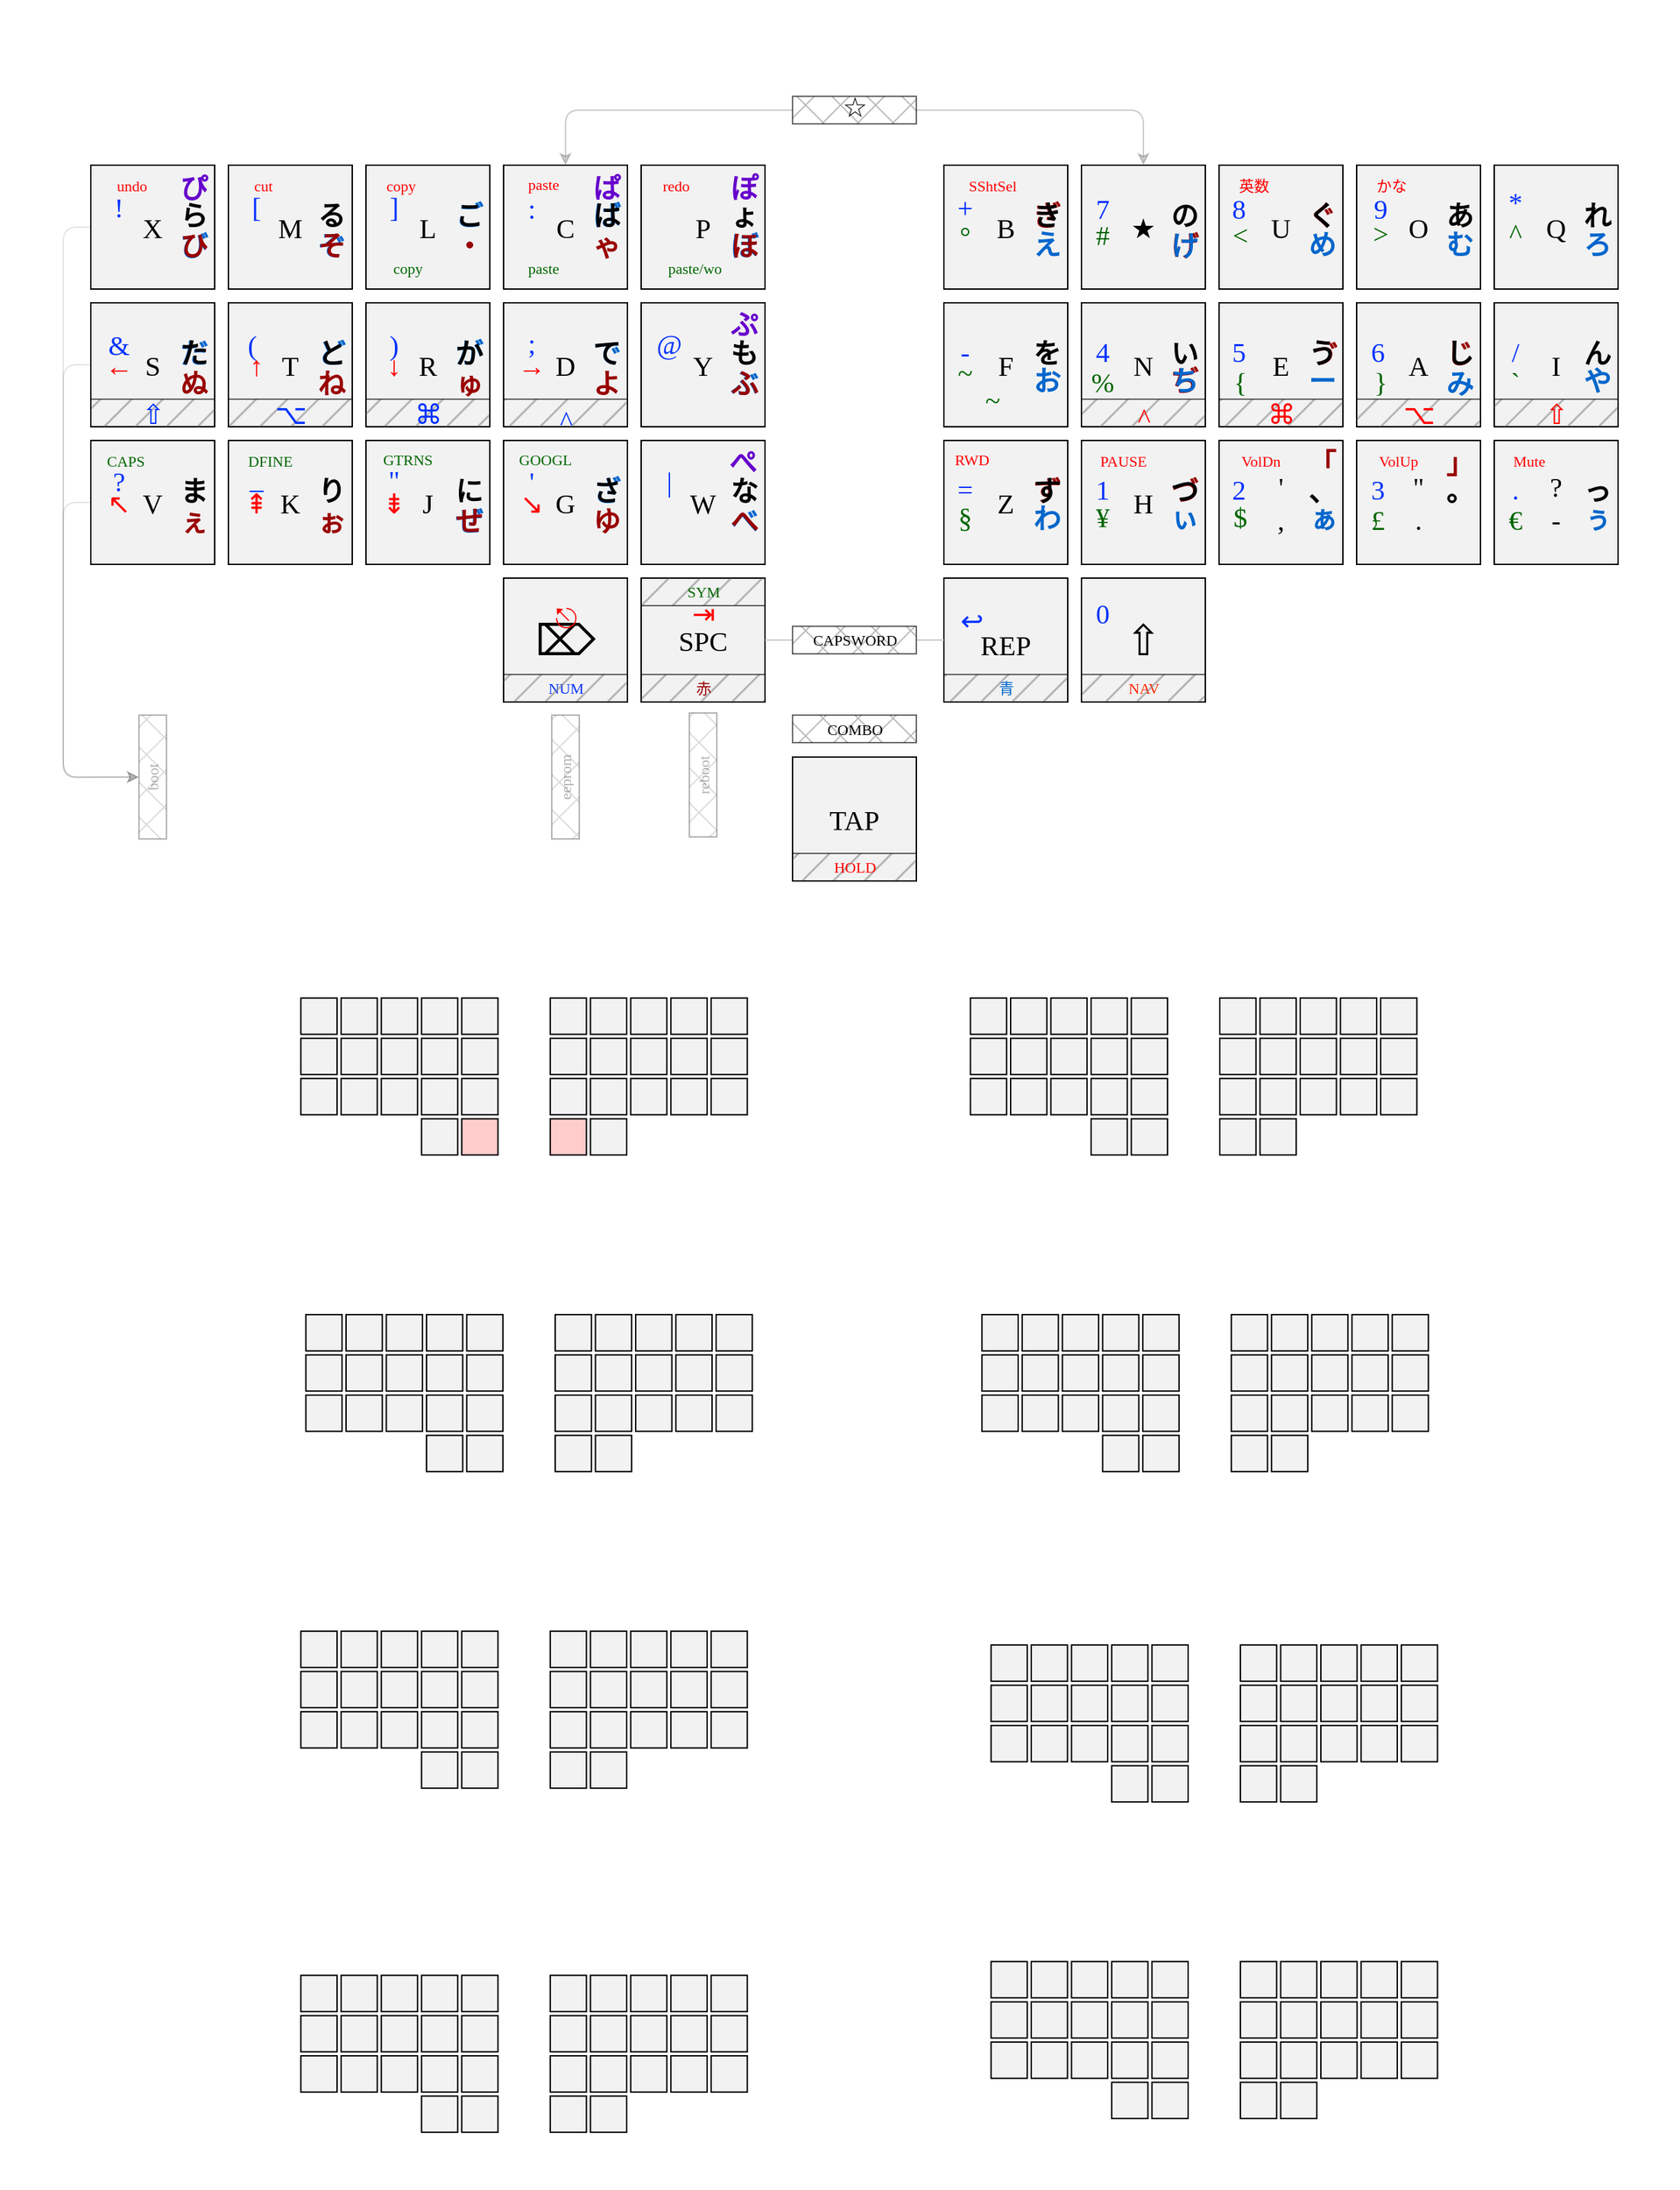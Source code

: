 <mxfile version="24.7.10">
  <diagram id="D3b2O7mXZaBLHZMrj7lS" name="Page-1">
    <mxGraphModel dx="2385" dy="1406" grid="1" gridSize="10" guides="1" tooltips="1" connect="1" arrows="1" fold="1" page="1" pageScale="1" pageWidth="827" pageHeight="2569" math="0" shadow="0">
      <root>
        <mxCell id="0" />
        <mxCell id="1" parent="0" />
        <mxCell id="OB1SwUoOK8lVcQ6QnIss-114" value="" style="rounded=0;whiteSpace=wrap;html=1;strokeColor=none;" parent="1" vertex="1">
          <mxGeometry x="-196" width="1220" height="650" as="geometry" />
        </mxCell>
        <mxCell id="BBY4bCGRp7vgqfXarrWV-56" value="TAP" style="rounded=0;whiteSpace=wrap;html=1;fontFamily=Source Code Pro;fontSource=https%3A%2F%2Ffonts.googleapis.com%2Fcss%3Ffamily%3DSource%2BCode%2BPro;fillColor=#F2F2F2;fontSize=20;" parent="1" vertex="1">
          <mxGeometry x="380" y="550" width="90" height="90" as="geometry" />
        </mxCell>
        <mxCell id="jyPOKYWJDwKyRrshBXNK-14" value="G" style="rounded=0;whiteSpace=wrap;html=1;fontFamily=Source Code Pro;fontSource=https%3A%2F%2Ffonts.googleapis.com%2Fcss%3Ffamily%3DSource%2BCode%2BPro;fillColor=#F2F2F2;fontSize=20;" parent="1" vertex="1">
          <mxGeometry x="170" y="320" width="90" height="90" as="geometry" />
        </mxCell>
        <mxCell id="jyPOKYWJDwKyRrshBXNK-29" value="H" style="rounded=0;whiteSpace=wrap;html=1;fontFamily=Source Code Pro;fontSource=https%3A%2F%2Ffonts.googleapis.com%2Fcss%3Ffamily%3DSource%2BCode%2BPro;fillColor=#F2F2F2;fontSize=20;" parent="1" vertex="1">
          <mxGeometry x="590" y="320" width="90" height="90" as="geometry" />
        </mxCell>
        <mxCell id="jyPOKYWJDwKyRrshBXNK-26" value="A" style="rounded=0;whiteSpace=wrap;html=1;fontFamily=Source Code Pro;fontSource=https%3A%2F%2Ffonts.googleapis.com%2Fcss%3Ffamily%3DSource%2BCode%2BPro;fillColor=#F2F2F2;fontSize=20;" parent="1" vertex="1">
          <mxGeometry x="790" y="220" width="90" height="90" as="geometry" />
        </mxCell>
        <mxCell id="rx5Ag137ocZ3iWV7Ir7C-75" value="&lt;p style=&quot;margin: 0px; font-style: normal; font-variant-caps: normal; font-stretch: normal; font-size: 20px; line-height: normal; font-family: &amp;quot;Hiragino Sans&amp;quot;; font-size-adjust: none; font-kerning: auto; font-variant-alternates: normal; font-variant-ligatures: normal; font-variant-numeric: normal; font-variant-east-asian: normal; font-variant-position: normal; font-feature-settings: normal; font-optical-sizing: auto; font-variation-settings: normal;&quot;&gt;&lt;b style=&quot;font-size: 20px;&quot;&gt;じ&lt;/b&gt;&lt;/p&gt;" style="text;html=1;strokeColor=none;fillColor=none;align=center;verticalAlign=middle;whiteSpace=wrap;rounded=0;fontColor=#990000;fontSize=20;" parent="1" vertex="1">
          <mxGeometry x="850" y="240" width="30" height="30" as="geometry" />
        </mxCell>
        <mxCell id="rx5Ag137ocZ3iWV7Ir7C-11" value="&lt;p style=&quot;margin: 0px; font-style: normal; font-variant-caps: normal; font-stretch: normal; font-size: 20px; line-height: normal; font-family: &amp;quot;Hiragino Sans&amp;quot;; font-size-adjust: none; font-kerning: auto; font-variant-alternates: normal; font-variant-ligatures: normal; font-variant-numeric: normal; font-variant-east-asian: normal; font-variant-position: normal; font-feature-settings: normal; font-optical-sizing: auto; font-variation-settings: normal;&quot;&gt;&lt;b style=&quot;font-size: 20px;&quot;&gt;し&lt;/b&gt;&lt;/p&gt;" style="text;html=1;strokeColor=none;fillColor=none;align=center;verticalAlign=middle;whiteSpace=wrap;rounded=0;fontSize=20;" parent="1" vertex="1">
          <mxGeometry x="850" y="240" width="30" height="30" as="geometry" />
        </mxCell>
        <mxCell id="jyPOKYWJDwKyRrshBXNK-27" value="I" style="rounded=0;whiteSpace=wrap;html=1;fontFamily=Source Code Pro;fontSource=https%3A%2F%2Ffonts.googleapis.com%2Fcss%3Ffamily%3DSource%2BCode%2BPro;fillColor=#F2F2F2;fontSize=20;" parent="1" vertex="1">
          <mxGeometry x="890" y="220" width="90" height="90" as="geometry" />
        </mxCell>
        <mxCell id="BBY4bCGRp7vgqfXarrWV-3" value="" style="rounded=0;whiteSpace=wrap;html=1;fontFamily=Source Code Pro;fontSource=https%3A%2F%2Ffonts.googleapis.com%2Fcss%3Ffamily%3DSource%2BCode%2BPro;fillColor=#8C8C8C;fontSize=20;fillStyle=hatch;gradientColor=none;glass=0;shadow=0;opacity=60;" parent="1" vertex="1">
          <mxGeometry x="890" y="290" width="90" height="20" as="geometry" />
        </mxCell>
        <mxCell id="BBY4bCGRp7vgqfXarrWV-16" value="" style="rounded=0;whiteSpace=wrap;html=1;fontFamily=Source Code Pro;fontSource=https%3A%2F%2Ffonts.googleapis.com%2Fcss%3Ffamily%3DSource%2BCode%2BPro;fillColor=#8C8C8C;fontSize=20;fillStyle=hatch;gradientColor=none;glass=0;shadow=0;opacity=60;" parent="1" vertex="1">
          <mxGeometry x="790" y="290" width="90" height="20" as="geometry" />
        </mxCell>
        <mxCell id="jyPOKYWJDwKyRrshBXNK-25" value="E" style="rounded=0;whiteSpace=wrap;html=1;fontFamily=Source Code Pro;fontSource=https%3A%2F%2Ffonts.googleapis.com%2Fcss%3Ffamily%3DSource%2BCode%2BPro;fillColor=#F2F2F2;fontSize=20;" parent="1" vertex="1">
          <mxGeometry x="690" y="220" width="90" height="90" as="geometry" />
        </mxCell>
        <mxCell id="BBY4bCGRp7vgqfXarrWV-15" value="" style="rounded=0;whiteSpace=wrap;html=1;fontFamily=Source Code Pro;fontSource=https%3A%2F%2Ffonts.googleapis.com%2Fcss%3Ffamily%3DSource%2BCode%2BPro;fillColor=#8C8C8C;fontSize=20;fillStyle=hatch;gradientColor=none;glass=0;shadow=0;opacity=60;" parent="1" vertex="1">
          <mxGeometry x="690" y="290" width="90" height="20" as="geometry" />
        </mxCell>
        <mxCell id="jyPOKYWJDwKyRrshBXNK-24" value="N&lt;font color=&quot;#00cf68&quot; style=&quot;font-size: 20px;&quot;&gt;&lt;br style=&quot;font-size: 20px;&quot;&gt;&lt;/font&gt;" style="rounded=0;whiteSpace=wrap;html=1;fontFamily=Source Code Pro;fontSource=https%3A%2F%2Ffonts.googleapis.com%2Fcss%3Ffamily%3DSource%2BCode%2BPro;fillColor=#F2F2F2;fontSize=20;" parent="1" vertex="1">
          <mxGeometry x="590" y="220" width="90" height="90" as="geometry" />
        </mxCell>
        <mxCell id="BBY4bCGRp7vgqfXarrWV-14" value="" style="rounded=0;whiteSpace=wrap;html=1;fontFamily=Source Code Pro;fontSource=https%3A%2F%2Ffonts.googleapis.com%2Fcss%3Ffamily%3DSource%2BCode%2BPro;fillColor=#8C8C8C;fontSize=20;fillStyle=hatch;gradientColor=none;glass=0;shadow=0;opacity=60;" parent="1" vertex="1">
          <mxGeometry x="590" y="290" width="90" height="20" as="geometry" />
        </mxCell>
        <mxCell id="BBY4bCGRp7vgqfXarrWV-103" style="edgeStyle=orthogonalEdgeStyle;orthogonalLoop=1;jettySize=auto;html=1;opacity=10;" parent="1" source="jyPOKYWJDwKyRrshBXNK-6" target="BBY4bCGRp7vgqfXarrWV-81" edge="1">
          <mxGeometry relative="1" as="geometry">
            <Array as="points">
              <mxPoint x="-150" y="265" />
              <mxPoint x="-150" y="564.5" />
            </Array>
          </mxGeometry>
        </mxCell>
        <mxCell id="jyPOKYWJDwKyRrshBXNK-6" value="S" style="rounded=0;whiteSpace=wrap;html=1;fontFamily=Source Code Pro;fontSource=https%3A%2F%2Ffonts.googleapis.com%2Fcss%3Ffamily%3DSource%2BCode%2BPro;fillColor=#F2F2F2;fontSize=20;" parent="1" vertex="1">
          <mxGeometry x="-130" y="220" width="90" height="90" as="geometry" />
        </mxCell>
        <mxCell id="BBY4bCGRp7vgqfXarrWV-10" value="" style="rounded=0;whiteSpace=wrap;html=1;fontFamily=Source Code Pro;fontSource=https%3A%2F%2Ffonts.googleapis.com%2Fcss%3Ffamily%3DSource%2BCode%2BPro;fillColor=#8C8C8C;fontSize=20;fillStyle=hatch;gradientColor=none;glass=0;shadow=0;opacity=60;" parent="1" vertex="1">
          <mxGeometry x="-130" y="290" width="90" height="20" as="geometry" />
        </mxCell>
        <mxCell id="jyPOKYWJDwKyRrshBXNK-7" value="T" style="rounded=0;whiteSpace=wrap;html=1;fontFamily=Source Code Pro;fontSource=https%3A%2F%2Ffonts.googleapis.com%2Fcss%3Ffamily%3DSource%2BCode%2BPro;fillColor=#F2F2F2;fontSize=20;" parent="1" vertex="1">
          <mxGeometry x="-30" y="220" width="90" height="90" as="geometry" />
        </mxCell>
        <mxCell id="BBY4bCGRp7vgqfXarrWV-11" value="" style="rounded=0;whiteSpace=wrap;html=1;fontFamily=Source Code Pro;fontSource=https%3A%2F%2Ffonts.googleapis.com%2Fcss%3Ffamily%3DSource%2BCode%2BPro;fillColor=#8C8C8C;fontSize=20;fillStyle=hatch;gradientColor=none;glass=0;shadow=0;opacity=60;" parent="1" vertex="1">
          <mxGeometry x="-30" y="290" width="90" height="20" as="geometry" />
        </mxCell>
        <mxCell id="jyPOKYWJDwKyRrshBXNK-8" value="R" style="rounded=0;whiteSpace=wrap;html=1;fontFamily=Source Code Pro;fontSource=https%3A%2F%2Ffonts.googleapis.com%2Fcss%3Ffamily%3DSource%2BCode%2BPro;fillColor=#F2F2F2;fontSize=20;" parent="1" vertex="1">
          <mxGeometry x="70" y="220" width="90" height="90" as="geometry" />
        </mxCell>
        <mxCell id="BBY4bCGRp7vgqfXarrWV-12" value="" style="rounded=0;whiteSpace=wrap;html=1;fontFamily=Source Code Pro;fontSource=https%3A%2F%2Ffonts.googleapis.com%2Fcss%3Ffamily%3DSource%2BCode%2BPro;fillColor=#8C8C8C;fontSize=20;fillStyle=hatch;gradientColor=none;glass=0;shadow=0;opacity=60;" parent="1" vertex="1">
          <mxGeometry x="70" y="290" width="90" height="20" as="geometry" />
        </mxCell>
        <mxCell id="jyPOKYWJDwKyRrshBXNK-9" value="D" style="rounded=0;whiteSpace=wrap;html=1;fontFamily=Source Code Pro;fontSource=https%3A%2F%2Ffonts.googleapis.com%2Fcss%3Ffamily%3DSource%2BCode%2BPro;fillColor=#F2F2F2;fontSize=20;" parent="1" vertex="1">
          <mxGeometry x="170" y="220" width="90" height="90" as="geometry" />
        </mxCell>
        <mxCell id="BBY4bCGRp7vgqfXarrWV-13" value="" style="rounded=0;whiteSpace=wrap;html=1;fontFamily=Source Code Pro;fontSource=https%3A%2F%2Ffonts.googleapis.com%2Fcss%3Ffamily%3DSource%2BCode%2BPro;fillColor=#8C8C8C;fontSize=20;fillStyle=hatch;gradientColor=none;glass=0;shadow=0;opacity=60;" parent="1" vertex="1">
          <mxGeometry x="170" y="290" width="90" height="20" as="geometry" />
        </mxCell>
        <mxCell id="BBY4bCGRp7vgqfXarrWV-105" style="edgeStyle=orthogonalEdgeStyle;orthogonalLoop=1;jettySize=auto;html=1;opacity=10;" parent="1" source="jyPOKYWJDwKyRrshBXNK-1" target="BBY4bCGRp7vgqfXarrWV-81" edge="1">
          <mxGeometry relative="1" as="geometry">
            <Array as="points">
              <mxPoint x="-150" y="165" />
              <mxPoint x="-150" y="565" />
            </Array>
          </mxGeometry>
        </mxCell>
        <mxCell id="jyPOKYWJDwKyRrshBXNK-1" value="X" style="rounded=0;whiteSpace=wrap;html=1;fontFamily=Source Code Pro;fontSource=https%3A%2F%2Ffonts.googleapis.com%2Fcss%3Ffamily%3DSource%2BCode%2BPro;fillColor=#F2F2F2;fontSize=20;" parent="1" vertex="1">
          <mxGeometry x="-130" y="120" width="90" height="90" as="geometry" />
        </mxCell>
        <mxCell id="jyPOKYWJDwKyRrshBXNK-2" value="M" style="rounded=0;whiteSpace=wrap;html=1;fontFamily=Source Code Pro;fontSource=https%3A%2F%2Ffonts.googleapis.com%2Fcss%3Ffamily%3DSource%2BCode%2BPro;fillColor=#F2F2F2;fontSize=20;" parent="1" vertex="1">
          <mxGeometry x="-30" y="120" width="90" height="90" as="geometry" />
        </mxCell>
        <mxCell id="jyPOKYWJDwKyRrshBXNK-3" value="L" style="rounded=0;whiteSpace=wrap;html=1;fontFamily=Source Code Pro;fontSource=https%3A%2F%2Ffonts.googleapis.com%2Fcss%3Ffamily%3DSource%2BCode%2BPro;fillColor=#F2F2F2;fontSize=20;" parent="1" vertex="1">
          <mxGeometry x="70" y="120" width="90" height="90" as="geometry" />
        </mxCell>
        <mxCell id="jyPOKYWJDwKyRrshBXNK-4" value="C" style="rounded=0;whiteSpace=wrap;html=1;fontFamily=Source Code Pro;fontSource=https%3A%2F%2Ffonts.googleapis.com%2Fcss%3Ffamily%3DSource%2BCode%2BPro;fillColor=#F2F2F2;fontSize=20;" parent="1" vertex="1">
          <mxGeometry x="170" y="120" width="90" height="90" as="geometry" />
        </mxCell>
        <mxCell id="jyPOKYWJDwKyRrshBXNK-5" value="&lt;span style=&quot;caret-color: rgb(255, 0, 0);&quot;&gt;P&lt;/span&gt;" style="rounded=0;whiteSpace=wrap;html=1;fontFamily=Source Code Pro;fontSource=https%3A%2F%2Ffonts.googleapis.com%2Fcss%3Ffamily%3DSource%2BCode%2BPro;fillColor=#F2F2F2;fontSize=20;" parent="1" vertex="1">
          <mxGeometry x="270" y="120" width="90" height="90" as="geometry" />
        </mxCell>
        <mxCell id="jyPOKYWJDwKyRrshBXNK-10" value="Y" style="rounded=0;whiteSpace=wrap;html=1;fontFamily=Source Code Pro;fontSource=https%3A%2F%2Ffonts.googleapis.com%2Fcss%3Ffamily%3DSource%2BCode%2BPro;fillColor=#F2F2F2;fontSize=20;" parent="1" vertex="1">
          <mxGeometry x="270" y="220" width="90" height="90" as="geometry" />
        </mxCell>
        <mxCell id="BBY4bCGRp7vgqfXarrWV-104" style="edgeStyle=orthogonalEdgeStyle;orthogonalLoop=1;jettySize=auto;html=1;opacity=10;" parent="1" source="jyPOKYWJDwKyRrshBXNK-11" target="BBY4bCGRp7vgqfXarrWV-81" edge="1">
          <mxGeometry relative="1" as="geometry">
            <Array as="points">
              <mxPoint x="-150" y="365" />
              <mxPoint x="-150" y="564.5" />
            </Array>
          </mxGeometry>
        </mxCell>
        <mxCell id="jyPOKYWJDwKyRrshBXNK-11" value="V" style="rounded=0;whiteSpace=wrap;html=1;fontFamily=Source Code Pro;fontSource=https%3A%2F%2Ffonts.googleapis.com%2Fcss%3Ffamily%3DSource%2BCode%2BPro;fillColor=#F2F2F2;fontSize=20;" parent="1" vertex="1">
          <mxGeometry x="-130" y="320" width="90" height="90" as="geometry" />
        </mxCell>
        <mxCell id="jyPOKYWJDwKyRrshBXNK-12" value="K" style="rounded=0;whiteSpace=wrap;html=1;fontFamily=Source Code Pro;fontSource=https%3A%2F%2Ffonts.googleapis.com%2Fcss%3Ffamily%3DSource%2BCode%2BPro;fillColor=#F2F2F2;fontSize=20;" parent="1" vertex="1">
          <mxGeometry x="-30" y="320" width="90" height="90" as="geometry" />
        </mxCell>
        <mxCell id="jyPOKYWJDwKyRrshBXNK-13" value="J" style="rounded=0;whiteSpace=wrap;html=1;fontFamily=Source Code Pro;fontSource=https%3A%2F%2Ffonts.googleapis.com%2Fcss%3Ffamily%3DSource%2BCode%2BPro;fillColor=#F2F2F2;fontSize=20;" parent="1" vertex="1">
          <mxGeometry x="70" y="320" width="90" height="90" as="geometry" />
        </mxCell>
        <mxCell id="jyPOKYWJDwKyRrshBXNK-15" value="W" style="rounded=0;whiteSpace=wrap;html=1;fontFamily=Source Code Pro;fontSource=https%3A%2F%2Ffonts.googleapis.com%2Fcss%3Ffamily%3DSource%2BCode%2BPro;fillColor=#F2F2F2;fontSize=20;" parent="1" vertex="1">
          <mxGeometry x="270" y="320" width="90" height="90" as="geometry" />
        </mxCell>
        <mxCell id="jyPOKYWJDwKyRrshBXNK-17" value="SPC" style="rounded=0;whiteSpace=wrap;html=1;fontFamily=Source Code Pro;fontSource=https%3A%2F%2Ffonts.googleapis.com%2Fcss%3Ffamily%3DSource%2BCode%2BPro;fillColor=#F2F2F2;fontSize=20;" parent="1" vertex="1">
          <mxGeometry x="270" y="420" width="90" height="90" as="geometry" />
        </mxCell>
        <mxCell id="jyPOKYWJDwKyRrshBXNK-18" value="B" style="rounded=0;whiteSpace=wrap;html=1;fontFamily=Source Code Pro;fontSource=https%3A%2F%2Ffonts.googleapis.com%2Fcss%3Ffamily%3DSource%2BCode%2BPro;fillColor=#F2F2F2;fontSize=20;" parent="1" vertex="1">
          <mxGeometry x="490" y="120" width="90" height="90" as="geometry" />
        </mxCell>
        <mxCell id="jyPOKYWJDwKyRrshBXNK-19" value="★" style="rounded=0;whiteSpace=wrap;html=1;fontFamily=Source Code Pro;fontSource=https%3A%2F%2Ffonts.googleapis.com%2Fcss%3Ffamily%3DSource%2BCode%2BPro;fillColor=#F2F2F2;fontSize=20;" parent="1" vertex="1">
          <mxGeometry x="590" y="120" width="90" height="90" as="geometry" />
        </mxCell>
        <mxCell id="jyPOKYWJDwKyRrshBXNK-20" value="U" style="rounded=0;whiteSpace=wrap;html=1;fontFamily=Source Code Pro;fontSource=https%3A%2F%2Ffonts.googleapis.com%2Fcss%3Ffamily%3DSource%2BCode%2BPro;fillColor=#F2F2F2;fontSize=20;" parent="1" vertex="1">
          <mxGeometry x="690" y="120" width="90" height="90" as="geometry" />
        </mxCell>
        <mxCell id="jyPOKYWJDwKyRrshBXNK-21" value="O" style="rounded=0;whiteSpace=wrap;html=1;fontFamily=Source Code Pro;fontSource=https%3A%2F%2Ffonts.googleapis.com%2Fcss%3Ffamily%3DSource%2BCode%2BPro;fillColor=#F2F2F2;fontSize=20;" parent="1" vertex="1">
          <mxGeometry x="790" y="120" width="90" height="90" as="geometry" />
        </mxCell>
        <mxCell id="jyPOKYWJDwKyRrshBXNK-22" value="Q" style="rounded=0;whiteSpace=wrap;html=1;fontFamily=Source Code Pro;fontSource=https%3A%2F%2Ffonts.googleapis.com%2Fcss%3Ffamily%3DSource%2BCode%2BPro;fillColor=#F2F2F2;fontSize=20;" parent="1" vertex="1">
          <mxGeometry x="890" y="120" width="90" height="90" as="geometry" />
        </mxCell>
        <mxCell id="jyPOKYWJDwKyRrshBXNK-23" value="F" style="rounded=0;whiteSpace=wrap;html=1;fontFamily=Source Code Pro;fontSource=https%3A%2F%2Ffonts.googleapis.com%2Fcss%3Ffamily%3DSource%2BCode%2BPro;fillColor=#F2F2F2;fontSize=20;" parent="1" vertex="1">
          <mxGeometry x="490" y="220" width="90" height="90" as="geometry" />
        </mxCell>
        <mxCell id="jyPOKYWJDwKyRrshBXNK-28" value="Z" style="rounded=0;whiteSpace=wrap;html=1;fontFamily=Source Code Pro;fontSource=https%3A%2F%2Ffonts.googleapis.com%2Fcss%3Ffamily%3DSource%2BCode%2BPro;fillColor=#F2F2F2;fontSize=20;" parent="1" vertex="1">
          <mxGeometry x="490" y="320" width="90" height="90" as="geometry" />
        </mxCell>
        <mxCell id="jyPOKYWJDwKyRrshBXNK-30" value="&#39;&lt;div&gt;,&lt;/div&gt;" style="rounded=0;whiteSpace=wrap;html=1;fontFamily=Source Code Pro;fontSource=https%3A%2F%2Ffonts.googleapis.com%2Fcss%3Ffamily%3DSource%2BCode%2BPro;fillColor=#F2F2F2;fontSize=20;" parent="1" vertex="1">
          <mxGeometry x="690" y="320" width="90" height="90" as="geometry" />
        </mxCell>
        <mxCell id="jyPOKYWJDwKyRrshBXNK-31" value="&quot;&lt;div&gt;.&lt;/div&gt;" style="rounded=0;whiteSpace=wrap;html=1;fontFamily=Source Code Pro;fontSource=https%3A%2F%2Ffonts.googleapis.com%2Fcss%3Ffamily%3DSource%2BCode%2BPro;fillColor=#F2F2F2;fontSize=20;" parent="1" vertex="1">
          <mxGeometry x="790" y="320" width="90" height="90" as="geometry" />
        </mxCell>
        <mxCell id="jyPOKYWJDwKyRrshBXNK-32" value="?&lt;div&gt;-&lt;/div&gt;" style="rounded=0;whiteSpace=wrap;html=1;fontFamily=Source Code Pro;fontSource=https%3A%2F%2Ffonts.googleapis.com%2Fcss%3Ffamily%3DSource%2BCode%2BPro;fillColor=#F2F2F2;fontSize=20;" parent="1" vertex="1">
          <mxGeometry x="890" y="320" width="90" height="90" as="geometry" />
        </mxCell>
        <mxCell id="jyPOKYWJDwKyRrshBXNK-33" value="&lt;font style=&quot;font-size: 20px;&quot;&gt;REP&lt;/font&gt;" style="rounded=0;whiteSpace=wrap;html=1;fontFamily=Source Code Pro;fontSource=https%3A%2F%2Ffonts.googleapis.com%2Fcss%3Ffamily%3DSource%2BCode%2BPro;fillColor=#F2F2F2;fontSize=31;" parent="1" vertex="1">
          <mxGeometry x="490" y="420" width="90" height="90" as="geometry" />
        </mxCell>
        <mxCell id="jyPOKYWJDwKyRrshBXNK-16" value="&lt;font style=&quot;font-size: 31px;&quot;&gt;⌦&lt;br style=&quot;font-size: 31px;&quot;&gt;&lt;/font&gt;" style="rounded=0;whiteSpace=wrap;html=1;fontColor=default;fontFamily=Source Code Pro;fontSource=https%3A%2F%2Ffonts.googleapis.com%2Fcss%3Ffamily%3DSource%2BCode%2BPro;fillColor=#F2F2F2;fontSize=31;" parent="1" vertex="1">
          <mxGeometry x="170" y="420" width="90" height="90" as="geometry" />
        </mxCell>
        <mxCell id="jyPOKYWJDwKyRrshBXNK-34" value="&lt;font style=&quot;font-size: 31px;&quot;&gt;⇧&lt;br style=&quot;border-color: var(--border-color); caret-color: rgb(0, 207, 104); color: rgb(0, 207, 104); font-size: 31px;&quot;&gt;&lt;/font&gt;" style="rounded=0;whiteSpace=wrap;html=1;fontColor=default;fontFamily=Source Code Pro;fontSource=https%3A%2F%2Ffonts.googleapis.com%2Fcss%3Ffamily%3DSource%2BCode%2BPro;fillColor=#F2F2F2;fontSize=31;" parent="1" vertex="1">
          <mxGeometry x="590" y="420" width="90" height="90" as="geometry" />
        </mxCell>
        <mxCell id="rx5Ag137ocZ3iWV7Ir7C-8" value="&lt;p style=&quot;margin: 0px; font-style: normal; font-variant-caps: normal; font-stretch: normal; font-size: 20px; line-height: normal; font-family: &amp;quot;Hiragino Sans&amp;quot;; font-size-adjust: none; font-kerning: auto; font-variant-alternates: normal; font-variant-ligatures: normal; font-variant-numeric: normal; font-variant-east-asian: normal; font-variant-position: normal; font-feature-settings: normal; font-optical-sizing: auto; font-variation-settings: normal;&quot;&gt;&lt;b style=&quot;font-size: 20px;&quot;&gt;っ&lt;/b&gt;&lt;/p&gt;" style="text;html=1;strokeColor=none;fillColor=none;align=center;verticalAlign=middle;whiteSpace=wrap;rounded=0;fontSize=20;" parent="1" vertex="1">
          <mxGeometry x="950" y="340" width="30" height="30" as="geometry" />
        </mxCell>
        <mxCell id="rx5Ag137ocZ3iWV7Ir7C-9" value="&lt;p style=&quot;margin: 0px; font-style: normal; font-variant-caps: normal; font-stretch: normal; font-size: 20px; line-height: normal; font-family: &amp;quot;Hiragino Sans&amp;quot;; font-size-adjust: none; font-kerning: auto; font-variant-alternates: normal; font-variant-ligatures: normal; font-variant-numeric: normal; font-variant-east-asian: normal; font-variant-position: normal; font-feature-settings: normal; font-optical-sizing: auto; font-variation-settings: normal;&quot;&gt;&lt;b style=&quot;font-size: 20px;&quot;&gt;ん&lt;/b&gt;&lt;/p&gt;" style="text;html=1;strokeColor=none;fillColor=none;align=center;verticalAlign=middle;whiteSpace=wrap;rounded=0;fontSize=20;" parent="1" vertex="1">
          <mxGeometry x="950" y="240" width="30" height="30" as="geometry" />
        </mxCell>
        <mxCell id="rx5Ag137ocZ3iWV7Ir7C-10" value="&lt;p style=&quot;margin: 0px; font-style: normal; font-variant-caps: normal; font-stretch: normal; font-size: 20px; line-height: normal; font-family: &amp;quot;Hiragino Sans&amp;quot;; font-size-adjust: none; font-kerning: auto; font-variant-alternates: normal; font-variant-ligatures: normal; font-variant-numeric: normal; font-variant-east-asian: normal; font-variant-position: normal; font-feature-settings: normal; font-optical-sizing: auto; font-variation-settings: normal;&quot;&gt;&lt;b style=&quot;font-size: 20px;&quot;&gt;を&lt;/b&gt;&lt;/p&gt;" style="text;html=1;strokeColor=none;fillColor=none;align=center;verticalAlign=middle;whiteSpace=wrap;rounded=0;fontSize=20;" parent="1" vertex="1">
          <mxGeometry x="550" y="240" width="30" height="30" as="geometry" />
        </mxCell>
        <mxCell id="rx5Ag137ocZ3iWV7Ir7C-12" value="&lt;p style=&quot;margin: 0px; font-style: normal; font-variant-caps: normal; font-stretch: normal; font-size: 20px; line-height: normal; font-family: &amp;quot;Hiragino Sans&amp;quot;; font-size-adjust: none; font-kerning: auto; font-variant-alternates: normal; font-variant-ligatures: normal; font-variant-numeric: normal; font-variant-east-asian: normal; font-variant-position: normal; font-feature-settings: normal; font-optical-sizing: auto; font-variation-settings: normal;&quot;&gt;&lt;b style=&quot;font-size: 20px;&quot;&gt;。&lt;/b&gt;&lt;/p&gt;" style="text;html=1;strokeColor=none;fillColor=none;align=center;verticalAlign=middle;whiteSpace=wrap;rounded=0;fontSize=20;" parent="1" vertex="1">
          <mxGeometry x="850" y="340" width="30" height="30" as="geometry" />
        </mxCell>
        <mxCell id="rx5Ag137ocZ3iWV7Ir7C-14" value="&lt;p style=&quot;margin: 0px; font-style: normal; font-variant-caps: normal; font-stretch: normal; font-size: 20px; line-height: normal; font-family: &amp;quot;Hiragino Sans&amp;quot;; font-size-adjust: none; font-kerning: auto; font-variant-alternates: normal; font-variant-ligatures: normal; font-variant-numeric: normal; font-variant-east-asian: normal; font-variant-position: normal; font-feature-settings: normal; font-optical-sizing: auto; font-variation-settings: normal;&quot;&gt;&lt;b style=&quot;font-size: 20px;&quot;&gt;、&lt;/b&gt;&lt;/p&gt;" style="text;html=1;strokeColor=none;fillColor=none;align=center;verticalAlign=middle;whiteSpace=wrap;rounded=0;fontSize=20;" parent="1" vertex="1">
          <mxGeometry x="750" y="340" width="30" height="30" as="geometry" />
        </mxCell>
        <mxCell id="rx5Ag137ocZ3iWV7Ir7C-15" value="&lt;p style=&quot;margin: 0px; font-style: normal; font-variant-caps: normal; font-stretch: normal; font-size: 20px; line-height: normal; font-family: &amp;quot;Hiragino Sans&amp;quot;; font-size-adjust: none; font-kerning: auto; font-variant-alternates: normal; font-variant-ligatures: normal; font-variant-numeric: normal; font-variant-east-asian: normal; font-variant-position: normal; font-feature-settings: normal; font-optical-sizing: auto; font-variation-settings: normal;&quot;&gt;&lt;b style=&quot;font-size: 20px;&quot;&gt;の&lt;/b&gt;&lt;/p&gt;" style="text;html=1;strokeColor=none;fillColor=none;align=center;verticalAlign=middle;whiteSpace=wrap;rounded=0;fontSize=20;" parent="1" vertex="1">
          <mxGeometry x="650" y="140" width="30" height="30" as="geometry" />
        </mxCell>
        <mxCell id="rx5Ag137ocZ3iWV7Ir7C-19" value="&lt;p style=&quot;margin: 0px; font-style: normal; font-variant-caps: normal; font-stretch: normal; font-size: 20px; line-height: normal; font-family: &amp;quot;Hiragino Sans&amp;quot;; font-size-adjust: none; font-kerning: auto; font-variant-alternates: normal; font-variant-ligatures: normal; font-variant-numeric: normal; font-variant-east-asian: normal; font-variant-position: normal; font-feature-settings: normal; font-optical-sizing: auto; font-variation-settings: normal;&quot;&gt;&lt;b style=&quot;font-size: 20px;&quot;&gt;れ&lt;/b&gt;&lt;/p&gt;" style="text;html=1;strokeColor=none;fillColor=none;align=center;verticalAlign=middle;whiteSpace=wrap;rounded=0;fontSize=20;" parent="1" vertex="1">
          <mxGeometry x="950" y="140" width="30" height="30" as="geometry" />
        </mxCell>
        <mxCell id="rx5Ag137ocZ3iWV7Ir7C-20" value="&lt;p style=&quot;margin: 0px; font-style: normal; font-variant-caps: normal; font-stretch: normal; font-size: 20px; line-height: normal; font-family: &amp;quot;Hiragino Sans&amp;quot;; font-size-adjust: none; font-kerning: auto; font-variant-alternates: normal; font-variant-ligatures: normal; font-variant-numeric: normal; font-variant-east-asian: normal; font-variant-position: normal; font-feature-settings: normal; font-optical-sizing: auto; font-variation-settings: normal;&quot;&gt;&lt;b style=&quot;font-size: 20px;&quot;&gt;あ&lt;/b&gt;&lt;/p&gt;" style="text;html=1;strokeColor=none;fillColor=none;align=center;verticalAlign=middle;whiteSpace=wrap;rounded=0;fontSize=20;" parent="1" vertex="1">
          <mxGeometry x="850" y="140" width="30" height="30" as="geometry" />
        </mxCell>
        <mxCell id="rx5Ag137ocZ3iWV7Ir7C-27" value="&lt;p style=&quot;margin: 0px; font-style: normal; font-variant-caps: normal; font-stretch: normal; font-size: 20px; line-height: normal; font-family: &amp;quot;Hiragino Sans&amp;quot;; font-size-adjust: none; font-kerning: auto; font-variant-alternates: normal; font-variant-ligatures: normal; font-variant-numeric: normal; font-variant-east-asian: normal; font-variant-position: normal; font-feature-settings: normal; font-optical-sizing: auto; font-variation-settings: normal;&quot;&gt;&lt;b style=&quot;font-size: 20px;&quot;&gt;ま&lt;/b&gt;&lt;/p&gt;" style="text;html=1;strokeColor=none;fillColor=none;align=center;verticalAlign=middle;whiteSpace=wrap;rounded=0;fontSize=20;" parent="1" vertex="1">
          <mxGeometry x="-70" y="340" width="30" height="30" as="geometry" />
        </mxCell>
        <mxCell id="rx5Ag137ocZ3iWV7Ir7C-28" value="&lt;p style=&quot;margin: 0px; font-style: normal; font-variant-caps: normal; font-stretch: normal; font-size: 20px; line-height: normal; font-family: &amp;quot;Hiragino Sans&amp;quot;; font-size-adjust: none; font-kerning: auto; font-variant-alternates: normal; font-variant-ligatures: normal; font-variant-numeric: normal; font-variant-east-asian: normal; font-variant-position: normal; font-feature-settings: normal; font-optical-sizing: auto; font-variation-settings: normal;&quot;&gt;&lt;b style=&quot;font-size: 20px;&quot;&gt;な&lt;/b&gt;&lt;/p&gt;" style="text;html=1;strokeColor=none;fillColor=none;align=center;verticalAlign=middle;whiteSpace=wrap;rounded=0;fontSize=20;" parent="1" vertex="1">
          <mxGeometry x="330" y="340" width="30" height="30" as="geometry" />
        </mxCell>
        <mxCell id="rx5Ag137ocZ3iWV7Ir7C-29" value="&lt;p style=&quot;margin: 0px; font-style: normal; font-variant-caps: normal; font-stretch: normal; font-size: 20px; line-height: normal; font-family: &amp;quot;Hiragino Sans&amp;quot;; font-size-adjust: none; font-kerning: auto; font-variant-alternates: normal; font-variant-ligatures: normal; font-variant-numeric: normal; font-variant-east-asian: normal; font-variant-position: normal; font-feature-settings: normal; font-optical-sizing: auto; font-variation-settings: normal;&quot;&gt;&lt;b style=&quot;font-size: 20px;&quot;&gt;り&lt;/b&gt;&lt;/p&gt;" style="text;html=1;strokeColor=none;fillColor=none;align=center;verticalAlign=middle;whiteSpace=wrap;rounded=0;fontSize=20;" parent="1" vertex="1">
          <mxGeometry x="30" y="340" width="30" height="30" as="geometry" />
        </mxCell>
        <mxCell id="rx5Ag137ocZ3iWV7Ir7C-30" value="&lt;p style=&quot;margin: 0px; font-style: normal; font-variant-caps: normal; font-stretch: normal; font-size: 20px; line-height: normal; font-family: &amp;quot;Hiragino Sans&amp;quot;; font-size-adjust: none; font-kerning: auto; font-variant-alternates: normal; font-variant-ligatures: normal; font-variant-numeric: normal; font-variant-east-asian: normal; font-variant-position: normal; font-feature-settings: normal; font-optical-sizing: auto; font-variation-settings: normal;&quot;&gt;&lt;b style=&quot;font-size: 20px;&quot;&gt;も&lt;/b&gt;&lt;/p&gt;" style="text;html=1;strokeColor=none;fillColor=none;align=center;verticalAlign=middle;whiteSpace=wrap;rounded=0;fontSize=20;" parent="1" vertex="1">
          <mxGeometry x="330" y="240" width="30" height="30" as="geometry" />
        </mxCell>
        <mxCell id="rx5Ag137ocZ3iWV7Ir7C-31" value="&lt;p style=&quot;margin: 0px; font-style: normal; font-variant-caps: normal; font-stretch: normal; font-size: 20px; line-height: normal; font-family: &amp;quot;Hiragino Sans&amp;quot;; font-size-adjust: none; font-kerning: auto; font-variant-alternates: normal; font-variant-ligatures: normal; font-variant-numeric: normal; font-variant-east-asian: normal; font-variant-position: normal; font-feature-settings: normal; font-optical-sizing: auto; font-variation-settings: normal;&quot;&gt;&lt;b style=&quot;font-size: 20px;&quot;&gt;に&lt;/b&gt;&lt;/p&gt;" style="text;html=1;strokeColor=none;fillColor=none;align=center;verticalAlign=middle;whiteSpace=wrap;rounded=0;fontSize=20;" parent="1" vertex="1">
          <mxGeometry x="130" y="340" width="30" height="30" as="geometry" />
        </mxCell>
        <mxCell id="rx5Ag137ocZ3iWV7Ir7C-32" value="&lt;p style=&quot;margin: 0px; font-style: normal; font-variant-caps: normal; font-stretch: normal; font-size: 20px; line-height: normal; font-family: &amp;quot;Hiragino Sans&amp;quot;; font-size-adjust: none; font-kerning: auto; font-variant-alternates: normal; font-variant-ligatures: normal; font-variant-numeric: normal; font-variant-east-asian: normal; font-variant-position: normal; font-feature-settings: normal; font-optical-sizing: auto; font-variation-settings: normal;&quot;&gt;&lt;b style=&quot;font-size: 20px;&quot;&gt;ょ&lt;/b&gt;&lt;/p&gt;" style="text;html=1;strokeColor=none;fillColor=none;align=center;verticalAlign=middle;whiteSpace=wrap;rounded=0;fontSize=20;" parent="1" vertex="1">
          <mxGeometry x="330" y="140" width="30" height="30" as="geometry" />
        </mxCell>
        <mxCell id="rx5Ag137ocZ3iWV7Ir7C-35" value="&lt;p style=&quot;margin: 0px; font-style: normal; font-variant-caps: normal; font-stretch: normal; font-size: 20px; line-height: normal; font-family: &amp;quot;Hiragino Sans&amp;quot;; font-size-adjust: none; font-kerning: auto; font-variant-alternates: normal; font-variant-ligatures: normal; font-variant-numeric: normal; font-variant-east-asian: normal; font-variant-position: normal; font-feature-settings: normal; font-optical-sizing: auto; font-variation-settings: normal;&quot;&gt;&lt;b style=&quot;font-size: 20px;&quot;&gt;ぇ&lt;/b&gt;&lt;/p&gt;" style="text;html=1;strokeColor=none;fillColor=none;align=center;verticalAlign=middle;whiteSpace=wrap;rounded=0;fontColor=#990000;fontSize=20;" parent="1" vertex="1">
          <mxGeometry x="-70" y="362" width="30" height="30" as="geometry" />
        </mxCell>
        <mxCell id="rx5Ag137ocZ3iWV7Ir7C-37" value="&lt;p style=&quot;margin: 0px; font-style: normal; font-variant-caps: normal; font-stretch: normal; font-size: 20px; line-height: normal; font-family: &amp;quot;Hiragino Sans&amp;quot;; font-size-adjust: none; font-kerning: auto; font-variant-alternates: normal; font-variant-ligatures: normal; font-variant-numeric: normal; font-variant-east-asian: normal; font-variant-position: normal; font-feature-settings: normal; font-optical-sizing: auto; font-variation-settings: normal;&quot;&gt;&lt;b style=&quot;font-size: 20px;&quot;&gt;る&lt;/b&gt;&lt;/p&gt;" style="text;html=1;strokeColor=none;fillColor=none;align=center;verticalAlign=middle;whiteSpace=wrap;rounded=0;fontSize=20;" parent="1" vertex="1">
          <mxGeometry x="30" y="140" width="30" height="30" as="geometry" />
        </mxCell>
        <mxCell id="rx5Ag137ocZ3iWV7Ir7C-41" value="&lt;p style=&quot;margin: 0px; font-style: normal; font-variant-caps: normal; font-stretch: normal; font-size: 20px; line-height: normal; font-family: &amp;quot;Hiragino Sans&amp;quot;; font-size-adjust: none; font-kerning: auto; font-variant-alternates: normal; font-variant-ligatures: normal; font-variant-numeric: normal; font-variant-east-asian: normal; font-variant-position: normal; font-feature-settings: normal; font-optical-sizing: auto; font-variation-settings: normal;&quot;&gt;&lt;b style=&quot;font-size: 20px;&quot;&gt;ぉ&lt;/b&gt;&lt;/p&gt;" style="text;html=1;strokeColor=none;fillColor=none;align=center;verticalAlign=middle;whiteSpace=wrap;rounded=0;fontColor=#990000;fontSize=20;" parent="1" vertex="1">
          <mxGeometry x="30" y="362" width="30" height="30" as="geometry" />
        </mxCell>
        <mxCell id="rx5Ag137ocZ3iWV7Ir7C-43" value="&lt;p style=&quot;margin: 0px; font-style: normal; font-variant-caps: normal; font-stretch: normal; font-size: 20px; line-height: normal; font-family: &amp;quot;Hiragino Sans&amp;quot;; font-size-adjust: none; font-kerning: auto; font-variant-alternates: normal; font-variant-ligatures: normal; font-variant-numeric: normal; font-variant-east-asian: normal; font-variant-position: normal; font-feature-settings: normal; font-optical-sizing: auto; font-variation-settings: normal;&quot;&gt;&lt;b style=&quot;font-size: 20px;&quot;&gt;ゆ&lt;/b&gt;&lt;/p&gt;" style="text;html=1;strokeColor=none;fillColor=none;align=center;verticalAlign=middle;whiteSpace=wrap;rounded=0;fontColor=#990000;fontSize=20;" parent="1" vertex="1">
          <mxGeometry x="230" y="362" width="30" height="30" as="geometry" />
        </mxCell>
        <mxCell id="rx5Ag137ocZ3iWV7Ir7C-46" value="&lt;p style=&quot;margin: 0px; font-style: normal; font-variant-caps: normal; font-stretch: normal; font-size: 20px; line-height: normal; font-family: &amp;quot;Hiragino Sans&amp;quot;; font-size-adjust: none; font-kerning: auto; font-variant-alternates: normal; font-variant-ligatures: normal; font-variant-numeric: normal; font-variant-east-asian: normal; font-variant-position: normal; font-feature-settings: normal; font-optical-sizing: auto; font-variation-settings: normal;&quot;&gt;&lt;b style=&quot;font-size: 20px;&quot;&gt;ら&lt;/b&gt;&lt;/p&gt;" style="text;html=1;strokeColor=none;fillColor=none;align=center;verticalAlign=middle;whiteSpace=wrap;rounded=0;fontSize=20;" parent="1" vertex="1">
          <mxGeometry x="-70" y="140" width="30" height="30" as="geometry" />
        </mxCell>
        <mxCell id="rx5Ag137ocZ3iWV7Ir7C-49" value="&lt;p style=&quot;margin: 0px; font-style: normal; font-variant-caps: normal; font-stretch: normal; font-size: 20px; line-height: normal; font-family: &amp;quot;Hiragino Sans&amp;quot;; font-size-adjust: none; font-kerning: auto; font-variant-alternates: normal; font-variant-ligatures: normal; font-variant-numeric: normal; font-variant-east-asian: normal; font-variant-position: normal; font-feature-settings: normal; font-optical-sizing: auto; font-variation-settings: normal;&quot;&gt;&lt;b style=&quot;font-size: 20px;&quot;&gt;・&lt;/b&gt;&lt;/p&gt;" style="text;html=1;strokeColor=none;fillColor=none;align=center;verticalAlign=middle;whiteSpace=wrap;rounded=0;fontColor=#990000;fontSize=20;" parent="1" vertex="1">
          <mxGeometry x="130" y="162" width="30" height="30" as="geometry" />
        </mxCell>
        <mxCell id="rx5Ag137ocZ3iWV7Ir7C-51" value="&lt;p style=&quot;margin: 0px; font-style: normal; font-variant-caps: normal; font-stretch: normal; font-size: 20px; line-height: normal; font-family: &amp;quot;Hiragino Sans&amp;quot;; font-size-adjust: none; font-kerning: auto; font-variant-alternates: normal; font-variant-ligatures: normal; font-variant-numeric: normal; font-variant-east-asian: normal; font-variant-position: normal; font-feature-settings: normal; font-optical-sizing: auto; font-variation-settings: normal;&quot;&gt;&lt;b style=&quot;font-size: 20px;&quot;&gt;ぬ&lt;/b&gt;&lt;/p&gt;" style="text;html=1;strokeColor=none;fillColor=none;align=center;verticalAlign=middle;whiteSpace=wrap;rounded=0;fontColor=#990000;fontSize=20;" parent="1" vertex="1">
          <mxGeometry x="-70" y="262" width="30" height="30" as="geometry" />
        </mxCell>
        <mxCell id="rx5Ag137ocZ3iWV7Ir7C-52" value="&lt;p style=&quot;margin: 0px; font-style: normal; font-variant-caps: normal; font-stretch: normal; font-size: 20px; line-height: normal; font-family: &amp;quot;Hiragino Sans&amp;quot;; font-size-adjust: none; font-kerning: auto; font-variant-alternates: normal; font-variant-ligatures: normal; font-variant-numeric: normal; font-variant-east-asian: normal; font-variant-position: normal; font-feature-settings: normal; font-optical-sizing: auto; font-variation-settings: normal;&quot;&gt;&lt;b style=&quot;font-size: 20px;&quot;&gt;ね&lt;/b&gt;&lt;/p&gt;" style="text;html=1;strokeColor=none;fillColor=none;align=center;verticalAlign=middle;whiteSpace=wrap;rounded=0;fontColor=#990000;fontSize=20;" parent="1" vertex="1">
          <mxGeometry x="30" y="262" width="30" height="30" as="geometry" />
        </mxCell>
        <mxCell id="rx5Ag137ocZ3iWV7Ir7C-53" value="&lt;p style=&quot;margin: 0px; font-style: normal; font-variant-caps: normal; font-stretch: normal; font-size: 20px; line-height: normal; font-family: &amp;quot;Hiragino Sans&amp;quot;; font-size-adjust: none; font-kerning: auto; font-variant-alternates: normal; font-variant-ligatures: normal; font-variant-numeric: normal; font-variant-east-asian: normal; font-variant-position: normal; font-feature-settings: normal; font-optical-sizing: auto; font-variation-settings: normal;&quot;&gt;&lt;b style=&quot;font-size: 20px;&quot;&gt;ゅ&lt;/b&gt;&lt;/p&gt;" style="text;html=1;strokeColor=none;fillColor=none;align=center;verticalAlign=middle;whiteSpace=wrap;rounded=0;fontColor=#990000;fontSize=20;" parent="1" vertex="1">
          <mxGeometry x="130" y="262" width="30" height="30" as="geometry" />
        </mxCell>
        <mxCell id="rx5Ag137ocZ3iWV7Ir7C-54" value="&lt;p style=&quot;margin: 0px; font-style: normal; font-variant-caps: normal; font-stretch: normal; font-size: 20px; line-height: normal; font-family: &amp;quot;Hiragino Sans&amp;quot;; font-size-adjust: none; font-kerning: auto; font-variant-alternates: normal; font-variant-ligatures: normal; font-variant-numeric: normal; font-variant-east-asian: normal; font-variant-position: normal; font-feature-settings: normal; font-optical-sizing: auto; font-variation-settings: normal;&quot;&gt;&lt;b style=&quot;font-size: 20px;&quot;&gt;よ&lt;/b&gt;&lt;/p&gt;" style="text;html=1;strokeColor=none;fillColor=none;align=center;verticalAlign=middle;whiteSpace=wrap;rounded=0;fontColor=#990000;fontSize=20;" parent="1" vertex="1">
          <mxGeometry x="230" y="262" width="30" height="30" as="geometry" />
        </mxCell>
        <mxCell id="rx5Ag137ocZ3iWV7Ir7C-57" value="&lt;p style=&quot;margin: 0px; font-style: normal; font-variant-caps: normal; font-stretch: normal; font-size: 20px; line-height: normal; font-family: &amp;quot;Hiragino Sans&amp;quot;; font-size-adjust: none; font-kerning: auto; font-variant-alternates: normal; font-variant-ligatures: normal; font-variant-numeric: normal; font-variant-east-asian: normal; font-variant-position: normal; font-feature-settings: normal; font-optical-sizing: auto; font-variation-settings: normal;&quot;&gt;&lt;b style=&quot;font-size: 20px;&quot;&gt;ぅ&lt;/b&gt;&lt;/p&gt;" style="text;html=1;strokeColor=none;fillColor=none;align=center;verticalAlign=middle;whiteSpace=wrap;rounded=0;fontColor=#0066CC;fontSize=20;" parent="1" vertex="1">
          <mxGeometry x="950" y="360" width="30" height="30" as="geometry" />
        </mxCell>
        <mxCell id="rx5Ag137ocZ3iWV7Ir7C-58" value="&lt;p style=&quot;margin: 0px; font-style: normal; font-variant-caps: normal; font-stretch: normal; font-size: 20px; line-height: normal; font-family: &amp;quot;Hiragino Sans&amp;quot;; font-size-adjust: none; font-kerning: auto; font-variant-alternates: normal; font-variant-ligatures: normal; font-variant-numeric: normal; font-variant-east-asian: normal; font-variant-position: normal; font-feature-settings: normal; font-optical-sizing: auto; font-variation-settings: normal;&quot;&gt;&lt;b style=&quot;font-size: 20px;&quot;&gt;お&lt;/b&gt;&lt;/p&gt;" style="text;html=1;strokeColor=none;fillColor=none;align=center;verticalAlign=middle;whiteSpace=wrap;rounded=0;fontColor=#0066CC;fontSize=20;" parent="1" vertex="1">
          <mxGeometry x="550" y="260" width="30" height="30" as="geometry" />
        </mxCell>
        <mxCell id="rx5Ag137ocZ3iWV7Ir7C-60" value="&lt;p style=&quot;margin: 0px; font-style: normal; font-variant-caps: normal; font-stretch: normal; font-size: 20px; line-height: normal; font-family: &amp;quot;Hiragino Sans&amp;quot;; font-size-adjust: none; font-kerning: auto; font-variant-alternates: normal; font-variant-ligatures: normal; font-variant-numeric: normal; font-variant-east-asian: normal; font-variant-position: normal; font-feature-settings: normal; font-optical-sizing: auto; font-variation-settings: normal;&quot;&gt;&lt;b style=&quot;font-size: 20px;&quot;&gt;ー&lt;/b&gt;&lt;/p&gt;" style="text;html=1;strokeColor=none;fillColor=none;align=center;verticalAlign=middle;whiteSpace=wrap;rounded=0;fontColor=#0066CC;fontSize=20;" parent="1" vertex="1">
          <mxGeometry x="750" y="260" width="30" height="30" as="geometry" />
        </mxCell>
        <mxCell id="rx5Ag137ocZ3iWV7Ir7C-61" value="&lt;p style=&quot;margin: 0px; font-style: normal; font-variant-caps: normal; font-stretch: normal; font-size: 20px; line-height: normal; font-family: &amp;quot;Hiragino Sans&amp;quot;; font-size-adjust: none; font-kerning: auto; font-variant-alternates: normal; font-variant-ligatures: normal; font-variant-numeric: normal; font-variant-east-asian: normal; font-variant-position: normal; font-feature-settings: normal; font-optical-sizing: auto; font-variation-settings: normal;&quot;&gt;&lt;b style=&quot;font-size: 20px;&quot;&gt;み&lt;/b&gt;&lt;/p&gt;" style="text;html=1;strokeColor=none;fillColor=none;align=center;verticalAlign=middle;whiteSpace=wrap;rounded=0;fontColor=#0066CC;fontSize=20;" parent="1" vertex="1">
          <mxGeometry x="850" y="262" width="30" height="30" as="geometry" />
        </mxCell>
        <mxCell id="rx5Ag137ocZ3iWV7Ir7C-62" value="&lt;p style=&quot;margin: 0px; font-style: normal; font-variant-caps: normal; font-stretch: normal; font-size: 20px; line-height: normal; font-family: &amp;quot;Hiragino Sans&amp;quot;; font-size-adjust: none; font-kerning: auto; font-variant-alternates: normal; font-variant-ligatures: normal; font-variant-numeric: normal; font-variant-east-asian: normal; font-variant-position: normal; font-feature-settings: normal; font-optical-sizing: auto; font-variation-settings: normal;&quot;&gt;&lt;b style=&quot;font-size: 20px;&quot;&gt;や&lt;/b&gt;&lt;/p&gt;" style="text;html=1;strokeColor=none;fillColor=none;align=center;verticalAlign=middle;whiteSpace=wrap;rounded=0;fontColor=#0066CC;fontSize=20;" parent="1" vertex="1">
          <mxGeometry x="950" y="260" width="30" height="30" as="geometry" />
        </mxCell>
        <mxCell id="rx5Ag137ocZ3iWV7Ir7C-63" value="&lt;p style=&quot;margin: 0px; font-style: normal; font-variant-caps: normal; font-stretch: normal; font-size: 20px; line-height: normal; font-family: &amp;quot;Hiragino Sans&amp;quot;; font-size-adjust: none; font-kerning: auto; font-variant-alternates: normal; font-variant-ligatures: normal; font-variant-numeric: normal; font-variant-east-asian: normal; font-variant-position: normal; font-feature-settings: normal; font-optical-sizing: auto; font-variation-settings: normal;&quot;&gt;&lt;b style=&quot;font-size: 20px;&quot;&gt;ろ&lt;/b&gt;&lt;/p&gt;" style="text;html=1;strokeColor=none;fillColor=none;align=center;verticalAlign=middle;whiteSpace=wrap;rounded=0;fontColor=#0066CC;fontSize=20;" parent="1" vertex="1">
          <mxGeometry x="950" y="161" width="30" height="30" as="geometry" />
        </mxCell>
        <mxCell id="rx5Ag137ocZ3iWV7Ir7C-64" value="&lt;p style=&quot;margin: 0px; font-style: normal; font-variant-caps: normal; font-stretch: normal; font-size: 20px; line-height: normal; font-family: &amp;quot;Hiragino Sans&amp;quot;; font-size-adjust: none; font-kerning: auto; font-variant-alternates: normal; font-variant-ligatures: normal; font-variant-numeric: normal; font-variant-east-asian: normal; font-variant-position: normal; font-feature-settings: normal; font-optical-sizing: auto; font-variation-settings: normal;&quot;&gt;&lt;b style=&quot;font-size: 20px;&quot;&gt;む&lt;/b&gt;&lt;/p&gt;" style="text;html=1;strokeColor=none;fillColor=none;align=center;verticalAlign=middle;whiteSpace=wrap;rounded=0;fontColor=#0066CC;fontSize=20;" parent="1" vertex="1">
          <mxGeometry x="850" y="161" width="30" height="30" as="geometry" />
        </mxCell>
        <mxCell id="rx5Ag137ocZ3iWV7Ir7C-65" value="&lt;p style=&quot;margin: 0px; font-style: normal; font-variant-caps: normal; font-stretch: normal; font-size: 20px; line-height: normal; font-family: &amp;quot;Hiragino Sans&amp;quot;; font-size-adjust: none; font-kerning: auto; font-variant-alternates: normal; font-variant-ligatures: normal; font-variant-numeric: normal; font-variant-east-asian: normal; font-variant-position: normal; font-feature-settings: normal; font-optical-sizing: auto; font-variation-settings: normal;&quot;&gt;&lt;b style=&quot;font-size: 20px;&quot;&gt;め&lt;/b&gt;&lt;/p&gt;" style="text;html=1;strokeColor=none;fillColor=none;align=center;verticalAlign=middle;whiteSpace=wrap;rounded=0;fontColor=#0066CC;fontSize=20;" parent="1" vertex="1">
          <mxGeometry x="750" y="161" width="30" height="30" as="geometry" />
        </mxCell>
        <mxCell id="rx5Ag137ocZ3iWV7Ir7C-67" value="&lt;p style=&quot;margin: 0px; font-style: normal; font-variant-caps: normal; font-stretch: normal; font-size: 20px; line-height: normal; font-family: &amp;quot;Hiragino Sans&amp;quot;; font-size-adjust: none; font-kerning: auto; font-variant-alternates: normal; font-variant-ligatures: normal; font-variant-numeric: normal; font-variant-east-asian: normal; font-variant-position: normal; font-feature-settings: normal; font-optical-sizing: auto; font-variation-settings: normal;&quot;&gt;&lt;b style=&quot;font-size: 20px;&quot;&gt;え&lt;/b&gt;&lt;/p&gt;" style="text;html=1;strokeColor=none;fillColor=none;align=center;verticalAlign=middle;whiteSpace=wrap;rounded=0;fontColor=#0066CC;fontSize=20;" parent="1" vertex="1">
          <mxGeometry x="550" y="161" width="30" height="30" as="geometry" />
        </mxCell>
        <mxCell id="rx5Ag137ocZ3iWV7Ir7C-70" value="&lt;p style=&quot;margin: 0px; font-style: normal; font-variant-caps: normal; font-stretch: normal; font-size: 20px; line-height: normal; font-family: &amp;quot;Hiragino Sans&amp;quot;; font-size-adjust: none; font-kerning: auto; font-variant-alternates: normal; font-variant-ligatures: normal; font-variant-numeric: normal; font-variant-east-asian: normal; font-variant-position: normal; font-feature-settings: normal; font-optical-sizing: auto; font-variation-settings: normal;&quot;&gt;&lt;b style=&quot;font-size: 20px;&quot;&gt;づ&lt;/b&gt;&lt;/p&gt;" style="text;html=1;strokeColor=none;fillColor=none;align=center;verticalAlign=middle;whiteSpace=wrap;rounded=0;fontColor=#990000;fontSize=20;" parent="1" vertex="1">
          <mxGeometry x="650" y="342" width="30" height="25" as="geometry" />
        </mxCell>
        <mxCell id="rx5Ag137ocZ3iWV7Ir7C-71" value="&lt;p style=&quot;margin: 0px; font-style: normal; font-variant-caps: normal; font-stretch: normal; font-size: 20px; line-height: normal; font-family: &amp;quot;Hiragino Sans&amp;quot;; font-size-adjust: none; font-kerning: auto; font-variant-alternates: normal; font-variant-ligatures: normal; font-variant-numeric: normal; font-variant-east-asian: normal; font-variant-position: normal; font-feature-settings: normal; font-optical-sizing: auto; font-variation-settings: normal;&quot;&gt;&lt;b style=&quot;font-size: 20px;&quot;&gt;ず&lt;/b&gt;&lt;/p&gt;" style="text;html=1;strokeColor=none;fillColor=none;align=center;verticalAlign=middle;whiteSpace=wrap;rounded=0;fontColor=#990000;fontSize=20;" parent="1" vertex="1">
          <mxGeometry x="550" y="340" width="30" height="30" as="geometry" />
        </mxCell>
        <mxCell id="rx5Ag137ocZ3iWV7Ir7C-72" value="&lt;p style=&quot;margin: 0px; font-style: normal; font-variant-caps: normal; font-stretch: normal; font-size: 20px; line-height: normal; font-family: &amp;quot;Hiragino Sans&amp;quot;; font-size-adjust: none; font-kerning: auto; font-variant-alternates: normal; font-variant-ligatures: normal; font-variant-numeric: normal; font-variant-east-asian: normal; font-variant-position: normal; font-feature-settings: normal; font-optical-sizing: auto; font-variation-settings: normal;&quot;&gt;&lt;b style=&quot;font-size: 20px;&quot;&gt;わ&lt;/b&gt;&lt;/p&gt;" style="text;html=1;strokeColor=none;fillColor=none;align=center;verticalAlign=middle;whiteSpace=wrap;rounded=0;fontColor=#0066CC;fontSize=20;" parent="1" vertex="1">
          <mxGeometry x="550" y="360" width="30" height="30" as="geometry" />
        </mxCell>
        <mxCell id="rx5Ag137ocZ3iWV7Ir7C-73" value="&lt;p style=&quot;margin: 0px; font-style: normal; font-variant-caps: normal; font-stretch: normal; font-size: 20px; line-height: normal; font-family: &amp;quot;Hiragino Sans&amp;quot;; font-size-adjust: none; font-kerning: auto; font-variant-alternates: normal; font-variant-ligatures: normal; font-variant-numeric: normal; font-variant-east-asian: normal; font-variant-position: normal; font-feature-settings: normal; font-optical-sizing: auto; font-variation-settings: normal;&quot;&gt;&lt;b style=&quot;font-size: 20px;&quot;&gt;ぃ&lt;/b&gt;&lt;/p&gt;" style="text;html=1;strokeColor=none;fillColor=none;align=center;verticalAlign=middle;whiteSpace=wrap;rounded=0;fontColor=#0066CC;fontSize=20;" parent="1" vertex="1">
          <mxGeometry x="650" y="360" width="30" height="30" as="geometry" />
        </mxCell>
        <mxCell id="rx5Ag137ocZ3iWV7Ir7C-74" value="&lt;p style=&quot;margin: 0px; font-style: normal; font-variant-caps: normal; font-stretch: normal; font-size: 20px; line-height: normal; font-family: &amp;quot;Hiragino Sans&amp;quot;; font-size-adjust: none; font-kerning: auto; font-variant-alternates: normal; font-variant-ligatures: normal; font-variant-numeric: normal; font-variant-east-asian: normal; font-variant-position: normal; font-feature-settings: normal; font-optical-sizing: auto; font-variation-settings: normal;&quot;&gt;&lt;b style=&quot;font-size: 20px;&quot;&gt;ぁ&lt;/b&gt;&lt;/p&gt;" style="text;html=1;strokeColor=none;fillColor=none;align=center;verticalAlign=middle;whiteSpace=wrap;rounded=0;fontColor=#0066CC;fontSize=20;" parent="1" vertex="1">
          <mxGeometry x="751" y="360" width="30" height="30" as="geometry" />
        </mxCell>
        <mxCell id="rx5Ag137ocZ3iWV7Ir7C-76" value="&lt;p style=&quot;margin: 0px; font-style: normal; font-variant-caps: normal; font-stretch: normal; font-size: 20px; line-height: normal; font-family: &amp;quot;Hiragino Sans&amp;quot;; font-size-adjust: none; font-kerning: auto; font-variant-alternates: normal; font-variant-ligatures: normal; font-variant-numeric: normal; font-variant-east-asian: normal; font-variant-position: normal; font-feature-settings: normal; font-optical-sizing: auto; font-variation-settings: normal;&quot;&gt;&lt;b style=&quot;font-size: 20px;&quot;&gt;ゔ&lt;/b&gt;&lt;/p&gt;" style="text;html=1;strokeColor=none;fillColor=none;align=center;verticalAlign=middle;whiteSpace=wrap;rounded=0;fontColor=#990000;fontSize=20;" parent="1" vertex="1">
          <mxGeometry x="751" y="240" width="30" height="30" as="geometry" />
        </mxCell>
        <mxCell id="rx5Ag137ocZ3iWV7Ir7C-77" value="&lt;p style=&quot;margin: 0px; font-style: normal; font-variant-caps: normal; font-stretch: normal; font-size: 20px; line-height: normal; font-family: &amp;quot;Hiragino Sans&amp;quot;; font-size-adjust: none; font-kerning: auto; font-variant-alternates: normal; font-variant-ligatures: normal; font-variant-numeric: normal; font-variant-east-asian: normal; font-variant-position: normal; font-feature-settings: normal; font-optical-sizing: auto; font-variation-settings: normal;&quot;&gt;&lt;b style=&quot;font-size: 20px;&quot;&gt;ぢ&lt;/b&gt;&lt;/p&gt;" style="text;html=1;strokeColor=none;fillColor=none;align=center;verticalAlign=middle;whiteSpace=wrap;rounded=0;fontColor=#990000;fontSize=20;" parent="1" vertex="1">
          <mxGeometry x="650" y="260" width="30" height="30" as="geometry" />
        </mxCell>
        <mxCell id="rx5Ag137ocZ3iWV7Ir7C-78" value="&lt;p style=&quot;margin: 0px; font-style: normal; font-variant-caps: normal; font-stretch: normal; font-size: 20px; line-height: normal; font-family: &amp;quot;Hiragino Sans&amp;quot;; font-size-adjust: none; font-kerning: auto; font-variant-alternates: normal; font-variant-ligatures: normal; font-variant-numeric: normal; font-variant-east-asian: normal; font-variant-position: normal; font-feature-settings: normal; font-optical-sizing: auto; font-variation-settings: normal;&quot;&gt;&lt;b style=&quot;font-size: 20px;&quot;&gt;ぐ&lt;/b&gt;&lt;/p&gt;" style="text;html=1;strokeColor=none;fillColor=none;align=center;verticalAlign=middle;whiteSpace=wrap;rounded=0;fontColor=#990000;fontSize=20;" parent="1" vertex="1">
          <mxGeometry x="750" y="140" width="30" height="30" as="geometry" />
        </mxCell>
        <mxCell id="rx5Ag137ocZ3iWV7Ir7C-79" value="&lt;p style=&quot;margin: 0px; font-style: normal; font-variant-caps: normal; font-stretch: normal; font-size: 20px; line-height: normal; font-family: &amp;quot;Hiragino Sans&amp;quot;; font-size-adjust: none; font-kerning: auto; font-variant-alternates: normal; font-variant-ligatures: normal; font-variant-numeric: normal; font-variant-east-asian: normal; font-variant-position: normal; font-feature-settings: normal; font-optical-sizing: auto; font-variation-settings: normal;&quot;&gt;&lt;b style=&quot;font-size: 20px;&quot;&gt;げ&lt;/b&gt;&lt;/p&gt;" style="text;html=1;strokeColor=none;fillColor=none;align=center;verticalAlign=middle;whiteSpace=wrap;rounded=0;fontColor=#990000;fontSize=20;" parent="1" vertex="1">
          <mxGeometry x="650" y="162" width="30" height="30" as="geometry" />
        </mxCell>
        <mxCell id="rx5Ag137ocZ3iWV7Ir7C-80" value="&lt;p style=&quot;margin: 0px; font-style: normal; font-variant-caps: normal; font-stretch: normal; font-size: 20px; line-height: normal; font-family: &amp;quot;Hiragino Sans&amp;quot;; font-size-adjust: none; font-kerning: auto; font-variant-alternates: normal; font-variant-ligatures: normal; font-variant-numeric: normal; font-variant-east-asian: normal; font-variant-position: normal; font-feature-settings: normal; font-optical-sizing: auto; font-variation-settings: normal;&quot;&gt;&lt;b style=&quot;font-size: 20px;&quot;&gt;ぎ&lt;/b&gt;&lt;/p&gt;" style="text;html=1;strokeColor=none;fillColor=none;align=center;verticalAlign=middle;whiteSpace=wrap;rounded=0;fontColor=#990000;fontSize=20;" parent="1" vertex="1">
          <mxGeometry x="550" y="140" width="30" height="30" as="geometry" />
        </mxCell>
        <mxCell id="rx5Ag137ocZ3iWV7Ir7C-81" value="&lt;p style=&quot;margin: 0px; font-style: normal; font-variant-caps: normal; font-stretch: normal; font-size: 20px; line-height: normal; font-family: &amp;quot;Hiragino Sans&amp;quot;; font-size-adjust: none; font-kerning: auto; font-variant-alternates: normal; font-variant-ligatures: normal; font-variant-numeric: normal; font-variant-east-asian: normal; font-variant-position: normal; font-feature-settings: normal; font-optical-sizing: auto; font-variation-settings: normal;&quot;&gt;&lt;b style=&quot;font-size: 20px;&quot;&gt;べ&lt;/b&gt;&lt;/p&gt;" style="text;html=1;strokeColor=none;fillColor=none;align=center;verticalAlign=middle;whiteSpace=wrap;rounded=0;fontColor=#0066CC;fontSize=20;" parent="1" vertex="1">
          <mxGeometry x="330" y="362" width="30" height="30" as="geometry" />
        </mxCell>
        <mxCell id="rx5Ag137ocZ3iWV7Ir7C-82" value="&lt;p style=&quot;margin: 0px; font-style: normal; font-variant-caps: normal; font-stretch: normal; font-size: 20px; line-height: normal; font-family: &amp;quot;Hiragino Sans&amp;quot;; font-size-adjust: none; font-kerning: auto; font-variant-alternates: normal; font-variant-ligatures: normal; font-variant-numeric: normal; font-variant-east-asian: normal; font-variant-position: normal; font-feature-settings: normal; font-optical-sizing: auto; font-variation-settings: normal;&quot;&gt;&lt;b style=&quot;font-size: 20px;&quot;&gt;ぜ&lt;/b&gt;&lt;/p&gt;" style="text;html=1;strokeColor=none;fillColor=none;align=center;verticalAlign=middle;whiteSpace=wrap;rounded=0;fontColor=#0066CC;fontSize=20;" parent="1" vertex="1">
          <mxGeometry x="130" y="362" width="30" height="30" as="geometry" />
        </mxCell>
        <mxCell id="rx5Ag137ocZ3iWV7Ir7C-83" value="&lt;p style=&quot;margin: 0px; font-style: normal; font-variant-caps: normal; font-stretch: normal; font-size: 20px; line-height: normal; font-family: &amp;quot;Hiragino Sans&amp;quot;; font-size-adjust: none; font-kerning: auto; font-variant-alternates: normal; font-variant-ligatures: normal; font-variant-numeric: normal; font-variant-east-asian: normal; font-variant-position: normal; font-feature-settings: normal; font-optical-sizing: auto; font-variation-settings: normal;&quot;&gt;&lt;b style=&quot;font-size: 20px;&quot;&gt;だ&lt;/b&gt;&lt;/p&gt;" style="text;html=1;strokeColor=none;fillColor=none;align=center;verticalAlign=middle;whiteSpace=wrap;rounded=0;fontColor=#0066CC;fontSize=20;" parent="1" vertex="1">
          <mxGeometry x="-70" y="240" width="30" height="30" as="geometry" />
        </mxCell>
        <mxCell id="rx5Ag137ocZ3iWV7Ir7C-84" value="&lt;p style=&quot;margin: 0px; font-style: normal; font-variant-caps: normal; font-stretch: normal; font-size: 20px; line-height: normal; font-family: &amp;quot;Hiragino Sans&amp;quot;; font-size-adjust: none; font-kerning: auto; font-variant-alternates: normal; font-variant-ligatures: normal; font-variant-numeric: normal; font-variant-east-asian: normal; font-variant-position: normal; font-feature-settings: normal; font-optical-sizing: auto; font-variation-settings: normal;&quot;&gt;&lt;b style=&quot;font-size: 20px;&quot;&gt;ど&lt;/b&gt;&lt;/p&gt;" style="text;html=1;strokeColor=none;fillColor=none;align=center;verticalAlign=middle;whiteSpace=wrap;rounded=0;fontColor=#0066CC;fontSize=20;" parent="1" vertex="1">
          <mxGeometry x="30" y="240" width="30" height="30" as="geometry" />
        </mxCell>
        <mxCell id="rx5Ag137ocZ3iWV7Ir7C-85" value="&lt;p style=&quot;margin: 0px; font-style: normal; font-variant-caps: normal; font-stretch: normal; font-size: 20px; line-height: normal; font-family: &amp;quot;Hiragino Sans&amp;quot;; font-size-adjust: none; font-kerning: auto; font-variant-alternates: normal; font-variant-ligatures: normal; font-variant-numeric: normal; font-variant-east-asian: normal; font-variant-position: normal; font-feature-settings: normal; font-optical-sizing: auto; font-variation-settings: normal;&quot;&gt;&lt;b style=&quot;font-size: 20px;&quot;&gt;が&lt;/b&gt;&lt;/p&gt;" style="text;html=1;strokeColor=none;fillColor=none;align=center;verticalAlign=middle;whiteSpace=wrap;rounded=0;fontColor=#0066CC;fontSize=20;" parent="1" vertex="1">
          <mxGeometry x="130" y="240" width="30" height="30" as="geometry" />
        </mxCell>
        <mxCell id="rx5Ag137ocZ3iWV7Ir7C-86" value="&lt;p style=&quot;margin: 0px; font-style: normal; font-variant-caps: normal; font-stretch: normal; font-size: 20px; line-height: normal; font-family: &amp;quot;Hiragino Sans&amp;quot;; font-size-adjust: none; font-kerning: auto; font-variant-alternates: normal; font-variant-ligatures: normal; font-variant-numeric: normal; font-variant-east-asian: normal; font-variant-position: normal; font-feature-settings: normal; font-optical-sizing: auto; font-variation-settings: normal;&quot;&gt;&lt;b style=&quot;font-size: 20px;&quot;&gt;で&lt;/b&gt;&lt;/p&gt;" style="text;html=1;strokeColor=none;fillColor=none;align=center;verticalAlign=middle;whiteSpace=wrap;rounded=0;fontColor=#0066CC;fontSize=20;" parent="1" vertex="1">
          <mxGeometry x="230" y="240" width="30" height="30" as="geometry" />
        </mxCell>
        <mxCell id="rx5Ag137ocZ3iWV7Ir7C-87" value="&lt;p style=&quot;margin: 0px; font-style: normal; font-variant-caps: normal; font-stretch: normal; font-size: 20px; line-height: normal; font-family: &amp;quot;Hiragino Sans&amp;quot;; font-size-adjust: none; font-kerning: auto; font-variant-alternates: normal; font-variant-ligatures: normal; font-variant-numeric: normal; font-variant-east-asian: normal; font-variant-position: normal; font-feature-settings: normal; font-optical-sizing: auto; font-variation-settings: normal;&quot;&gt;&lt;b style=&quot;font-size: 20px;&quot;&gt;ぶ&lt;/b&gt;&lt;/p&gt;" style="text;html=1;strokeColor=none;fillColor=none;align=center;verticalAlign=middle;whiteSpace=wrap;rounded=0;fontColor=#0066CC;fontSize=20;" parent="1" vertex="1">
          <mxGeometry x="330" y="262" width="30" height="30" as="geometry" />
        </mxCell>
        <mxCell id="rx5Ag137ocZ3iWV7Ir7C-88" value="&lt;p style=&quot;margin: 0px; font-style: normal; font-variant-caps: normal; font-stretch: normal; font-size: 20px; line-height: normal; font-family: &amp;quot;Hiragino Sans&amp;quot;; font-size-adjust: none; font-kerning: auto; font-variant-alternates: normal; font-variant-ligatures: normal; font-variant-numeric: normal; font-variant-east-asian: normal; font-variant-position: normal; font-feature-settings: normal; font-optical-sizing: auto; font-variation-settings: normal;&quot;&gt;&lt;b style=&quot;font-size: 20px;&quot;&gt;ぼ&lt;/b&gt;&lt;/p&gt;" style="text;html=1;strokeColor=none;fillColor=none;align=center;verticalAlign=middle;whiteSpace=wrap;rounded=0;fontColor=#0066CC;fontSize=20;" parent="1" vertex="1">
          <mxGeometry x="330" y="162" width="30" height="30" as="geometry" />
        </mxCell>
        <mxCell id="rx5Ag137ocZ3iWV7Ir7C-89" value="&lt;p style=&quot;margin: 0px; font-style: normal; font-variant-caps: normal; font-stretch: normal; font-size: 20px; line-height: normal; font-family: &amp;quot;Hiragino Sans&amp;quot;; font-size-adjust: none; font-kerning: auto; font-variant-alternates: normal; font-variant-ligatures: normal; font-variant-numeric: normal; font-variant-east-asian: normal; font-variant-position: normal; font-feature-settings: normal; font-optical-sizing: auto; font-variation-settings: normal;&quot;&gt;&lt;b style=&quot;font-size: 20px;&quot;&gt;ば&lt;/b&gt;&lt;/p&gt;" style="text;html=1;strokeColor=none;fillColor=none;align=center;verticalAlign=middle;whiteSpace=wrap;rounded=0;fontColor=#0066CC;fontSize=20;" parent="1" vertex="1">
          <mxGeometry x="230" y="140" width="30" height="30" as="geometry" />
        </mxCell>
        <mxCell id="rx5Ag137ocZ3iWV7Ir7C-90" value="&lt;p style=&quot;margin: 0px; font-style: normal; font-variant-caps: normal; font-stretch: normal; font-size: 20px; line-height: normal; font-family: &amp;quot;Hiragino Sans&amp;quot;; font-size-adjust: none; font-kerning: auto; font-variant-alternates: normal; font-variant-ligatures: normal; font-variant-numeric: normal; font-variant-east-asian: normal; font-variant-position: normal; font-feature-settings: normal; font-optical-sizing: auto; font-variation-settings: normal;&quot;&gt;&lt;b style=&quot;font-size: 20px;&quot;&gt;ご&lt;/b&gt;&lt;/p&gt;" style="text;html=1;strokeColor=none;fillColor=none;align=center;verticalAlign=middle;whiteSpace=wrap;rounded=0;fontColor=#0066CC;fontSize=20;" parent="1" vertex="1">
          <mxGeometry x="130" y="140" width="30" height="30" as="geometry" />
        </mxCell>
        <mxCell id="rx5Ag137ocZ3iWV7Ir7C-91" value="&lt;p style=&quot;margin: 0px; font-style: normal; font-variant-caps: normal; font-stretch: normal; font-size: 20px; line-height: normal; font-family: &amp;quot;Hiragino Sans&amp;quot;; font-size-adjust: none; font-kerning: auto; font-variant-alternates: normal; font-variant-ligatures: normal; font-variant-numeric: normal; font-variant-east-asian: normal; font-variant-position: normal; font-feature-settings: normal; font-optical-sizing: auto; font-variation-settings: normal;&quot;&gt;&lt;b style=&quot;font-size: 20px;&quot;&gt;ぞ&lt;/b&gt;&lt;/p&gt;" style="text;html=1;strokeColor=none;fillColor=none;align=center;verticalAlign=middle;whiteSpace=wrap;rounded=0;fontColor=#0066CC;fontSize=20;" parent="1" vertex="1">
          <mxGeometry x="30" y="162" width="30" height="30" as="geometry" />
        </mxCell>
        <mxCell id="rx5Ag137ocZ3iWV7Ir7C-92" value="&lt;p style=&quot;margin: 0px; font-style: normal; font-variant-caps: normal; font-stretch: normal; font-size: 20px; line-height: normal; font-family: &amp;quot;Hiragino Sans&amp;quot;; font-size-adjust: none; font-kerning: auto; font-variant-alternates: normal; font-variant-ligatures: normal; font-variant-numeric: normal; font-variant-east-asian: normal; font-variant-position: normal; font-feature-settings: normal; font-optical-sizing: auto; font-variation-settings: normal;&quot;&gt;&lt;b style=&quot;font-size: 20px;&quot;&gt;び&lt;/b&gt;&lt;/p&gt;" style="text;html=1;strokeColor=none;fillColor=none;align=center;verticalAlign=middle;whiteSpace=wrap;rounded=0;fontColor=#0066CC;fontSize=20;" parent="1" vertex="1">
          <mxGeometry x="-70" y="162" width="30" height="30" as="geometry" />
        </mxCell>
        <mxCell id="rx5Ag137ocZ3iWV7Ir7C-94" value="&lt;p style=&quot;margin: 0px; font-style: normal; font-variant-caps: normal; font-stretch: normal; font-size: 20px; line-height: normal; font-family: &amp;quot;Hiragino Sans&amp;quot;; font-size-adjust: none; font-kerning: auto; font-variant-alternates: normal; font-variant-ligatures: normal; font-variant-numeric: normal; font-variant-east-asian: normal; font-variant-position: normal; font-feature-settings: normal; font-optical-sizing: auto; font-variation-settings: normal;&quot;&gt;&lt;b style=&quot;font-size: 20px;&quot;&gt;ざ&lt;/b&gt;&lt;/p&gt;" style="text;html=1;strokeColor=none;fillColor=none;align=center;verticalAlign=middle;whiteSpace=wrap;rounded=0;fontColor=#0066CC;fontSize=20;" parent="1" vertex="1">
          <mxGeometry x="230" y="340" width="30" height="30" as="geometry" />
        </mxCell>
        <mxCell id="rx5Ag137ocZ3iWV7Ir7C-95" value="&lt;p style=&quot;margin: 0px; font-style: normal; font-variant-caps: normal; font-stretch: normal; font-size: 20px; line-height: normal; font-family: &amp;quot;Hiragino Sans&amp;quot;; font-size-adjust: none; font-kerning: auto; font-variant-alternates: normal; font-variant-ligatures: normal; font-variant-numeric: normal; font-variant-east-asian: normal; font-variant-position: normal; font-feature-settings: normal; font-optical-sizing: auto; font-variation-settings: normal;&quot;&gt;&lt;b style=&quot;font-size: 20px;&quot;&gt;ぴ&lt;/b&gt;&lt;/p&gt;" style="text;html=1;strokeColor=none;fillColor=none;align=center;verticalAlign=middle;whiteSpace=wrap;rounded=0;fontColor=#6600CC;fontSize=20;" parent="1" vertex="1">
          <mxGeometry x="-70" y="120" width="30" height="30" as="geometry" />
        </mxCell>
        <mxCell id="rx5Ag137ocZ3iWV7Ir7C-96" value="&lt;p style=&quot;margin: 0px; font-style: normal; font-variant-caps: normal; font-stretch: normal; font-size: 20px; line-height: normal; font-family: &amp;quot;Hiragino Sans&amp;quot;; font-size-adjust: none; font-kerning: auto; font-variant-alternates: normal; font-variant-ligatures: normal; font-variant-numeric: normal; font-variant-east-asian: normal; font-variant-position: normal; font-feature-settings: normal; font-optical-sizing: auto; font-variation-settings: normal;&quot;&gt;&lt;b style=&quot;font-size: 20px;&quot;&gt;ぽ&lt;/b&gt;&lt;/p&gt;" style="text;html=1;strokeColor=none;fillColor=none;align=center;verticalAlign=middle;whiteSpace=wrap;rounded=0;fontColor=#6600CC;fontSize=20;" parent="1" vertex="1">
          <mxGeometry x="330" y="120" width="30" height="30" as="geometry" />
        </mxCell>
        <mxCell id="rx5Ag137ocZ3iWV7Ir7C-97" value="&lt;p style=&quot;margin: 0px; font-style: normal; font-variant-caps: normal; font-stretch: normal; font-size: 20px; line-height: normal; font-family: &amp;quot;Hiragino Sans&amp;quot;; font-size-adjust: none; font-kerning: auto; font-variant-alternates: normal; font-variant-ligatures: normal; font-variant-numeric: normal; font-variant-east-asian: normal; font-variant-position: normal; font-feature-settings: normal; font-optical-sizing: auto; font-variation-settings: normal;&quot;&gt;&lt;b style=&quot;font-size: 20px;&quot;&gt;ぷ&lt;/b&gt;&lt;/p&gt;" style="text;html=1;strokeColor=none;fillColor=none;align=center;verticalAlign=middle;whiteSpace=wrap;rounded=0;fontColor=#6600CC;fontSize=20;" parent="1" vertex="1">
          <mxGeometry x="330" y="219" width="30" height="30" as="geometry" />
        </mxCell>
        <mxCell id="rx5Ag137ocZ3iWV7Ir7C-98" value="&lt;p style=&quot;margin: 0px; font-style: normal; font-variant-caps: normal; font-stretch: normal; font-size: 20px; line-height: normal; font-family: &amp;quot;Hiragino Sans&amp;quot;; font-size-adjust: none; font-kerning: auto; font-variant-alternates: normal; font-variant-ligatures: normal; font-variant-numeric: normal; font-variant-east-asian: normal; font-variant-position: normal; font-feature-settings: normal; font-optical-sizing: auto; font-variation-settings: normal;&quot;&gt;&lt;b style=&quot;font-size: 20px;&quot;&gt;ぺ&lt;/b&gt;&lt;/p&gt;" style="text;html=1;strokeColor=none;fillColor=none;align=center;verticalAlign=middle;whiteSpace=wrap;rounded=0;fontColor=#6600CC;fontSize=20;" parent="1" vertex="1">
          <mxGeometry x="329" y="319" width="30" height="30" as="geometry" />
        </mxCell>
        <mxCell id="rx5Ag137ocZ3iWV7Ir7C-99" value="&lt;p style=&quot;margin: 0px; font-style: normal; font-variant-caps: normal; font-stretch: normal; font-size: 20px; line-height: normal; font-family: &amp;quot;Hiragino Sans&amp;quot;; font-size-adjust: none; font-kerning: auto; font-variant-alternates: normal; font-variant-ligatures: normal; font-variant-numeric: normal; font-variant-east-asian: normal; font-variant-position: normal; font-feature-settings: normal; font-optical-sizing: auto; font-variation-settings: normal;&quot;&gt;&lt;b style=&quot;font-size: 20px;&quot;&gt;ぱ&lt;/b&gt;&lt;/p&gt;" style="text;html=1;strokeColor=none;fillColor=none;align=center;verticalAlign=middle;whiteSpace=wrap;rounded=0;fontColor=#6600CC;fontSize=20;" parent="1" vertex="1">
          <mxGeometry x="230" y="120" width="30" height="30" as="geometry" />
        </mxCell>
        <mxCell id="rx5Ag137ocZ3iWV7Ir7C-100" value="&lt;font style=&quot;border-color: var(--border-color); font-family: &amp;quot;Source Code Pro&amp;quot;; font-size: 11px;&quot; color=&quot;#ff0000&quot;&gt;undo&lt;/font&gt;" style="text;html=1;strokeColor=none;fillColor=none;align=center;verticalAlign=middle;whiteSpace=wrap;rounded=0;fontSize=11;" parent="1" vertex="1">
          <mxGeometry x="-130" y="120" width="60" height="30" as="geometry" />
        </mxCell>
        <mxCell id="OB1SwUoOK8lVcQ6QnIss-1" value="&lt;p style=&quot;margin: 0px; font-style: normal; font-variant-caps: normal; font-stretch: normal; font-size: 20px; line-height: normal; font-family: &amp;quot;Hiragino Sans&amp;quot;; font-size-adjust: none; font-kerning: auto; font-variant-alternates: normal; font-variant-ligatures: normal; font-variant-numeric: normal; font-variant-east-asian: normal; font-variant-position: normal; font-feature-settings: normal; font-optical-sizing: auto; font-variation-settings: normal;&quot;&gt;&lt;b style=&quot;font-size: 20px;&quot;&gt;ゃ&lt;/b&gt;&lt;/p&gt;" style="text;html=1;strokeColor=none;fillColor=none;align=center;verticalAlign=middle;whiteSpace=wrap;rounded=0;perimeterSpacing=0;strokeWidth=0;fontStyle=0;fontColor=#990000;fontSize=20;" parent="1" vertex="1">
          <mxGeometry x="230" y="162" width="30" height="30" as="geometry" />
        </mxCell>
        <mxCell id="OB1SwUoOK8lVcQ6QnIss-6" value="&lt;font style=&quot;border-color: var(--border-color); font-family: &amp;quot;Source Code Pro&amp;quot;; font-size: 11px;&quot; color=&quot;#ff0000&quot;&gt;cut&lt;/font&gt;" style="text;html=1;align=center;verticalAlign=middle;resizable=0;points=[];autosize=1;strokeColor=none;fillColor=none;fontSize=11;rounded=0;" parent="1" vertex="1">
          <mxGeometry x="-25" y="120" width="40" height="30" as="geometry" />
        </mxCell>
        <mxCell id="OB1SwUoOK8lVcQ6QnIss-7" value="&lt;span style=&quot;caret-color: rgb(255, 0, 128);&quot;&gt;&lt;font color=&quot;#ff0000&quot;&gt;英数&lt;/font&gt;&lt;/span&gt;" style="text;html=1;align=center;verticalAlign=middle;resizable=0;points=[];autosize=1;strokeColor=none;fillColor=none;fontSize=11;rounded=0;fontFamily=Source Code Pro;fontSource=https%3A%2F%2Ffonts.googleapis.com%2Fcss%3Ffamily%3DSource%2BCode%2BPro;" parent="1" vertex="1">
          <mxGeometry x="690" y="120" width="50" height="30" as="geometry" />
        </mxCell>
        <mxCell id="OB1SwUoOK8lVcQ6QnIss-8" value="&lt;font style=&quot;border-color: var(--border-color); font-family: &amp;quot;Source Code Pro&amp;quot;; font-size: 11px;&quot; color=&quot;#ff0000&quot;&gt;copy&lt;/font&gt;" style="text;html=1;align=center;verticalAlign=middle;resizable=0;points=[];autosize=1;strokeColor=none;fillColor=none;fontSize=11;rounded=0;" parent="1" vertex="1">
          <mxGeometry x="70" y="120" width="50" height="30" as="geometry" />
        </mxCell>
        <mxCell id="OB1SwUoOK8lVcQ6QnIss-9" value="&lt;span style=&quot;caret-color: rgb(255, 0, 128);&quot;&gt;&lt;font color=&quot;#ff0000&quot;&gt;かな&lt;/font&gt;&lt;/span&gt;" style="text;html=1;align=center;verticalAlign=middle;resizable=0;points=[];autosize=1;strokeColor=none;fillColor=none;fontSize=11;rounded=0;fontFamily=Source Code Pro;fontSource=https%3A%2F%2Ffonts.googleapis.com%2Fcss%3Ffamily%3DSource%2BCode%2BPro;" parent="1" vertex="1">
          <mxGeometry x="790" y="120" width="50" height="30" as="geometry" />
        </mxCell>
        <mxCell id="OB1SwUoOK8lVcQ6QnIss-10" value="&lt;font style=&quot;border-color: var(--border-color); font-family: &amp;quot;Source Code Pro&amp;quot;; font-size: 11px;&quot; color=&quot;#ff0000&quot;&gt;paste&lt;/font&gt;&lt;span style=&quot;font-family: &amp;quot;Source Code Pro&amp;quot;; font-size: 11px;&quot;&gt;&amp;nbsp;&lt;/span&gt;" style="text;html=1;align=center;verticalAlign=middle;resizable=0;points=[];autosize=1;strokeColor=none;fillColor=none;fontSize=11;rounded=0;" parent="1" vertex="1">
          <mxGeometry x="170" y="119" width="60" height="30" as="geometry" />
        </mxCell>
        <mxCell id="OB1SwUoOK8lVcQ6QnIss-12" value="&lt;font style=&quot;border-color: var(--border-color); font-family: &amp;quot;Source Code Pro&amp;quot;; font-size: 11px;&quot; color=&quot;#ff0000&quot;&gt;redo&lt;/font&gt;" style="text;html=1;align=center;verticalAlign=middle;resizable=0;points=[];autosize=1;strokeColor=none;fillColor=none;fontSize=11;rounded=0;" parent="1" vertex="1">
          <mxGeometry x="270" y="120" width="50" height="30" as="geometry" />
        </mxCell>
        <mxCell id="OB1SwUoOK8lVcQ6QnIss-13" value="&lt;font style=&quot;border-color: var(--border-color); font-family: &amp;quot;Source Code Pro&amp;quot;; font-size: 20px;&quot; color=&quot;#0433ff&quot;&gt;^&lt;/font&gt;" style="text;html=1;align=center;verticalAlign=middle;resizable=0;points=[];autosize=1;strokeColor=none;fillColor=none;fontSize=20;rounded=0;" parent="1" vertex="1">
          <mxGeometry x="195" y="285" width="40" height="40" as="geometry" />
        </mxCell>
        <mxCell id="OB1SwUoOK8lVcQ6QnIss-14" value="&lt;font style=&quot;border-color: var(--border-color); font-family: &amp;quot;Source Code Pro&amp;quot;; font-size: 20px;&quot; color=&quot;#ff0000&quot;&gt;→&lt;/font&gt;" style="text;html=1;align=center;verticalAlign=middle;resizable=0;points=[];autosize=1;strokeColor=none;fillColor=none;fontSize=20;rounded=0;" parent="1" vertex="1">
          <mxGeometry x="170" y="245" width="40" height="40" as="geometry" />
        </mxCell>
        <mxCell id="OB1SwUoOK8lVcQ6QnIss-16" value="&lt;font style=&quot;border-color: var(--border-color); font-family: &amp;quot;Source Code Pro&amp;quot;; font-size: 20px;&quot; color=&quot;#0433ff&quot;&gt;⌘&lt;/font&gt;" style="text;html=1;align=center;verticalAlign=middle;resizable=0;points=[];autosize=1;strokeColor=none;fillColor=none;fontSize=20;rounded=0;" parent="1" vertex="1">
          <mxGeometry x="95" y="280" width="40" height="40" as="geometry" />
        </mxCell>
        <mxCell id="OB1SwUoOK8lVcQ6QnIss-19" value="&lt;font style=&quot;border-color: var(--border-color); font-family: &amp;quot;Source Code Pro&amp;quot;; font-size: 20px;&quot; color=&quot;#ff0000&quot;&gt;↓&lt;/font&gt;" style="text;html=1;align=center;verticalAlign=middle;resizable=0;points=[];autosize=1;strokeColor=none;fillColor=none;fontSize=20;rounded=0;" parent="1" vertex="1">
          <mxGeometry x="70" y="245" width="40" height="40" as="geometry" />
        </mxCell>
        <mxCell id="OB1SwUoOK8lVcQ6QnIss-21" value="&lt;font style=&quot;border-color: var(--border-color); font-family: &amp;quot;Source Code Pro&amp;quot;; font-size: 20px;&quot; color=&quot;#0433ff&quot;&gt;⌥&lt;/font&gt;" style="text;html=1;align=center;verticalAlign=middle;resizable=0;points=[];autosize=1;strokeColor=none;fillColor=none;fontSize=20;rounded=0;" parent="1" vertex="1">
          <mxGeometry x="-5" y="280" width="40" height="40" as="geometry" />
        </mxCell>
        <mxCell id="OB1SwUoOK8lVcQ6QnIss-22" value="&lt;font style=&quot;border-color: var(--border-color); font-family: &amp;quot;Source Code Pro&amp;quot;; font-size: 20px;&quot; color=&quot;#ff0000&quot;&gt;↑&lt;/font&gt;" style="text;html=1;align=center;verticalAlign=middle;resizable=0;points=[];autosize=1;strokeColor=none;fillColor=none;fontSize=20;rounded=0;" parent="1" vertex="1">
          <mxGeometry x="-30" y="245" width="40" height="40" as="geometry" />
        </mxCell>
        <mxCell id="OB1SwUoOK8lVcQ6QnIss-24" value="&lt;font style=&quot;border-color: var(--border-color); font-family: &amp;quot;Source Code Pro&amp;quot;; font-size: 20px;&quot; color=&quot;#0433ff&quot;&gt;⇧&lt;/font&gt;" style="text;html=1;align=center;verticalAlign=middle;resizable=0;points=[];autosize=1;strokeColor=none;fillColor=none;fontSize=20;rounded=0;" parent="1" vertex="1">
          <mxGeometry x="-105" y="280" width="40" height="40" as="geometry" />
        </mxCell>
        <mxCell id="OB1SwUoOK8lVcQ6QnIss-25" value="&lt;font style=&quot;border-color: var(--border-color); font-family: &amp;quot;Source Code Pro&amp;quot;; font-size: 20px;&quot; color=&quot;#ff0000&quot;&gt;←&lt;/font&gt;" style="text;html=1;align=center;verticalAlign=middle;resizable=0;points=[];autosize=1;strokeColor=none;fillColor=none;fontSize=20;rounded=0;" parent="1" vertex="1">
          <mxGeometry x="-130" y="245" width="40" height="40" as="geometry" />
        </mxCell>
        <mxCell id="OB1SwUoOK8lVcQ6QnIss-27" value="&lt;font style=&quot;border-color: var(--border-color); font-family: &amp;quot;Source Code Pro&amp;quot;; font-size: 20px;&quot; color=&quot;#ff0000&quot;&gt;↖&lt;/font&gt;" style="text;html=1;align=center;verticalAlign=middle;resizable=0;points=[];autosize=1;strokeColor=none;fillColor=none;fontSize=20;rounded=0;" parent="1" vertex="1">
          <mxGeometry x="-130" y="345" width="40" height="40" as="geometry" />
        </mxCell>
        <mxCell id="OB1SwUoOK8lVcQ6QnIss-28" value="&lt;font style=&quot;border-color: var(--border-color); font-family: &amp;quot;Source Code Pro&amp;quot;; font-size: 20px;&quot; color=&quot;#ff0000&quot;&gt;⇞&lt;/font&gt;" style="text;html=1;align=center;verticalAlign=middle;resizable=0;points=[];autosize=1;strokeColor=none;fillColor=none;fontSize=20;rounded=0;" parent="1" vertex="1">
          <mxGeometry x="-30" y="345" width="40" height="40" as="geometry" />
        </mxCell>
        <mxCell id="OB1SwUoOK8lVcQ6QnIss-31" value="&lt;font style=&quot;border-color: var(--border-color); font-family: &amp;quot;Source Code Pro&amp;quot;; font-size: 20px;&quot; color=&quot;#ff0000&quot;&gt;⇟&lt;/font&gt;" style="text;html=1;align=center;verticalAlign=middle;resizable=0;points=[];autosize=1;strokeColor=none;fillColor=none;fontSize=20;rounded=0;" parent="1" vertex="1">
          <mxGeometry x="70" y="345" width="40" height="40" as="geometry" />
        </mxCell>
        <mxCell id="OB1SwUoOK8lVcQ6QnIss-33" value="&lt;font style=&quot;border-color: var(--border-color); font-family: &amp;quot;Source Code Pro&amp;quot;; font-size: 20px;&quot; color=&quot;#ff0000&quot;&gt;↘&lt;/font&gt;" style="text;html=1;align=center;verticalAlign=middle;resizable=0;points=[];autosize=1;strokeColor=none;fillColor=none;fontSize=20;rounded=0;" parent="1" vertex="1">
          <mxGeometry x="170" y="345" width="40" height="40" as="geometry" />
        </mxCell>
        <mxCell id="OB1SwUoOK8lVcQ6QnIss-39" value="&lt;font style=&quot;border-color: var(--border-color); font-family: &amp;quot;Source Code Pro&amp;quot;; font-size: 20px;&quot; color=&quot;#0433ff&quot;&gt;+&lt;/font&gt;" style="text;html=1;align=center;verticalAlign=middle;resizable=0;points=[];autosize=1;strokeColor=none;fillColor=none;fontSize=20;rounded=0;" parent="1" vertex="1">
          <mxGeometry x="485" y="130" width="40" height="40" as="geometry" />
        </mxCell>
        <mxCell id="OB1SwUoOK8lVcQ6QnIss-40" value="&lt;font style=&quot;border-color: var(--border-color); font-family: &amp;quot;Source Code Pro&amp;quot;; font-size: 20px;&quot; color=&quot;#0433ff&quot;&gt;7&lt;/font&gt;" style="text;html=1;align=center;verticalAlign=middle;resizable=0;points=[];autosize=1;strokeColor=none;fillColor=none;fontSize=20;rounded=0;" parent="1" vertex="1">
          <mxGeometry x="585" y="131" width="40" height="40" as="geometry" />
        </mxCell>
        <mxCell id="OB1SwUoOK8lVcQ6QnIss-41" value="&lt;font style=&quot;border-color: var(--border-color); font-family: &amp;quot;Source Code Pro&amp;quot;; font-size: 20px;&quot; color=&quot;#006600&quot;&gt;#&lt;/font&gt;" style="text;html=1;align=center;verticalAlign=middle;resizable=0;points=[];autosize=1;strokeColor=none;fillColor=none;fontSize=20;rounded=0;" parent="1" vertex="1">
          <mxGeometry x="585" y="150" width="40" height="40" as="geometry" />
        </mxCell>
        <mxCell id="OB1SwUoOK8lVcQ6QnIss-43" value="&lt;font style=&quot;border-color: var(--border-color); font-family: &amp;quot;Source Code Pro&amp;quot;; font-size: 20px;&quot; color=&quot;#0433ff&quot;&gt;8&lt;/font&gt;" style="text;html=1;align=center;verticalAlign=middle;resizable=0;points=[];autosize=1;strokeColor=none;fillColor=none;fontSize=20;rounded=0;" parent="1" vertex="1">
          <mxGeometry x="684" y="131" width="40" height="40" as="geometry" />
        </mxCell>
        <mxCell id="OB1SwUoOK8lVcQ6QnIss-44" value="&lt;font style=&quot;border-color: var(--border-color); font-family: &amp;quot;Source Code Pro&amp;quot;; font-size: 20px;&quot; color=&quot;#006600&quot;&gt;&amp;lt;&lt;/font&gt;" style="text;html=1;align=center;verticalAlign=middle;resizable=0;points=[];autosize=1;strokeColor=none;fillColor=none;fontSize=20;rounded=0;" parent="1" vertex="1">
          <mxGeometry x="685" y="150" width="40" height="40" as="geometry" />
        </mxCell>
        <mxCell id="OB1SwUoOK8lVcQ6QnIss-45" value="&lt;font style=&quot;border-color: var(--border-color); font-family: &amp;quot;Source Code Pro&amp;quot;; font-size: 20px;&quot; color=&quot;#0433ff&quot;&gt;9&lt;/font&gt;" style="text;html=1;align=center;verticalAlign=middle;resizable=0;points=[];autosize=1;strokeColor=none;fillColor=none;fontSize=20;rounded=0;" parent="1" vertex="1">
          <mxGeometry x="787" y="131" width="40" height="40" as="geometry" />
        </mxCell>
        <mxCell id="OB1SwUoOK8lVcQ6QnIss-46" value="&lt;font style=&quot;border-color: var(--border-color); font-family: &amp;quot;Source Code Pro&amp;quot;; font-size: 20px;&quot; color=&quot;#006600&quot;&gt;&amp;gt;&lt;/font&gt;" style="text;html=1;align=center;verticalAlign=middle;resizable=0;points=[];autosize=1;strokeColor=none;fillColor=none;fontSize=20;rounded=0;" parent="1" vertex="1">
          <mxGeometry x="787" y="149" width="40" height="40" as="geometry" />
        </mxCell>
        <mxCell id="OB1SwUoOK8lVcQ6QnIss-60" value="&lt;font style=&quot;border-color: var(--border-color); font-family: &amp;quot;Source Code Pro&amp;quot;; font-size: 20px;&quot; color=&quot;#006600&quot;&gt;{&lt;/font&gt;" style="text;html=1;align=center;verticalAlign=middle;resizable=0;points=[];autosize=1;strokeColor=none;fillColor=none;fontSize=20;rounded=0;" parent="1" vertex="1">
          <mxGeometry x="685" y="257" width="40" height="40" as="geometry" />
        </mxCell>
        <mxCell id="OB1SwUoOK8lVcQ6QnIss-47" value="&lt;font style=&quot;border-color: var(--border-color); font-family: &amp;quot;Source Code Pro&amp;quot;; font-size: 20px;&quot; color=&quot;#0433ff&quot;&gt;*&lt;/font&gt;" style="text;html=1;align=center;verticalAlign=middle;resizable=0;points=[];autosize=1;strokeColor=none;fillColor=none;fontSize=20;rounded=0;" parent="1" vertex="1">
          <mxGeometry x="885" y="126" width="40" height="40" as="geometry" />
        </mxCell>
        <mxCell id="OB1SwUoOK8lVcQ6QnIss-48" value="&lt;font face=&quot;Source Code Pro&quot; color=&quot;#006600&quot;&gt;&lt;span style=&quot;caret-color: rgb(0, 102, 0);&quot;&gt;^&lt;/span&gt;&lt;/font&gt;" style="text;html=1;align=center;verticalAlign=middle;resizable=0;points=[];autosize=1;strokeColor=none;fillColor=none;fontSize=20;rounded=0;" parent="1" vertex="1">
          <mxGeometry x="885" y="149" width="40" height="40" as="geometry" />
        </mxCell>
        <mxCell id="OB1SwUoOK8lVcQ6QnIss-50" value="&lt;font style=&quot;border-color: var(--border-color); font-family: &amp;quot;Source Code Pro&amp;quot;; font-size: 20px;&quot; color=&quot;#0433ff&quot;&gt;/&lt;/font&gt;" style="text;html=1;align=center;verticalAlign=middle;resizable=0;points=[];autosize=1;strokeColor=none;fillColor=none;fontSize=20;rounded=0;" parent="1" vertex="1">
          <mxGeometry x="885" y="235" width="40" height="40" as="geometry" />
        </mxCell>
        <mxCell id="OB1SwUoOK8lVcQ6QnIss-51" value="&lt;font style=&quot;border-color: var(--border-color); font-family: &amp;quot;Source Code Pro&amp;quot;; font-size: 20px;&quot; color=&quot;#ff0000&quot;&gt;⇧&lt;/font&gt;" style="text;html=1;align=center;verticalAlign=middle;resizable=0;points=[];autosize=1;strokeColor=none;fillColor=none;fontSize=20;rounded=0;" parent="1" vertex="1">
          <mxGeometry x="915" y="280" width="40" height="40" as="geometry" />
        </mxCell>
        <mxCell id="OB1SwUoOK8lVcQ6QnIss-52" value="&lt;font style=&quot;border-color: var(--border-color); font-family: &amp;quot;Source Code Pro&amp;quot;; font-size: 20px;&quot; color=&quot;#006600&quot;&gt;`&lt;/font&gt;" style="text;html=1;align=center;verticalAlign=middle;resizable=0;points=[];autosize=1;strokeColor=none;fillColor=none;fontSize=20;rounded=0;" parent="1" vertex="1">
          <mxGeometry x="885" y="257" width="40" height="40" as="geometry" />
        </mxCell>
        <mxCell id="OB1SwUoOK8lVcQ6QnIss-54" value="&lt;font style=&quot;border-color: var(--border-color); font-family: &amp;quot;Source Code Pro&amp;quot;; font-size: 20px;&quot; color=&quot;#0433ff&quot;&gt;6&lt;/font&gt;" style="text;html=1;align=center;verticalAlign=middle;resizable=0;points=[];autosize=1;strokeColor=none;fillColor=none;fontSize=20;rounded=0;" parent="1" vertex="1">
          <mxGeometry x="785" y="235" width="40" height="40" as="geometry" />
        </mxCell>
        <mxCell id="OB1SwUoOK8lVcQ6QnIss-55" value="&lt;font style=&quot;border-color: var(--border-color); font-size: 20px;&quot; color=&quot;#ff0000&quot;&gt;&lt;font face=&quot;Source Code Pro&quot; style=&quot;font-size: 20px;&quot;&gt;⌥&lt;/font&gt;&lt;/font&gt;" style="text;html=1;align=center;verticalAlign=middle;resizable=0;points=[];autosize=1;strokeColor=none;fillColor=none;fontSize=20;rounded=0;" parent="1" vertex="1">
          <mxGeometry x="815" y="280" width="40" height="40" as="geometry" />
        </mxCell>
        <mxCell id="OB1SwUoOK8lVcQ6QnIss-56" value="&lt;font style=&quot;border-color: var(--border-color); font-family: &amp;quot;Source Code Pro&amp;quot;; font-size: 20px;&quot; color=&quot;#006600&quot;&gt;}&lt;/font&gt;" style="text;html=1;align=center;verticalAlign=middle;resizable=0;points=[];autosize=1;strokeColor=none;fillColor=none;fontSize=20;rounded=0;" parent="1" vertex="1">
          <mxGeometry x="787" y="257" width="40" height="40" as="geometry" />
        </mxCell>
        <mxCell id="OB1SwUoOK8lVcQ6QnIss-58" value="&lt;font style=&quot;border-color: var(--border-color); font-family: &amp;quot;Source Code Pro&amp;quot;; font-size: 20px;&quot; color=&quot;#0433ff&quot;&gt;5&lt;/font&gt;" style="text;html=1;align=center;verticalAlign=middle;resizable=0;points=[];autosize=1;strokeColor=none;fillColor=none;fontSize=20;rounded=0;" parent="1" vertex="1">
          <mxGeometry x="684" y="235" width="40" height="40" as="geometry" />
        </mxCell>
        <mxCell id="OB1SwUoOK8lVcQ6QnIss-59" value="&lt;font style=&quot;border-color: var(--border-color); font-family: &amp;quot;Source Code Pro&amp;quot;; font-size: 20px;&quot; color=&quot;#ff0000&quot;&gt;⌘&lt;/font&gt;" style="text;html=1;align=center;verticalAlign=middle;resizable=0;points=[];autosize=1;strokeColor=none;fillColor=none;fontSize=20;rounded=0;" parent="1" vertex="1">
          <mxGeometry x="715" y="280" width="40" height="40" as="geometry" />
        </mxCell>
        <mxCell id="OB1SwUoOK8lVcQ6QnIss-61" value="&lt;font style=&quot;border-color: var(--border-color); font-family: &amp;quot;Source Code Pro&amp;quot;; font-size: 20px;&quot; color=&quot;#0433ff&quot;&gt;4&lt;/font&gt;" style="text;html=1;align=center;verticalAlign=middle;resizable=0;points=[];autosize=1;strokeColor=none;fillColor=none;fontSize=20;rounded=0;" parent="1" vertex="1">
          <mxGeometry x="585" y="235" width="40" height="40" as="geometry" />
        </mxCell>
        <mxCell id="OB1SwUoOK8lVcQ6QnIss-62" value="&lt;font style=&quot;border-color: var(--border-color); font-family: &amp;quot;Source Code Pro&amp;quot;; font-size: 20px;&quot; color=&quot;#ff0000&quot;&gt;^&lt;/font&gt;" style="text;html=1;align=center;verticalAlign=middle;resizable=0;points=[];autosize=1;strokeColor=none;fillColor=none;fontSize=20;rounded=0;" parent="1" vertex="1">
          <mxGeometry x="615" y="283" width="40" height="40" as="geometry" />
        </mxCell>
        <mxCell id="OB1SwUoOK8lVcQ6QnIss-63" value="&lt;font style=&quot;border-color: var(--border-color); font-family: &amp;quot;Source Code Pro&amp;quot;; font-size: 20px;&quot; color=&quot;#006600&quot;&gt;%&lt;/font&gt;" style="text;html=1;align=center;verticalAlign=middle;resizable=0;points=[];autosize=1;strokeColor=none;fillColor=none;fontSize=20;rounded=0;" parent="1" vertex="1">
          <mxGeometry x="585" y="257" width="40" height="40" as="geometry" />
        </mxCell>
        <mxCell id="OB1SwUoOK8lVcQ6QnIss-64" value="&lt;font style=&quot;border-color: var(--border-color); font-family: &amp;quot;Source Code Pro&amp;quot;; font-size: 20px;&quot; color=&quot;#0433ff&quot;&gt;-&lt;/font&gt;" style="text;html=1;align=center;verticalAlign=middle;resizable=0;points=[];autosize=1;strokeColor=none;fillColor=none;fontSize=20;rounded=0;" parent="1" vertex="1">
          <mxGeometry x="485" y="235" width="40" height="40" as="geometry" />
        </mxCell>
        <mxCell id="OB1SwUoOK8lVcQ6QnIss-65" value="&lt;span style=&quot;caret-color: rgb(0, 102, 0); color: rgb(0, 102, 0); font-family: &amp;quot;Source Code Pro&amp;quot;;&quot;&gt;~&lt;/span&gt;" style="text;html=1;align=center;verticalAlign=middle;resizable=0;points=[];autosize=1;strokeColor=none;fillColor=none;fontSize=20;rounded=0;" parent="1" vertex="1">
          <mxGeometry x="485" y="250" width="40" height="40" as="geometry" />
        </mxCell>
        <mxCell id="OB1SwUoOK8lVcQ6QnIss-66" value="&lt;font style=&quot;border-color: var(--border-color); font-family: &amp;quot;Source Code Pro&amp;quot;; font-size: 20px;&quot; color=&quot;#0433ff&quot;&gt;=&lt;/font&gt;" style="text;html=1;align=center;verticalAlign=middle;resizable=0;points=[];autosize=1;strokeColor=none;fillColor=none;fontSize=20;rounded=0;" parent="1" vertex="1">
          <mxGeometry x="485" y="335" width="40" height="40" as="geometry" />
        </mxCell>
        <mxCell id="OB1SwUoOK8lVcQ6QnIss-69" value="&lt;font style=&quot;border-color: var(--border-color); font-family: &amp;quot;Source Code Pro&amp;quot;; font-size: 20px;&quot; color=&quot;#0433ff&quot;&gt;&lt;font style=&quot;border-color: var(--border-color); font-size: 20px;&quot; color=&quot;#0433ff&quot;&gt;1&lt;/font&gt;&lt;/font&gt;" style="text;html=1;align=center;verticalAlign=middle;resizable=0;points=[];autosize=1;strokeColor=none;fillColor=none;fontSize=20;rounded=0;" parent="1" vertex="1">
          <mxGeometry x="585" y="335" width="40" height="40" as="geometry" />
        </mxCell>
        <mxCell id="OB1SwUoOK8lVcQ6QnIss-70" value="&lt;font style=&quot;border-color: var(--border-color); font-family: &amp;quot;Source Code Pro&amp;quot;; font-size: 20px;&quot; color=&quot;#006600&quot;&gt;¥&lt;/font&gt;" style="text;html=1;align=center;verticalAlign=middle;resizable=0;points=[];autosize=1;strokeColor=none;fillColor=none;fontSize=20;rounded=0;" parent="1" vertex="1">
          <mxGeometry x="585" y="355" width="40" height="40" as="geometry" />
        </mxCell>
        <mxCell id="OB1SwUoOK8lVcQ6QnIss-71" value="&lt;font style=&quot;border-color: var(--border-color); font-family: &amp;quot;Source Code Pro&amp;quot;; font-size: 20px;&quot; color=&quot;#0433ff&quot;&gt;2&lt;/font&gt;" style="text;html=1;align=center;verticalAlign=middle;resizable=0;points=[];autosize=1;strokeColor=none;fillColor=none;fontSize=20;rounded=0;" parent="1" vertex="1">
          <mxGeometry x="684" y="335" width="40" height="40" as="geometry" />
        </mxCell>
        <mxCell id="OB1SwUoOK8lVcQ6QnIss-72" value="&lt;font style=&quot;border-color: var(--border-color); font-family: &amp;quot;Source Code Pro&amp;quot;; font-size: 20px;&quot; color=&quot;#006600&quot;&gt;$&lt;/font&gt;" style="text;html=1;align=center;verticalAlign=middle;resizable=0;points=[];autosize=1;strokeColor=none;fillColor=none;fontSize=20;rounded=0;" parent="1" vertex="1">
          <mxGeometry x="685" y="355" width="40" height="40" as="geometry" />
        </mxCell>
        <mxCell id="OB1SwUoOK8lVcQ6QnIss-73" value="&lt;font style=&quot;border-color: var(--border-color); font-family: &amp;quot;Source Code Pro&amp;quot;; font-size: 20px;&quot; color=&quot;#0433ff&quot;&gt;3&lt;/font&gt;" style="text;html=1;align=center;verticalAlign=middle;resizable=0;points=[];autosize=1;strokeColor=none;fillColor=none;fontSize=20;rounded=0;" parent="1" vertex="1">
          <mxGeometry x="785" y="335" width="40" height="40" as="geometry" />
        </mxCell>
        <mxCell id="OB1SwUoOK8lVcQ6QnIss-75" value="&lt;font style=&quot;border-color: var(--border-color); font-family: &amp;quot;Source Code Pro&amp;quot;; font-size: 20px;&quot; color=&quot;#0433ff&quot;&gt;.&lt;/font&gt;" style="text;html=1;align=center;verticalAlign=middle;resizable=0;points=[];autosize=1;strokeColor=none;fillColor=none;fontSize=20;rounded=0;" parent="1" vertex="1">
          <mxGeometry x="885" y="335" width="40" height="40" as="geometry" />
        </mxCell>
        <mxCell id="OB1SwUoOK8lVcQ6QnIss-81" value="&lt;font style=&quot;border-color: var(--border-color); font-size: 11px;&quot; color=&quot;#ff2600&quot;&gt;NAV&lt;/font&gt;" style="text;html=1;align=center;verticalAlign=middle;resizable=0;points=[];autosize=1;strokeColor=none;fillColor=none;fontSize=11;fontFamily=Source Code Pro;fontSource=https%3A%2F%2Ffonts.googleapis.com%2Fcss%3Ffamily%3DSource%2BCode%2BPro;rounded=0;" parent="1" vertex="1">
          <mxGeometry x="615" y="485" width="40" height="30" as="geometry" />
        </mxCell>
        <mxCell id="OB1SwUoOK8lVcQ6QnIss-87" value="&lt;font style=&quot;border-color: var(--border-color); font-size: 11px;&quot; color=&quot;#0433ff&quot;&gt;NUM&lt;/font&gt;" style="text;html=1;align=center;verticalAlign=middle;resizable=0;points=[];autosize=1;strokeColor=none;fillColor=none;fontSize=11;fontFamily=Source Code Pro;fontSource=https%3A%2F%2Ffonts.googleapis.com%2Fcss%3Ffamily%3DSource%2BCode%2BPro;rounded=0;" parent="1" vertex="1">
          <mxGeometry x="195" y="485" width="40" height="30" as="geometry" />
        </mxCell>
        <mxCell id="OB1SwUoOK8lVcQ6QnIss-91" value="&lt;font style=&quot;border-color: var(--border-color); font-family: &amp;quot;Source Code Pro&amp;quot;; font-size: 20px;&quot; color=&quot;#ff0000&quot;&gt;⎋&lt;/font&gt;" style="text;html=1;align=center;verticalAlign=middle;resizable=0;points=[];autosize=1;strokeColor=none;fillColor=none;fontSize=31;rounded=0;" parent="1" vertex="1">
          <mxGeometry x="195" y="420" width="40" height="50" as="geometry" />
        </mxCell>
        <mxCell id="OB1SwUoOK8lVcQ6QnIss-100" value="&lt;div style=&quot;font-size: 11px;&quot;&gt;&lt;font color=&quot;#ff0000&quot;&gt;&lt;span style=&quot;caret-color: rgb(255, 0, 0);&quot;&gt;VolUp&lt;/span&gt;&lt;/font&gt;&lt;/div&gt;" style="text;html=1;align=center;verticalAlign=middle;resizable=0;points=[];autosize=1;strokeColor=none;fillColor=none;fontSize=11;rounded=0;fontFamily=Source Code Pro;fontSource=https%3A%2F%2Ffonts.googleapis.com%2Fcss%3Ffamily%3DSource%2BCode%2BPro;" parent="1" vertex="1">
          <mxGeometry x="790" y="320" width="60" height="30" as="geometry" />
        </mxCell>
        <mxCell id="OB1SwUoOK8lVcQ6QnIss-101" value="&lt;div style=&quot;font-size: 11px;&quot;&gt;&lt;font color=&quot;#ff0000&quot;&gt;VolDn&lt;/font&gt;&lt;/div&gt;" style="text;html=1;align=center;verticalAlign=middle;resizable=0;points=[];autosize=1;strokeColor=none;fillColor=none;fontSize=11;rounded=0;fontFamily=Source Code Pro;fontSource=https%3A%2F%2Ffonts.googleapis.com%2Fcss%3Ffamily%3DSource%2BCode%2BPro;" parent="1" vertex="1">
          <mxGeometry x="690" y="320" width="60" height="30" as="geometry" />
        </mxCell>
        <mxCell id="OB1SwUoOK8lVcQ6QnIss-104" value="&lt;font color=&quot;#ff0000&quot; style=&quot;font-size: 11px;&quot;&gt;&lt;span style=&quot;caret-color: rgb(255, 0, 0); font-size: 11px;&quot;&gt;SShtSel&lt;/span&gt;&lt;/font&gt;" style="text;html=1;align=center;verticalAlign=middle;resizable=0;points=[];autosize=1;strokeColor=none;fillColor=none;fontSize=11;rounded=0;fontFamily=Source Code Pro;fontSource=https%3A%2F%2Ffonts.googleapis.com%2Fcss%3Ffamily%3DSource%2BCode%2BPro;" parent="1" vertex="1">
          <mxGeometry x="490" y="120" width="70" height="30" as="geometry" />
        </mxCell>
        <mxCell id="OB1SwUoOK8lVcQ6QnIss-105" value="&lt;font color=&quot;#ff0000&quot; style=&quot;font-size: 11px;&quot;&gt;&lt;span style=&quot;caret-color: rgb(255, 0, 0); font-size: 11px;&quot;&gt;Mute&lt;br style=&quot;font-size: 11px;&quot;&gt;&lt;/span&gt;&lt;/font&gt;" style="text;html=1;align=center;verticalAlign=middle;resizable=0;points=[];autosize=1;strokeColor=none;fillColor=none;fontSize=11;rounded=0;fontFamily=Source Code Pro;fontSource=https%3A%2F%2Ffonts.googleapis.com%2Fcss%3Ffamily%3DSource%2BCode%2BPro;" parent="1" vertex="1">
          <mxGeometry x="890" y="320" width="50" height="30" as="geometry" />
        </mxCell>
        <mxCell id="OB1SwUoOK8lVcQ6QnIss-106" value="&lt;font color=&quot;#ff0000&quot; style=&quot;font-size: 11px;&quot;&gt;&lt;span style=&quot;caret-color: rgb(255, 0, 0); font-size: 11px;&quot;&gt;PAUSE&lt;/span&gt;&lt;/font&gt;" style="text;html=1;align=center;verticalAlign=middle;resizable=0;points=[];autosize=1;strokeColor=none;fillColor=none;fontSize=11;rounded=0;fontFamily=Source Code Pro;fontSource=https%3A%2F%2Ffonts.googleapis.com%2Fcss%3Ffamily%3DSource%2BCode%2BPro;" parent="1" vertex="1">
          <mxGeometry x="590" y="320" width="60" height="30" as="geometry" />
        </mxCell>
        <mxCell id="OB1SwUoOK8lVcQ6QnIss-110" value="&lt;p style=&quot;margin: 0px; font-style: normal; font-variant-caps: normal; font-stretch: normal; font-size: 20px; line-height: normal; font-family: &amp;quot;Hiragino Sans&amp;quot;; font-size-adjust: none; font-kerning: auto; font-variant-alternates: normal; font-variant-ligatures: normal; font-variant-numeric: normal; font-variant-east-asian: normal; font-variant-position: normal; font-feature-settings: normal; font-optical-sizing: auto; font-variation-settings: normal;&quot;&gt;&lt;b style=&quot;font-size: 20px;&quot;&gt;「&lt;/b&gt;&lt;/p&gt;" style="text;html=1;strokeColor=none;fillColor=none;align=center;verticalAlign=middle;whiteSpace=wrap;rounded=0;fontColor=#990000;fontSize=20;" parent="1" vertex="1">
          <mxGeometry x="750" y="320" width="30" height="30" as="geometry" />
        </mxCell>
        <mxCell id="rx5Ag137ocZ3iWV7Ir7C-66" value="&lt;p style=&quot;margin: 0px; font-style: normal; font-variant-caps: normal; font-stretch: normal; font-size: 20px; line-height: normal; font-family: &amp;quot;Hiragino Sans&amp;quot;; font-size-adjust: none; font-kerning: auto; font-variant-alternates: normal; font-variant-ligatures: normal; font-variant-numeric: normal; font-variant-east-asian: normal; font-variant-position: normal; font-feature-settings: normal; font-optical-sizing: auto; font-variation-settings: normal;&quot;&gt;&lt;b style=&quot;font-size: 20px;&quot;&gt;け&lt;/b&gt;&lt;/p&gt;" style="text;html=1;strokeColor=none;fillColor=none;align=center;verticalAlign=middle;whiteSpace=wrap;rounded=0;fontColor=#0066CC;fontSize=20;" parent="1" vertex="1">
          <mxGeometry x="650" y="162" width="30" height="30" as="geometry" />
        </mxCell>
        <mxCell id="OB1SwUoOK8lVcQ6QnIss-111" value="&lt;p style=&quot;margin: 0px; font-style: normal; font-variant-caps: normal; font-stretch: normal; font-size: 20px; line-height: normal; font-family: &amp;quot;Hiragino Sans&amp;quot;; font-size-adjust: none; font-kerning: auto; font-variant-alternates: normal; font-variant-ligatures: normal; font-variant-numeric: normal; font-variant-east-asian: normal; font-variant-position: normal; font-feature-settings: normal; font-optical-sizing: auto; font-variation-settings: normal;&quot;&gt;&lt;b style=&quot;font-size: 20px;&quot;&gt;」&lt;/b&gt;&lt;/p&gt;" style="text;html=1;strokeColor=none;fillColor=none;align=center;verticalAlign=middle;whiteSpace=wrap;rounded=0;fontColor=#990000;fontSize=20;" parent="1" vertex="1">
          <mxGeometry x="850" y="320" width="30" height="30" as="geometry" />
        </mxCell>
        <mxCell id="rx5Ag137ocZ3iWV7Ir7C-7" value="&lt;p style=&quot;margin: 0px; font-style: normal; font-variant-caps: normal; font-stretch: normal; font-size: 20px; line-height: normal; font-family: &amp;quot;Hiragino Sans&amp;quot;; font-size-adjust: none; font-kerning: auto; font-variant-alternates: normal; font-variant-ligatures: normal; font-variant-numeric: normal; font-variant-east-asian: normal; font-variant-position: normal; font-feature-settings: normal; font-optical-sizing: auto; font-variation-settings: normal;&quot;&gt;&lt;b style=&quot;font-size: 20px;&quot;&gt;う&lt;/b&gt;&lt;/p&gt;" style="text;html=1;strokeColor=none;fillColor=none;align=center;verticalAlign=middle;whiteSpace=wrap;rounded=0;fontSize=20;" parent="1" vertex="1">
          <mxGeometry x="750" y="240" width="30" height="30" as="geometry" />
        </mxCell>
        <mxCell id="rx5Ag137ocZ3iWV7Ir7C-6" value="&lt;p style=&quot;margin: 0px; font-style: normal; font-variant-caps: normal; font-stretch: normal; font-size: 20px; line-height: normal; font-family: &amp;quot;Hiragino Sans&amp;quot;; font-size-adjust: none; font-kerning: auto; font-variant-alternates: normal; font-variant-ligatures: normal; font-variant-numeric: normal; font-variant-east-asian: normal; font-variant-position: normal; font-feature-settings: normal; font-optical-sizing: auto; font-variation-settings: normal;&quot;&gt;&lt;b style=&quot;font-size: 20px;&quot;&gt;い&lt;/b&gt;&lt;/p&gt;" style="text;html=1;strokeColor=none;fillColor=none;align=center;verticalAlign=middle;whiteSpace=wrap;rounded=0;fontSize=20;" parent="1" vertex="1">
          <mxGeometry x="650" y="240" width="30" height="30" as="geometry" />
        </mxCell>
        <mxCell id="rx5Ag137ocZ3iWV7Ir7C-59" value="&lt;p style=&quot;margin: 0px; font-style: normal; font-variant-caps: normal; font-stretch: normal; font-size: 20px; line-height: normal; font-family: &amp;quot;Hiragino Sans&amp;quot;; font-size-adjust: none; font-kerning: auto; font-variant-alternates: normal; font-variant-ligatures: normal; font-variant-numeric: normal; font-variant-east-asian: normal; font-variant-position: normal; font-feature-settings: normal; font-optical-sizing: auto; font-variation-settings: normal;&quot;&gt;&lt;b style=&quot;font-size: 20px;&quot;&gt;ち&lt;/b&gt;&lt;/p&gt;" style="text;html=1;strokeColor=none;fillColor=none;align=center;verticalAlign=middle;whiteSpace=wrap;rounded=0;fontColor=#0066CC;fontSize=20;" parent="1" vertex="1">
          <mxGeometry x="650" y="260" width="30" height="30" as="geometry" />
        </mxCell>
        <mxCell id="rx5Ag137ocZ3iWV7Ir7C-18" value="&lt;p style=&quot;margin: 0px; font-style: normal; font-variant-caps: normal; font-stretch: normal; font-size: 20px; line-height: normal; font-family: &amp;quot;Hiragino Sans&amp;quot;; font-size-adjust: none; font-kerning: auto; font-variant-alternates: normal; font-variant-ligatures: normal; font-variant-numeric: normal; font-variant-east-asian: normal; font-variant-position: normal; font-feature-settings: normal; font-optical-sizing: auto; font-variation-settings: normal;&quot;&gt;&lt;b style=&quot;font-size: 20px;&quot;&gt;す&lt;/b&gt;&lt;/p&gt;" style="text;html=1;strokeColor=none;fillColor=none;align=center;verticalAlign=middle;whiteSpace=wrap;rounded=0;fontSize=20;" parent="1" vertex="1">
          <mxGeometry x="550" y="340" width="30" height="30" as="geometry" />
        </mxCell>
        <mxCell id="rx5Ag137ocZ3iWV7Ir7C-16" value="&lt;p style=&quot;margin: 0px; font-style: normal; font-variant-caps: normal; font-stretch: normal; font-size: 20px; line-height: normal; font-family: &amp;quot;Hiragino Sans&amp;quot;; font-size-adjust: none; font-kerning: auto; font-variant-alternates: normal; font-variant-ligatures: normal; font-variant-numeric: normal; font-variant-east-asian: normal; font-variant-position: normal; font-feature-settings: normal; font-optical-sizing: auto; font-variation-settings: normal;&quot;&gt;&lt;b style=&quot;font-size: 20px;&quot;&gt;つ&lt;/b&gt;&lt;/p&gt;" style="text;html=1;strokeColor=none;fillColor=none;align=center;verticalAlign=middle;whiteSpace=wrap;rounded=0;fontSize=20;" parent="1" vertex="1">
          <mxGeometry x="650" y="340" width="30" height="30" as="geometry" />
        </mxCell>
        <mxCell id="rx5Ag137ocZ3iWV7Ir7C-17" value="&lt;p style=&quot;margin: 0px; font-style: normal; font-variant-caps: normal; font-stretch: normal; font-size: 20px; line-height: normal; font-family: &amp;quot;Hiragino Sans&amp;quot;; font-size-adjust: none; font-kerning: auto; font-variant-alternates: normal; font-variant-ligatures: normal; font-variant-numeric: normal; font-variant-east-asian: normal; font-variant-position: normal; font-feature-settings: normal; font-optical-sizing: auto; font-variation-settings: normal;&quot;&gt;&lt;b style=&quot;font-size: 20px;&quot;&gt;く&lt;/b&gt;&lt;/p&gt;" style="text;html=1;strokeColor=none;fillColor=none;align=center;verticalAlign=middle;whiteSpace=wrap;rounded=0;fontSize=20;" parent="1" vertex="1">
          <mxGeometry x="750" y="140" width="30" height="30" as="geometry" />
        </mxCell>
        <mxCell id="rx5Ag137ocZ3iWV7Ir7C-13" value="&lt;p style=&quot;margin: 0px; font-style: normal; font-variant-caps: normal; font-stretch: normal; font-size: 20px; line-height: normal; font-family: &amp;quot;Hiragino Sans&amp;quot;; font-size-adjust: none; font-kerning: auto; font-variant-alternates: normal; font-variant-ligatures: normal; font-variant-numeric: normal; font-variant-east-asian: normal; font-variant-position: normal; font-feature-settings: normal; font-optical-sizing: auto; font-variation-settings: normal;&quot;&gt;&lt;b style=&quot;font-size: 20px;&quot;&gt;き&lt;/b&gt;&lt;/p&gt;" style="text;html=1;strokeColor=none;fillColor=none;align=center;verticalAlign=middle;whiteSpace=wrap;rounded=0;fontSize=20;" parent="1" vertex="1">
          <mxGeometry x="550" y="140" width="30" height="30" as="geometry" />
        </mxCell>
        <mxCell id="rx5Ag137ocZ3iWV7Ir7C-44" value="&lt;p style=&quot;margin: 0px; font-style: normal; font-variant-caps: normal; font-stretch: normal; font-size: 20px; line-height: normal; font-family: &amp;quot;Hiragino Sans&amp;quot;; font-size-adjust: none; font-kerning: auto; font-variant-alternates: normal; font-variant-ligatures: normal; font-variant-numeric: normal; font-variant-east-asian: normal; font-variant-position: normal; font-feature-settings: normal; font-optical-sizing: auto; font-variation-settings: normal;&quot;&gt;&lt;b style=&quot;font-size: 20px;&quot;&gt;へ&lt;/b&gt;&lt;/p&gt;" style="text;html=1;strokeColor=none;fillColor=none;align=center;verticalAlign=middle;whiteSpace=wrap;rounded=0;fontColor=#990000;fontSize=20;" parent="1" vertex="1">
          <mxGeometry x="330" y="362" width="30" height="30" as="geometry" />
        </mxCell>
        <mxCell id="rx5Ag137ocZ3iWV7Ir7C-34" value="&lt;p style=&quot;margin: 0px; font-style: normal; font-variant-caps: normal; font-stretch: normal; font-size: 20px; line-height: normal; font-family: &amp;quot;Hiragino Sans&amp;quot;; font-size-adjust: none; font-kerning: auto; font-variant-alternates: normal; font-variant-ligatures: normal; font-variant-numeric: normal; font-variant-east-asian: normal; font-variant-position: normal; font-feature-settings: normal; font-optical-sizing: auto; font-variation-settings: normal;&quot;&gt;&lt;b style=&quot;font-size: 20px;&quot;&gt;さ&lt;/b&gt;&lt;/p&gt;" style="text;html=1;strokeColor=none;fillColor=none;align=center;verticalAlign=middle;whiteSpace=wrap;rounded=0;fontSize=20;" parent="1" vertex="1">
          <mxGeometry x="230" y="340" width="30" height="30" as="geometry" />
        </mxCell>
        <mxCell id="rx5Ag137ocZ3iWV7Ir7C-42" value="&lt;p style=&quot;margin: 0px; font-style: normal; font-variant-caps: normal; font-stretch: normal; font-size: 20px; line-height: normal; font-family: &amp;quot;Hiragino Sans&amp;quot;; font-size-adjust: none; font-kerning: auto; font-variant-alternates: normal; font-variant-ligatures: normal; font-variant-numeric: normal; font-variant-east-asian: normal; font-variant-position: normal; font-feature-settings: normal; font-optical-sizing: auto; font-variation-settings: normal;&quot;&gt;&lt;b style=&quot;font-size: 20px;&quot;&gt;せ&lt;/b&gt;&lt;/p&gt;" style="text;html=1;strokeColor=none;fillColor=none;align=center;verticalAlign=middle;whiteSpace=wrap;rounded=0;fontColor=#990000;fontSize=20;" parent="1" vertex="1">
          <mxGeometry x="130" y="362" width="30" height="30" as="geometry" />
        </mxCell>
        <mxCell id="rx5Ag137ocZ3iWV7Ir7C-36" value="&lt;p style=&quot;margin: 0px; font-style: normal; font-variant-caps: normal; font-stretch: normal; font-size: 20px; line-height: normal; font-family: &amp;quot;Hiragino Sans&amp;quot;; font-size-adjust: none; font-kerning: auto; font-variant-alternates: normal; font-variant-ligatures: normal; font-variant-numeric: normal; font-variant-east-asian: normal; font-variant-position: normal; font-feature-settings: normal; font-optical-sizing: auto; font-variation-settings: normal;&quot;&gt;&lt;b style=&quot;font-size: 20px;&quot;&gt;は&lt;/b&gt;&lt;/p&gt;" style="text;html=1;strokeColor=none;fillColor=none;align=center;verticalAlign=middle;whiteSpace=wrap;rounded=0;fontSize=20;" parent="1" vertex="1">
          <mxGeometry x="230" y="140" width="30" height="30" as="geometry" />
        </mxCell>
        <mxCell id="rx5Ag137ocZ3iWV7Ir7C-55" value="&lt;p style=&quot;margin: 0px; font-style: normal; font-variant-caps: normal; font-stretch: normal; font-size: 20px; line-height: normal; font-family: &amp;quot;Hiragino Sans&amp;quot;; font-size-adjust: none; font-kerning: auto; font-variant-alternates: normal; font-variant-ligatures: normal; font-variant-numeric: normal; font-variant-east-asian: normal; font-variant-position: normal; font-feature-settings: normal; font-optical-sizing: auto; font-variation-settings: normal;&quot;&gt;&lt;b style=&quot;font-size: 20px;&quot;&gt;ふ&lt;/b&gt;&lt;/p&gt;" style="text;html=1;strokeColor=none;fillColor=none;align=center;verticalAlign=middle;whiteSpace=wrap;rounded=0;fontColor=#990000;fontSize=20;" parent="1" vertex="1">
          <mxGeometry x="330" y="262" width="30" height="30" as="geometry" />
        </mxCell>
        <mxCell id="rx5Ag137ocZ3iWV7Ir7C-26" value="&lt;p style=&quot;margin: 0px; font-style: normal; font-variant-caps: normal; font-stretch: normal; font-size: 20px; line-height: normal; font-family: &amp;quot;Hiragino Sans&amp;quot;; font-size-adjust: none; font-kerning: auto; font-variant-alternates: normal; font-variant-ligatures: normal; font-variant-numeric: normal; font-variant-east-asian: normal; font-variant-position: normal; font-feature-settings: normal; font-optical-sizing: auto; font-variation-settings: normal;&quot;&gt;&lt;b style=&quot;font-size: 20px;&quot;&gt;て&lt;/b&gt;&lt;/p&gt;" style="text;html=1;strokeColor=none;fillColor=none;align=center;verticalAlign=middle;whiteSpace=wrap;rounded=0;fontSize=20;" parent="1" vertex="1">
          <mxGeometry x="230" y="240" width="30" height="30" as="geometry" />
        </mxCell>
        <mxCell id="rx5Ag137ocZ3iWV7Ir7C-25" value="&lt;p style=&quot;margin: 0px; font-style: normal; font-variant-caps: normal; font-stretch: normal; font-size: 20px; line-height: normal; font-family: &amp;quot;Hiragino Sans&amp;quot;; font-size-adjust: none; font-kerning: auto; font-variant-alternates: normal; font-variant-ligatures: normal; font-variant-numeric: normal; font-variant-east-asian: normal; font-variant-position: normal; font-feature-settings: normal; font-optical-sizing: auto; font-variation-settings: normal;&quot;&gt;&lt;b style=&quot;font-size: 20px;&quot;&gt;か&lt;/b&gt;&lt;/p&gt;" style="text;html=1;strokeColor=none;fillColor=none;align=center;verticalAlign=middle;whiteSpace=wrap;rounded=0;fontSize=20;" parent="1" vertex="1">
          <mxGeometry x="130" y="240" width="30" height="30" as="geometry" />
        </mxCell>
        <mxCell id="rx5Ag137ocZ3iWV7Ir7C-23" value="&lt;p style=&quot;margin: 0px; font-style: normal; font-variant-caps: normal; font-stretch: normal; font-size: 20px; line-height: normal; font-family: &amp;quot;Hiragino Sans&amp;quot;; font-size-adjust: none; font-kerning: auto; font-variant-alternates: normal; font-variant-ligatures: normal; font-variant-numeric: normal; font-variant-east-asian: normal; font-variant-position: normal; font-feature-settings: normal; font-optical-sizing: auto; font-variation-settings: normal;&quot;&gt;&lt;b style=&quot;font-size: 20px;&quot;&gt;と&lt;/b&gt;&lt;/p&gt;" style="text;html=1;strokeColor=none;fillColor=none;align=center;verticalAlign=middle;whiteSpace=wrap;rounded=0;fontSize=20;" parent="1" vertex="1">
          <mxGeometry x="30" y="240" width="30" height="30" as="geometry" />
        </mxCell>
        <mxCell id="rx5Ag137ocZ3iWV7Ir7C-24" value="&lt;p style=&quot;margin: 0px; font-style: normal; font-variant-caps: normal; font-stretch: normal; font-size: 20px; line-height: normal; font-family: &amp;quot;Hiragino Sans&amp;quot;; font-size-adjust: none; font-kerning: auto; font-variant-alternates: normal; font-variant-ligatures: normal; font-variant-numeric: normal; font-variant-east-asian: normal; font-variant-position: normal; font-feature-settings: normal; font-optical-sizing: auto; font-variation-settings: normal;&quot;&gt;&lt;b style=&quot;font-size: 20px;&quot;&gt;た&lt;/b&gt;&lt;/p&gt;" style="text;html=1;strokeColor=none;fillColor=none;align=center;verticalAlign=middle;whiteSpace=wrap;rounded=0;fontSize=20;" parent="1" vertex="1">
          <mxGeometry x="-70" y="240" width="30" height="30" as="geometry" />
        </mxCell>
        <mxCell id="rx5Ag137ocZ3iWV7Ir7C-50" value="&lt;p style=&quot;margin: 0px; font-style: normal; font-variant-caps: normal; font-stretch: normal; font-size: 20px; line-height: normal; font-family: &amp;quot;Hiragino Sans&amp;quot;; font-size-adjust: none; font-kerning: auto; font-variant-alternates: normal; font-variant-ligatures: normal; font-variant-numeric: normal; font-variant-east-asian: normal; font-variant-position: normal; font-feature-settings: normal; font-optical-sizing: auto; font-variation-settings: normal;&quot;&gt;&lt;b style=&quot;font-size: 20px;&quot;&gt;ほ&lt;/b&gt;&lt;/p&gt;" style="text;html=1;strokeColor=none;fillColor=none;align=center;verticalAlign=middle;whiteSpace=wrap;rounded=0;fontColor=#990000;fontSize=20;" parent="1" vertex="1">
          <mxGeometry x="330" y="162" width="30" height="30" as="geometry" />
        </mxCell>
        <mxCell id="rx5Ag137ocZ3iWV7Ir7C-33" value="&lt;p style=&quot;margin: 0px; font-style: normal; font-variant-caps: normal; font-stretch: normal; font-size: 20px; line-height: normal; font-family: &amp;quot;Hiragino Sans&amp;quot;; font-size-adjust: none; font-kerning: auto; font-variant-alternates: normal; font-variant-ligatures: normal; font-variant-numeric: normal; font-variant-east-asian: normal; font-variant-position: normal; font-feature-settings: normal; font-optical-sizing: auto; font-variation-settings: normal;&quot;&gt;&lt;b style=&quot;font-size: 20px;&quot;&gt;こ&lt;/b&gt;&lt;/p&gt;" style="text;html=1;strokeColor=none;fillColor=none;align=center;verticalAlign=middle;whiteSpace=wrap;rounded=0;fontSize=20;" parent="1" vertex="1">
          <mxGeometry x="130" y="140" width="30" height="30" as="geometry" />
        </mxCell>
        <mxCell id="rx5Ag137ocZ3iWV7Ir7C-48" value="&lt;p style=&quot;margin: 0px; font-style: normal; font-variant-caps: normal; font-stretch: normal; font-size: 20px; line-height: normal; font-family: &amp;quot;Hiragino Sans&amp;quot;; font-size-adjust: none; font-kerning: auto; font-variant-alternates: normal; font-variant-ligatures: normal; font-variant-numeric: normal; font-variant-east-asian: normal; font-variant-position: normal; font-feature-settings: normal; font-optical-sizing: auto; font-variation-settings: normal;&quot;&gt;&lt;b style=&quot;font-size: 20px;&quot;&gt;そ&lt;/b&gt;&lt;/p&gt;" style="text;html=1;strokeColor=none;fillColor=none;align=center;verticalAlign=middle;whiteSpace=wrap;rounded=0;fontColor=#990000;fontSize=20;" parent="1" vertex="1">
          <mxGeometry x="30" y="162" width="30" height="30" as="geometry" />
        </mxCell>
        <mxCell id="rx5Ag137ocZ3iWV7Ir7C-47" value="&lt;p style=&quot;margin: 0px; font-style: normal; font-variant-caps: normal; font-stretch: normal; font-size: 20px; line-height: normal; font-family: &amp;quot;Hiragino Sans&amp;quot;; font-size-adjust: none; font-kerning: auto; font-variant-alternates: normal; font-variant-ligatures: normal; font-variant-numeric: normal; font-variant-east-asian: normal; font-variant-position: normal; font-feature-settings: normal; font-optical-sizing: auto; font-variation-settings: normal;&quot;&gt;&lt;b style=&quot;font-size: 20px;&quot;&gt;ひ&lt;/b&gt;&lt;/p&gt;" style="text;html=1;strokeColor=none;fillColor=none;align=center;verticalAlign=middle;whiteSpace=wrap;rounded=0;fontColor=#990000;fontSize=20;" parent="1" vertex="1">
          <mxGeometry x="-70" y="162" width="30" height="30" as="geometry" />
        </mxCell>
        <mxCell id="BBY4bCGRp7vgqfXarrWV-1" value="" style="rounded=0;whiteSpace=wrap;html=1;fontFamily=Source Code Pro;fontSource=https%3A%2F%2Ffonts.googleapis.com%2Fcss%3Ffamily%3DSource%2BCode%2BPro;fillColor=#8C8C8C;fontSize=20;fillStyle=hatch;gradientColor=none;glass=0;shadow=0;opacity=60;" parent="1" vertex="1">
          <mxGeometry x="380" y="620" width="90" height="20" as="geometry" />
        </mxCell>
        <mxCell id="BBY4bCGRp7vgqfXarrWV-4" value="" style="rounded=0;whiteSpace=wrap;html=1;fontFamily=Source Code Pro;fontSource=https%3A%2F%2Ffonts.googleapis.com%2Fcss%3Ffamily%3DSource%2BCode%2BPro;fillColor=#8C8C8C;fontSize=20;fillStyle=hatch;gradientColor=none;glass=0;shadow=0;opacity=60;" parent="1" vertex="1">
          <mxGeometry x="270" y="490" width="90" height="20" as="geometry" />
        </mxCell>
        <mxCell id="BBY4bCGRp7vgqfXarrWV-5" value="" style="rounded=0;whiteSpace=wrap;html=1;fontFamily=Source Code Pro;fontSource=https%3A%2F%2Ffonts.googleapis.com%2Fcss%3Ffamily%3DSource%2BCode%2BPro;fillColor=#8C8C8C;fontSize=20;fillStyle=hatch;gradientColor=none;glass=0;shadow=0;opacity=60;" parent="1" vertex="1">
          <mxGeometry x="490" y="490" width="90" height="20" as="geometry" />
        </mxCell>
        <mxCell id="BBY4bCGRp7vgqfXarrWV-7" value="" style="rounded=0;whiteSpace=wrap;html=1;fontFamily=Source Code Pro;fontSource=https%3A%2F%2Ffonts.googleapis.com%2Fcss%3Ffamily%3DSource%2BCode%2BPro;fillColor=#8C8C8C;fontSize=20;fillStyle=hatch;gradientColor=none;glass=0;shadow=0;opacity=60;" parent="1" vertex="1">
          <mxGeometry x="170" y="490" width="90" height="20" as="geometry" />
        </mxCell>
        <mxCell id="BBY4bCGRp7vgqfXarrWV-9" value="" style="rounded=0;whiteSpace=wrap;html=1;fontFamily=Source Code Pro;fontSource=https%3A%2F%2Ffonts.googleapis.com%2Fcss%3Ffamily%3DSource%2BCode%2BPro;fillColor=#8C8C8C;fontSize=20;fillStyle=hatch;gradientColor=none;glass=0;shadow=0;opacity=60;" parent="1" vertex="1">
          <mxGeometry x="590" y="490" width="90" height="20" as="geometry" />
        </mxCell>
        <mxCell id="BBY4bCGRp7vgqfXarrWV-52" value="&lt;font face=&quot;Helvetica&quot; style=&quot;border-color: var(--border-color); font-size: 11px;&quot;&gt;赤&lt;/font&gt;" style="text;html=1;align=center;verticalAlign=middle;resizable=0;points=[];autosize=1;strokeColor=none;fillColor=none;fontSize=11;fontFamily=Source Code Pro;fontSource=https%3A%2F%2Ffonts.googleapis.com%2Fcss%3Ffamily%3DSource%2BCode%2BPro;rounded=0;fontColor=#990000;" parent="1" vertex="1">
          <mxGeometry x="300" y="485" width="30" height="30" as="geometry" />
        </mxCell>
        <mxCell id="BBY4bCGRp7vgqfXarrWV-53" value="&lt;span style=&quot;caret-color: rgb(0, 102, 0);&quot;&gt;&lt;font face=&quot;Helvetica&quot; color=&quot;#0066cc&quot;&gt;青&lt;/font&gt;&lt;/span&gt;" style="text;html=1;align=center;verticalAlign=middle;resizable=0;points=[];autosize=1;strokeColor=none;fillColor=none;fontSize=11;fontFamily=Source Code Pro;fontSource=https%3A%2F%2Ffonts.googleapis.com%2Fcss%3Ffamily%3DSource%2BCode%2BPro;rounded=0;" parent="1" vertex="1">
          <mxGeometry x="520" y="485" width="30" height="30" as="geometry" />
        </mxCell>
        <mxCell id="BBY4bCGRp7vgqfXarrWV-55" value="&lt;span style=&quot;caret-color: rgb(0, 102, 0);&quot;&gt;&lt;font color=&quot;#ff0000&quot;&gt;HOLD&lt;/font&gt;&lt;/span&gt;" style="text;html=1;align=center;verticalAlign=middle;resizable=0;points=[];autosize=1;strokeColor=none;fillColor=none;fontSize=11;fontFamily=Source Code Pro;fontSource=https%3A%2F%2Ffonts.googleapis.com%2Fcss%3Ffamily%3DSource%2BCode%2BPro;rounded=0;" parent="1" vertex="1">
          <mxGeometry x="400" y="615" width="50" height="30" as="geometry" />
        </mxCell>
        <mxCell id="BBY4bCGRp7vgqfXarrWV-72" style="edgeStyle=orthogonalEdgeStyle;orthogonalLoop=1;jettySize=auto;html=1;opacity=20;" parent="1" source="BBY4bCGRp7vgqfXarrWV-62" target="jyPOKYWJDwKyRrshBXNK-19" edge="1">
          <mxGeometry relative="1" as="geometry">
            <mxPoint x="640" y="130" as="targetPoint" />
          </mxGeometry>
        </mxCell>
        <mxCell id="BBY4bCGRp7vgqfXarrWV-73" style="edgeStyle=orthogonalEdgeStyle;orthogonalLoop=1;jettySize=auto;html=1;opacity=20;" parent="1" source="BBY4bCGRp7vgqfXarrWV-62" target="jyPOKYWJDwKyRrshBXNK-4" edge="1">
          <mxGeometry relative="1" as="geometry" />
        </mxCell>
        <mxCell id="BBY4bCGRp7vgqfXarrWV-62" value="" style="rounded=0;whiteSpace=wrap;html=1;fontFamily=Source Code Pro;fontSource=https%3A%2F%2Ffonts.googleapis.com%2Fcss%3Ffamily%3DSource%2BCode%2BPro;fillColor=#8C8C8C;fontSize=20;fillStyle=cross-hatch;gradientColor=none;glass=0;shadow=0;opacity=60;" parent="1" vertex="1">
          <mxGeometry x="380" y="70" width="90" height="20" as="geometry" />
        </mxCell>
        <mxCell id="BBY4bCGRp7vgqfXarrWV-66" value="&lt;font style=&quot;font-size: 20px;&quot;&gt;☆&lt;/font&gt;" style="text;html=1;align=center;verticalAlign=middle;resizable=0;points=[];autosize=1;strokeColor=none;fillColor=none;fontSize=20;fontFamily=Source Code Pro;fontSource=https%3A%2F%2Ffonts.googleapis.com%2Fcss%3Ffamily%3DSource%2BCode%2BPro;rounded=0;" parent="1" vertex="1">
          <mxGeometry x="405" y="57" width="40" height="40" as="geometry" />
        </mxCell>
        <mxCell id="BBY4bCGRp7vgqfXarrWV-78" value="" style="rounded=0;whiteSpace=wrap;html=1;fontFamily=Source Code Pro;fontSource=https%3A%2F%2Ffonts.googleapis.com%2Fcss%3Ffamily%3DSource%2BCode%2BPro;fillColor=#8C8C8C;fontSize=20;fillStyle=cross-hatch;gradientColor=none;glass=0;shadow=0;opacity=60;" parent="1" vertex="1">
          <mxGeometry x="380" y="519.5" width="90" height="20" as="geometry" />
        </mxCell>
        <mxCell id="BBY4bCGRp7vgqfXarrWV-80" value="&lt;span style=&quot;caret-color: rgb(0, 102, 0);&quot;&gt;COMBO&lt;/span&gt;" style="text;html=1;align=center;verticalAlign=middle;resizable=0;points=[];autosize=1;strokeColor=none;fillColor=none;fontSize=11;fontFamily=Source Code Pro;fontSource=https%3A%2F%2Ffonts.googleapis.com%2Fcss%3Ffamily%3DSource%2BCode%2BPro;rounded=0;" parent="1" vertex="1">
          <mxGeometry x="395" y="515" width="60" height="30" as="geometry" />
        </mxCell>
        <mxCell id="BBY4bCGRp7vgqfXarrWV-93" value="" style="group;rotation=270;opacity=30;fillColor=none;textOpacity=30;" parent="1" vertex="1" connectable="0">
          <mxGeometry x="-130" y="550" width="90" height="30" as="geometry" />
        </mxCell>
        <mxCell id="BBY4bCGRp7vgqfXarrWV-81" value="" style="rounded=0;whiteSpace=wrap;html=1;fontFamily=Source Code Pro;fontSource=https%3A%2F%2Ffonts.googleapis.com%2Fcss%3Ffamily%3DSource%2BCode%2BPro;fillColor=#8C8C8C;fontSize=20;fillStyle=cross-hatch;gradientColor=none;glass=0;shadow=0;opacity=30;rotation=270;" parent="BBY4bCGRp7vgqfXarrWV-93" vertex="1">
          <mxGeometry y="4.5" width="90" height="20" as="geometry" />
        </mxCell>
        <mxCell id="BBY4bCGRp7vgqfXarrWV-82" value="&lt;span style=&quot;caret-color: rgb(0, 102, 0);&quot;&gt;boot&lt;br&gt;&lt;/span&gt;" style="text;html=1;align=center;verticalAlign=middle;resizable=0;points=[];autosize=1;strokeColor=none;fillColor=none;fontSize=11;fontFamily=Source Code Pro;fontSource=https%3A%2F%2Ffonts.googleapis.com%2Fcss%3Ffamily%3DSource%2BCode%2BPro;rounded=0;rotation=270;opacity=30;textOpacity=30;" parent="BBY4bCGRp7vgqfXarrWV-93" vertex="1">
          <mxGeometry x="20" width="50" height="30" as="geometry" />
        </mxCell>
        <mxCell id="BBY4bCGRp7vgqfXarrWV-98" value="" style="rounded=0;whiteSpace=wrap;html=1;fontFamily=Source Code Pro;fontSource=https%3A%2F%2Ffonts.googleapis.com%2Fcss%3Ffamily%3DSource%2BCode%2BPro;fillColor=#8C8C8C;fontSize=20;fillStyle=cross-hatch;gradientColor=none;glass=0;shadow=0;opacity=30;rotation=270;" parent="1" vertex="1">
          <mxGeometry x="270" y="553" width="90" height="20" as="geometry" />
        </mxCell>
        <mxCell id="BBY4bCGRp7vgqfXarrWV-99" value="&lt;span style=&quot;caret-color: rgb(0, 102, 0);&quot;&gt;reboot&lt;/span&gt;" style="text;html=1;align=center;verticalAlign=middle;resizable=0;points=[];autosize=1;strokeColor=none;fillColor=none;fontSize=11;fontFamily=Source Code Pro;fontSource=https%3A%2F%2Ffonts.googleapis.com%2Fcss%3Ffamily%3DSource%2BCode%2BPro;rounded=0;rotation=270;opacity=30;textOpacity=30;" parent="1" vertex="1">
          <mxGeometry x="285" y="548.5" width="60" height="30" as="geometry" />
        </mxCell>
        <mxCell id="BBY4bCGRp7vgqfXarrWV-100" value="" style="rounded=0;whiteSpace=wrap;html=1;fontFamily=Source Code Pro;fontSource=https%3A%2F%2Ffonts.googleapis.com%2Fcss%3Ffamily%3DSource%2BCode%2BPro;fillColor=#8C8C8C;fontSize=20;fillStyle=cross-hatch;gradientColor=none;glass=0;shadow=0;opacity=30;rotation=270;" parent="1" vertex="1">
          <mxGeometry x="170" y="554.5" width="90" height="20" as="geometry" />
        </mxCell>
        <mxCell id="BBY4bCGRp7vgqfXarrWV-101" value="&lt;span style=&quot;caret-color: rgb(0, 102, 0);&quot;&gt;eeprom&lt;/span&gt;" style="text;html=1;align=center;verticalAlign=middle;resizable=0;points=[];autosize=1;strokeColor=none;fillColor=none;fontSize=11;fontFamily=Source Code Pro;fontSource=https%3A%2F%2Ffonts.googleapis.com%2Fcss%3Ffamily%3DSource%2BCode%2BPro;rounded=0;rotation=270;opacity=30;textOpacity=30;" parent="1" vertex="1">
          <mxGeometry x="185" y="550" width="60" height="30" as="geometry" />
        </mxCell>
        <mxCell id="ZaBfs8iNLPtBJ3bGhGEx-1" value="&lt;font style=&quot;border-color: var(--border-color); font-size: 20px;&quot; color=&quot;#0433ff&quot;&gt;!&lt;/font&gt;" style="text;html=1;align=center;verticalAlign=middle;resizable=0;points=[];autosize=1;strokeColor=none;fillColor=none;fontSize=20;rounded=0;fontFamily=Source Code Pro;fontSource=https%3A%2F%2Ffonts.googleapis.com%2Fcss%3Ffamily%3DSource%2BCode%2BPro;" parent="1" vertex="1">
          <mxGeometry x="-130" y="130" width="40" height="40" as="geometry" />
        </mxCell>
        <mxCell id="ZaBfs8iNLPtBJ3bGhGEx-2" value="&lt;font style=&quot;border-color: var(--border-color); font-size: 20px;&quot; color=&quot;#0433ff&quot;&gt;[&lt;/font&gt;" style="text;html=1;align=center;verticalAlign=middle;resizable=0;points=[];autosize=1;strokeColor=none;fillColor=none;fontSize=20;rounded=0;fontFamily=Source Code Pro;fontSource=https%3A%2F%2Ffonts.googleapis.com%2Fcss%3Ffamily%3DSource%2BCode%2BPro;" parent="1" vertex="1">
          <mxGeometry x="-30" y="130" width="40" height="40" as="geometry" />
        </mxCell>
        <mxCell id="ZaBfs8iNLPtBJ3bGhGEx-3" value="&lt;font style=&quot;border-color: var(--border-color); font-size: 20px;&quot; color=&quot;#0433ff&quot;&gt;]&lt;/font&gt;" style="text;html=1;align=center;verticalAlign=middle;resizable=0;points=[];autosize=1;strokeColor=none;fillColor=none;fontSize=20;rounded=0;fontFamily=Source Code Pro;fontSource=https%3A%2F%2Ffonts.googleapis.com%2Fcss%3Ffamily%3DSource%2BCode%2BPro;" parent="1" vertex="1">
          <mxGeometry x="70" y="130" width="40" height="40" as="geometry" />
        </mxCell>
        <mxCell id="ZaBfs8iNLPtBJ3bGhGEx-4" value="&lt;font style=&quot;border-color: var(--border-color); font-size: 20px;&quot; color=&quot;#0433ff&quot;&gt;:&lt;/font&gt;" style="text;html=1;align=center;verticalAlign=middle;resizable=0;points=[];autosize=1;strokeColor=none;fillColor=none;fontSize=20;rounded=0;fontFamily=Source Code Pro;fontSource=https%3A%2F%2Ffonts.googleapis.com%2Fcss%3Ffamily%3DSource%2BCode%2BPro;" parent="1" vertex="1">
          <mxGeometry x="170" y="131" width="40" height="40" as="geometry" />
        </mxCell>
        <mxCell id="ZaBfs8iNLPtBJ3bGhGEx-6" value="&lt;font style=&quot;border-color: var(--border-color); font-size: 20px;&quot; color=&quot;#0433ff&quot;&gt;&amp;amp;&lt;/font&gt;" style="text;html=1;align=center;verticalAlign=middle;resizable=0;points=[];autosize=1;strokeColor=none;fillColor=none;fontSize=20;rounded=0;fontFamily=Source Code Pro;fontSource=https%3A%2F%2Ffonts.googleapis.com%2Fcss%3Ffamily%3DSource%2BCode%2BPro;" parent="1" vertex="1">
          <mxGeometry x="-130" y="230" width="40" height="40" as="geometry" />
        </mxCell>
        <mxCell id="ZaBfs8iNLPtBJ3bGhGEx-7" value="&lt;font style=&quot;border-color: var(--border-color); font-size: 20px;&quot; color=&quot;#0433ff&quot;&gt;(&lt;/font&gt;" style="text;html=1;align=center;verticalAlign=middle;resizable=0;points=[];autosize=1;strokeColor=none;fillColor=none;fontSize=20;rounded=0;fontFamily=Source Code Pro;fontSource=https%3A%2F%2Ffonts.googleapis.com%2Fcss%3Ffamily%3DSource%2BCode%2BPro;" parent="1" vertex="1">
          <mxGeometry x="-33" y="230" width="40" height="40" as="geometry" />
        </mxCell>
        <mxCell id="ZaBfs8iNLPtBJ3bGhGEx-8" value="&lt;font style=&quot;border-color: var(--border-color); font-size: 20px;&quot; color=&quot;#0433ff&quot;&gt;)&lt;/font&gt;" style="text;html=1;align=center;verticalAlign=middle;resizable=0;points=[];autosize=1;strokeColor=none;fillColor=none;fontSize=20;rounded=0;fontFamily=Source Code Pro;fontSource=https%3A%2F%2Ffonts.googleapis.com%2Fcss%3Ffamily%3DSource%2BCode%2BPro;" parent="1" vertex="1">
          <mxGeometry x="70" y="230" width="40" height="40" as="geometry" />
        </mxCell>
        <mxCell id="ZaBfs8iNLPtBJ3bGhGEx-9" value="&lt;font style=&quot;border-color: var(--border-color); font-size: 20px;&quot; color=&quot;#0433ff&quot;&gt;;&lt;/font&gt;" style="text;html=1;align=center;verticalAlign=middle;resizable=0;points=[];autosize=1;strokeColor=none;fillColor=none;fontSize=20;rounded=0;fontFamily=Source Code Pro;fontSource=https%3A%2F%2Ffonts.googleapis.com%2Fcss%3Ffamily%3DSource%2BCode%2BPro;" parent="1" vertex="1">
          <mxGeometry x="170" y="229" width="40" height="40" as="geometry" />
        </mxCell>
        <mxCell id="ZaBfs8iNLPtBJ3bGhGEx-12" value="&lt;font style=&quot;border-color: var(--border-color); font-family: &amp;quot;Source Code Pro&amp;quot;; font-size: 20px;&quot; color=&quot;#0433ff&quot;&gt;↩&lt;/font&gt;" style="text;html=1;align=center;verticalAlign=middle;resizable=0;points=[];autosize=1;strokeColor=none;fillColor=none;fontSize=20;rounded=0;" parent="1" vertex="1">
          <mxGeometry x="490" y="430" width="40" height="40" as="geometry" />
        </mxCell>
        <mxCell id="ZaBfs8iNLPtBJ3bGhGEx-13" value="&lt;font style=&quot;border-color: var(--border-color); font-size: 20px;&quot; color=&quot;#0433ff&quot;&gt;&quot;&lt;/font&gt;" style="text;html=1;align=center;verticalAlign=middle;resizable=0;points=[];autosize=1;strokeColor=none;fillColor=none;fontSize=20;rounded=0;fontFamily=Source Code Pro;fontSource=https%3A%2F%2Ffonts.googleapis.com%2Fcss%3Ffamily%3DSource%2BCode%2BPro;" parent="1" vertex="1">
          <mxGeometry x="70" y="328" width="40" height="40" as="geometry" />
        </mxCell>
        <mxCell id="ZaBfs8iNLPtBJ3bGhGEx-14" value="&lt;font style=&quot;border-color: var(--border-color); font-size: 20px;&quot; color=&quot;#0433ff&quot;&gt;&#39;&lt;/font&gt;" style="text;html=1;align=center;verticalAlign=middle;resizable=0;points=[];autosize=1;strokeColor=none;fillColor=none;fontSize=20;rounded=0;fontFamily=Source Code Pro;fontSource=https%3A%2F%2Ffonts.googleapis.com%2Fcss%3Ffamily%3DSource%2BCode%2BPro;" parent="1" vertex="1">
          <mxGeometry x="170" y="329" width="40" height="40" as="geometry" />
        </mxCell>
        <mxCell id="ZaBfs8iNLPtBJ3bGhGEx-15" value="&lt;font style=&quot;border-color: var(--border-color); font-size: 20px;&quot; color=&quot;#0433ff&quot;&gt;|&lt;/font&gt;" style="text;html=1;align=center;verticalAlign=middle;resizable=0;points=[];autosize=1;strokeColor=none;fillColor=none;fontSize=20;rounded=0;fontFamily=Source Code Pro;fontSource=https%3A%2F%2Ffonts.googleapis.com%2Fcss%3Ffamily%3DSource%2BCode%2BPro;" parent="1" vertex="1">
          <mxGeometry x="270" y="329" width="40" height="40" as="geometry" />
        </mxCell>
        <mxCell id="ZaBfs8iNLPtBJ3bGhGEx-16" value="&lt;font color=&quot;#ff0000&quot; data-font-src=&quot;https://fonts.googleapis.com/css?family=Source+Code+Pro&quot; face=&quot;Source Code Pro&quot; style=&quot;font-size: 20px;&quot;&gt;⇥&lt;/font&gt;" style="text;html=1;align=center;verticalAlign=middle;resizable=0;points=[];autosize=1;strokeColor=none;fillColor=none;" parent="1" vertex="1">
          <mxGeometry x="295" y="425" width="40" height="40" as="geometry" />
        </mxCell>
        <mxCell id="ZaBfs8iNLPtBJ3bGhGEx-19" value="&lt;font color=&quot;#0433ff&quot; style=&quot;border-color: var(--border-color); font-size: 20px;&quot;&gt;0&lt;/font&gt;" style="text;html=1;align=center;verticalAlign=middle;resizable=0;points=[];autosize=1;strokeColor=none;fillColor=none;fontSize=11;fontFamily=Source Code Pro;fontSource=https%3A%2F%2Ffonts.googleapis.com%2Fcss%3Ffamily%3DSource%2BCode%2BPro;rounded=0;" parent="1" vertex="1">
          <mxGeometry x="585" y="425" width="40" height="40" as="geometry" />
        </mxCell>
        <mxCell id="ZaBfs8iNLPtBJ3bGhGEx-22" value="&lt;font color=&quot;#ff0000&quot; style=&quot;border-color: var(--border-color); font-family: &amp;quot;Source Code Pro&amp;quot;; font-size: 11px;&quot;&gt;RWD&lt;/font&gt;" style="text;html=1;align=center;verticalAlign=middle;resizable=0;points=[];autosize=1;strokeColor=none;fillColor=none;fontSize=11;rounded=0;" parent="1" vertex="1">
          <mxGeometry x="490" y="319" width="40" height="30" as="geometry" />
        </mxCell>
        <mxCell id="xGf-6DRVkryscWsTUc3d-3" value="" style="rounded=0;whiteSpace=wrap;html=1;fontFamily=Source Code Pro;fontSource=https%3A%2F%2Ffonts.googleapis.com%2Fcss%3Ffamily%3DSource%2BCode%2BPro;fillColor=#8C8C8C;fontSize=20;fillStyle=hatch;gradientColor=none;glass=0;shadow=0;opacity=60;" parent="1" vertex="1">
          <mxGeometry x="270" y="420" width="90" height="20" as="geometry" />
        </mxCell>
        <mxCell id="xGf-6DRVkryscWsTUc3d-4" value="&lt;font color=&quot;#006600&quot; style=&quot;border-color: var(--border-color); font-size: 11px;&quot;&gt;SYM&lt;/font&gt;" style="text;html=1;align=center;verticalAlign=middle;resizable=0;points=[];autosize=1;strokeColor=none;fillColor=none;fontSize=11;fontFamily=Source Code Pro;fontSource=https%3A%2F%2Ffonts.googleapis.com%2Fcss%3Ffamily%3DSource%2BCode%2BPro;rounded=0;" parent="1" vertex="1">
          <mxGeometry x="295" y="415" width="40" height="30" as="geometry" />
        </mxCell>
        <mxCell id="xGf-6DRVkryscWsTUc3d-6" value="&lt;font face=&quot;Source Code Pro&quot; color=&quot;#006600&quot;&gt;&lt;span style=&quot;caret-color: rgb(0, 102, 0);&quot;&gt;£&lt;/span&gt;&lt;/font&gt;" style="text;html=1;align=center;verticalAlign=middle;resizable=0;points=[];autosize=1;strokeColor=none;fillColor=none;fontSize=20;rounded=0;" parent="1" vertex="1">
          <mxGeometry x="785" y="357" width="40" height="40" as="geometry" />
        </mxCell>
        <mxCell id="xGf-6DRVkryscWsTUc3d-7" value="&lt;font style=&quot;border-color: var(--border-color); font-family: &amp;quot;Source Code Pro&amp;quot;; font-size: 20px;&quot; color=&quot;#006600&quot;&gt;€&lt;/font&gt;" style="text;html=1;align=center;verticalAlign=middle;resizable=0;points=[];autosize=1;strokeColor=none;fillColor=none;fontSize=20;rounded=0;" parent="1" vertex="1">
          <mxGeometry x="885" y="357" width="40" height="40" as="geometry" />
        </mxCell>
        <mxCell id="xGf-6DRVkryscWsTUc3d-8" value="&lt;span style=&quot;caret-color: rgb(0, 102, 0); color: rgb(0, 102, 0); font-family: &amp;quot;Source Code Pro&amp;quot;;&quot;&gt;°&lt;/span&gt;" style="text;html=1;align=center;verticalAlign=middle;resizable=0;points=[];autosize=1;strokeColor=none;fillColor=none;fontSize=20;rounded=0;" parent="1" vertex="1">
          <mxGeometry x="485" y="151" width="40" height="40" as="geometry" />
        </mxCell>
        <mxCell id="xGf-6DRVkryscWsTUc3d-9" value="&lt;span style=&quot;caret-color: rgb(0, 102, 0); color: rgb(0, 102, 0); font-family: &amp;quot;Source Code Pro&amp;quot;;&quot;&gt;~&lt;/span&gt;" style="text;html=1;align=center;verticalAlign=middle;resizable=0;points=[];autosize=1;strokeColor=none;fillColor=none;fontSize=20;rounded=0;" parent="1" vertex="1">
          <mxGeometry x="505" y="270" width="40" height="40" as="geometry" />
        </mxCell>
        <mxCell id="xGf-6DRVkryscWsTUc3d-13" style="edgeStyle=orthogonalEdgeStyle;rounded=0;orthogonalLoop=1;jettySize=auto;html=1;strokeColor=#CCCCCC;endArrow=none;endFill=0;" parent="1" source="xGf-6DRVkryscWsTUc3d-12" target="jyPOKYWJDwKyRrshBXNK-33" edge="1">
          <mxGeometry relative="1" as="geometry">
            <Array as="points">
              <mxPoint x="480" y="465" />
              <mxPoint x="480" y="465" />
            </Array>
          </mxGeometry>
        </mxCell>
        <mxCell id="xGf-6DRVkryscWsTUc3d-14" style="edgeStyle=orthogonalEdgeStyle;rounded=0;orthogonalLoop=1;jettySize=auto;html=1;strokeColor=#CCCCCC;endArrow=none;endFill=0;" parent="1" source="xGf-6DRVkryscWsTUc3d-12" target="jyPOKYWJDwKyRrshBXNK-17" edge="1">
          <mxGeometry relative="1" as="geometry">
            <Array as="points">
              <mxPoint x="370" y="465" />
              <mxPoint x="370" y="465" />
            </Array>
          </mxGeometry>
        </mxCell>
        <mxCell id="xGf-6DRVkryscWsTUc3d-12" value="" style="rounded=0;whiteSpace=wrap;html=1;fontFamily=Source Code Pro;fontSource=https%3A%2F%2Ffonts.googleapis.com%2Fcss%3Ffamily%3DSource%2BCode%2BPro;fillColor=#8C8C8C;fontSize=20;fillStyle=cross-hatch;gradientColor=none;glass=0;shadow=0;opacity=60;" parent="1" vertex="1">
          <mxGeometry x="380" y="455" width="90" height="20" as="geometry" />
        </mxCell>
        <mxCell id="xGf-6DRVkryscWsTUc3d-16" value="&lt;span style=&quot;caret-color: rgb(0, 102, 0);&quot;&gt;CAPSWORD&lt;/span&gt;" style="text;html=1;align=center;verticalAlign=middle;resizable=0;points=[];autosize=1;strokeColor=none;fillColor=none;fontSize=11;fontFamily=Source Code Pro;fontSource=https://fonts.googleapis.com/css?family=Source+Code+Pro;rounded=0;" parent="1" vertex="1">
          <mxGeometry x="385" y="450" width="80" height="30" as="geometry" />
        </mxCell>
        <mxCell id="xGf-6DRVkryscWsTUc3d-17" value="&lt;font style=&quot;font-size: 11px;&quot;&gt;&lt;span style=&quot;caret-color: rgb(255, 0, 0); font-size: 11px;&quot;&gt;&lt;font color=&quot;#006600&quot;&gt;GOOGL&lt;/font&gt;&lt;br style=&quot;font-size: 11px;&quot;&gt;&lt;/span&gt;&lt;/font&gt;" style="text;html=1;align=center;verticalAlign=middle;resizable=0;points=[];autosize=1;strokeColor=none;fillColor=none;fontSize=11;rounded=0;fontFamily=Source Code Pro;fontSource=https://fonts.googleapis.com/css?family=Source+Code+Pro;" parent="1" vertex="1">
          <mxGeometry x="170" y="319" width="60" height="30" as="geometry" />
        </mxCell>
        <mxCell id="xGf-6DRVkryscWsTUc3d-18" value="&lt;font color=&quot;#006600&quot; style=&quot;font-size: 11px;&quot;&gt;&lt;span style=&quot;caret-color: rgb(255, 0, 0); font-size: 11px;&quot;&gt;GTRNS&lt;/span&gt;&lt;/font&gt;" style="text;html=1;align=center;verticalAlign=middle;resizable=0;points=[];autosize=1;strokeColor=none;fillColor=none;fontSize=11;rounded=0;fontFamily=Source Code Pro;fontSource=https://fonts.googleapis.com/css?family=Source+Code+Pro;" parent="1" vertex="1">
          <mxGeometry x="70" y="319" width="60" height="30" as="geometry" />
        </mxCell>
        <mxCell id="xGf-6DRVkryscWsTUc3d-19" value="&lt;font color=&quot;#006600&quot; style=&quot;font-size: 11px;&quot;&gt;&lt;span style=&quot;caret-color: rgb(255, 0, 0); font-size: 11px;&quot;&gt;DFINE&lt;/span&gt;&lt;/font&gt;" style="text;html=1;align=center;verticalAlign=middle;resizable=0;points=[];autosize=1;strokeColor=none;fillColor=none;fontSize=11;rounded=0;fontFamily=Source Code Pro;fontSource=https://fonts.googleapis.com/css?family=Source+Code+Pro;" parent="1" vertex="1">
          <mxGeometry x="-30" y="320" width="60" height="30" as="geometry" />
        </mxCell>
        <mxCell id="xGf-6DRVkryscWsTUc3d-20" value="&lt;font color=&quot;#006600&quot; style=&quot;font-size: 11px;&quot;&gt;&lt;span style=&quot;caret-color: rgb(255, 0, 0); font-size: 11px;&quot;&gt;CAPS&lt;/span&gt;&lt;/font&gt;" style="text;html=1;align=center;verticalAlign=middle;resizable=0;points=[];autosize=1;strokeColor=none;fillColor=none;fontSize=11;rounded=0;fontFamily=Source Code Pro;fontSource=https://fonts.googleapis.com/css?family=Source+Code+Pro;" parent="1" vertex="1">
          <mxGeometry x="-130" y="320" width="50" height="30" as="geometry" />
        </mxCell>
        <mxCell id="xGf-6DRVkryscWsTUc3d-21" value="&lt;font face=&quot;Source Code Pro&quot; color=&quot;#006600&quot;&gt;&lt;span style=&quot;caret-color: rgb(0, 102, 0);&quot;&gt;copy&lt;/span&gt;&lt;/font&gt;" style="text;html=1;align=center;verticalAlign=middle;resizable=0;points=[];autosize=1;strokeColor=none;fillColor=none;fontSize=11;rounded=0;" parent="1" vertex="1">
          <mxGeometry x="75" y="180" width="50" height="30" as="geometry" />
        </mxCell>
        <mxCell id="42lgqCAuAiq8dQD9IHPC-1" value="&lt;font style=&quot;border-color: var(--border-color); font-family: &amp;quot;Source Code Pro&amp;quot;; font-size: 20px;&quot; color=&quot;#006600&quot;&gt;§&lt;/font&gt;" style="text;html=1;align=center;verticalAlign=middle;resizable=0;points=[];autosize=1;strokeColor=none;fillColor=none;fontSize=20;rounded=0;" parent="1" vertex="1">
          <mxGeometry x="485" y="355" width="40" height="40" as="geometry" />
        </mxCell>
        <mxCell id="42lgqCAuAiq8dQD9IHPC-3" value="&lt;font style=&quot;border-color: var(--border-color); font-size: 20px;&quot; color=&quot;#0433ff&quot;&gt;@&lt;/font&gt;" style="text;html=1;align=center;verticalAlign=middle;resizable=0;points=[];autosize=1;strokeColor=none;fillColor=none;fontSize=20;rounded=0;fontFamily=Source Code Pro;fontSource=https://fonts.googleapis.com/css?family=Source+Code+Pro;" parent="1" vertex="1">
          <mxGeometry x="270" y="229" width="40" height="40" as="geometry" />
        </mxCell>
        <mxCell id="42lgqCAuAiq8dQD9IHPC-4" value="&lt;font style=&quot;border-color: var(--border-color); font-size: 20px;&quot; color=&quot;#0433ff&quot;&gt;_&lt;/font&gt;" style="text;html=1;align=center;verticalAlign=middle;resizable=0;points=[];autosize=1;strokeColor=none;fillColor=none;fontSize=20;rounded=0;fontFamily=Source Code Pro;fontSource=https://fonts.googleapis.com/css?family=Source+Code+Pro;" parent="1" vertex="1">
          <mxGeometry x="-30" y="327" width="40" height="40" as="geometry" />
        </mxCell>
        <mxCell id="42lgqCAuAiq8dQD9IHPC-5" value="&lt;font style=&quot;border-color: var(--border-color); font-size: 20px;&quot; color=&quot;#0433ff&quot;&gt;?&lt;/font&gt;" style="text;html=1;align=center;verticalAlign=middle;resizable=0;points=[];autosize=1;strokeColor=none;fillColor=none;fontSize=20;rounded=0;fontFamily=Source Code Pro;fontSource=https://fonts.googleapis.com/css?family=Source+Code+Pro;" parent="1" vertex="1">
          <mxGeometry x="-130" y="329" width="40" height="40" as="geometry" />
        </mxCell>
        <mxCell id="q1dlqTj1HC9XFCP-3eBn-1" value="&lt;font color=&quot;#006600&quot;&gt;&lt;font style=&quot;border-color: var(--border-color); font-family: &amp;quot;Source Code Pro&amp;quot;; font-size: 11px;&quot;&gt;paste&lt;/font&gt;&lt;span style=&quot;font-family: &amp;quot;Source Code Pro&amp;quot;; font-size: 11px;&quot;&gt;&amp;nbsp;&lt;/span&gt;&lt;/font&gt;" style="text;html=1;align=center;verticalAlign=middle;resizable=0;points=[];autosize=1;strokeColor=none;fillColor=none;fontSize=11;rounded=0;" vertex="1" parent="1">
          <mxGeometry x="170" y="180" width="60" height="30" as="geometry" />
        </mxCell>
        <mxCell id="q1dlqTj1HC9XFCP-3eBn-2" value="&lt;font color=&quot;#006600&quot;&gt;&lt;font style=&quot;border-color: var(--border-color); font-family: &amp;quot;Source Code Pro&amp;quot;; font-size: 11px;&quot;&gt;paste/wo&lt;/font&gt;&lt;span style=&quot;font-family: &amp;quot;Source Code Pro&amp;quot;; font-size: 11px;&quot;&gt;&amp;nbsp;&lt;/span&gt;&lt;/font&gt;" style="text;html=1;align=center;verticalAlign=middle;resizable=0;points=[];autosize=1;strokeColor=none;fillColor=none;fontSize=11;rounded=0;" vertex="1" parent="1">
          <mxGeometry x="270" y="180" width="80" height="30" as="geometry" />
        </mxCell>
        <mxCell id="q1dlqTj1HC9XFCP-3eBn-252" value="" style="group" vertex="1" connectable="0" parent="1">
          <mxGeometry x="3.38" y="690" width="356.62" height="190" as="geometry" />
        </mxCell>
        <mxCell id="q1dlqTj1HC9XFCP-3eBn-3" value="" style="rounded=0;whiteSpace=wrap;html=1;strokeColor=none;fontColor=#CCCCCC;" vertex="1" parent="q1dlqTj1HC9XFCP-3eBn-252">
          <mxGeometry width="356.62" height="190" as="geometry" />
        </mxCell>
        <mxCell id="q1dlqTj1HC9XFCP-3eBn-5" value="&amp;nbsp;" style="rounded=0;whiteSpace=wrap;html=1;fontFamily=Source Code Pro;fontSource=https%3A%2F%2Ffonts.googleapis.com%2Fcss%3Ffamily%3DSource%2BCode%2BPro;fillColor=#F2F2F2;fontSize=20;fontColor=#CCCCCC;" vertex="1" parent="q1dlqTj1HC9XFCP-3eBn-252">
          <mxGeometry x="106.986" y="93.538" width="26.308" height="26.308" as="geometry" />
        </mxCell>
        <mxCell id="q1dlqTj1HC9XFCP-3eBn-6" value="&amp;nbsp;" style="rounded=0;whiteSpace=wrap;html=1;fontFamily=Source Code Pro;fontSource=https%3A%2F%2Ffonts.googleapis.com%2Fcss%3Ffamily%3DSource%2BCode%2BPro;fillColor=#F2F2F2;fontSize=20;fontColor=#CCCCCC;" vertex="1" parent="q1dlqTj1HC9XFCP-3eBn-252">
          <mxGeometry x="229.757" y="93.538" width="26.308" height="26.308" as="geometry" />
        </mxCell>
        <mxCell id="q1dlqTj1HC9XFCP-3eBn-7" value="&amp;nbsp;" style="rounded=0;whiteSpace=wrap;html=1;fontFamily=Source Code Pro;fontSource=https%3A%2F%2Ffonts.googleapis.com%2Fcss%3Ffamily%3DSource%2BCode%2BPro;fillColor=#F2F2F2;fontSize=20;fontColor=#CCCCCC;" vertex="1" parent="q1dlqTj1HC9XFCP-3eBn-252">
          <mxGeometry x="288.219" y="64.308" width="26.308" height="26.308" as="geometry" />
        </mxCell>
        <mxCell id="q1dlqTj1HC9XFCP-3eBn-10" value="&amp;nbsp;" style="rounded=0;whiteSpace=wrap;html=1;fontFamily=Source Code Pro;fontSource=https%3A%2F%2Ffonts.googleapis.com%2Fcss%3Ffamily%3DSource%2BCode%2BPro;fillColor=#F2F2F2;fontSize=20;fontColor=#CCCCCC;" vertex="1" parent="q1dlqTj1HC9XFCP-3eBn-252">
          <mxGeometry x="317.45" y="64.308" width="26.308" height="26.308" as="geometry" />
        </mxCell>
        <mxCell id="q1dlqTj1HC9XFCP-3eBn-13" value="&amp;nbsp;" style="rounded=0;whiteSpace=wrap;html=1;fontFamily=Source Code Pro;fontSource=https%3A%2F%2Ffonts.googleapis.com%2Fcss%3Ffamily%3DSource%2BCode%2BPro;fillColor=#F2F2F2;fontSize=20;fontColor=#CCCCCC;" vertex="1" parent="q1dlqTj1HC9XFCP-3eBn-252">
          <mxGeometry x="258.988" y="64.308" width="26.308" height="26.308" as="geometry" />
        </mxCell>
        <mxCell id="q1dlqTj1HC9XFCP-3eBn-15" value="&lt;font style=&quot;font-size: 20px;&quot;&gt;&amp;nbsp;&lt;/font&gt;" style="rounded=0;whiteSpace=wrap;html=1;fontFamily=Source Code Pro;fontSource=https%3A%2F%2Ffonts.googleapis.com%2Fcss%3Ffamily%3DSource%2BCode%2BPro;fillColor=#F2F2F2;fontSize=20;fontColor=#CCCCCC;" vertex="1" parent="q1dlqTj1HC9XFCP-3eBn-252">
          <mxGeometry x="229.757" y="64.308" width="26.308" height="26.308" as="geometry" />
        </mxCell>
        <mxCell id="q1dlqTj1HC9XFCP-3eBn-18" value="&amp;nbsp;" style="rounded=0;whiteSpace=wrap;html=1;fontFamily=Source Code Pro;fontSource=https%3A%2F%2Ffonts.googleapis.com%2Fcss%3Ffamily%3DSource%2BCode%2BPro;fillColor=#F2F2F2;fontSize=20;fontColor=#CCCCCC;" vertex="1" parent="q1dlqTj1HC9XFCP-3eBn-252">
          <mxGeometry x="19.293" y="64.308" width="26.308" height="26.308" as="geometry" />
        </mxCell>
        <mxCell id="q1dlqTj1HC9XFCP-3eBn-20" value="&amp;nbsp;" style="rounded=0;whiteSpace=wrap;html=1;fontFamily=Source Code Pro;fontSource=https%3A%2F%2Ffonts.googleapis.com%2Fcss%3Ffamily%3DSource%2BCode%2BPro;fillColor=#F2F2F2;fontSize=20;fontColor=#CCCCCC;" vertex="1" parent="q1dlqTj1HC9XFCP-3eBn-252">
          <mxGeometry x="48.524" y="64.308" width="26.308" height="26.308" as="geometry" />
        </mxCell>
        <mxCell id="q1dlqTj1HC9XFCP-3eBn-22" value="&amp;nbsp;" style="rounded=0;whiteSpace=wrap;html=1;fontFamily=Source Code Pro;fontSource=https%3A%2F%2Ffonts.googleapis.com%2Fcss%3Ffamily%3DSource%2BCode%2BPro;fillColor=#F2F2F2;fontSize=20;fontColor=#CCCCCC;" vertex="1" parent="q1dlqTj1HC9XFCP-3eBn-252">
          <mxGeometry x="77.755" y="64.308" width="26.308" height="26.308" as="geometry" />
        </mxCell>
        <mxCell id="q1dlqTj1HC9XFCP-3eBn-24" value="&amp;nbsp;" style="rounded=0;whiteSpace=wrap;html=1;fontFamily=Source Code Pro;fontSource=https%3A%2F%2Ffonts.googleapis.com%2Fcss%3Ffamily%3DSource%2BCode%2BPro;fillColor=#F2F2F2;fontSize=20;fontColor=#CCCCCC;" vertex="1" parent="q1dlqTj1HC9XFCP-3eBn-252">
          <mxGeometry x="106.986" y="64.308" width="26.308" height="26.308" as="geometry" />
        </mxCell>
        <mxCell id="q1dlqTj1HC9XFCP-3eBn-27" value="&amp;nbsp;" style="rounded=0;whiteSpace=wrap;html=1;fontFamily=Source Code Pro;fontSource=https%3A%2F%2Ffonts.googleapis.com%2Fcss%3Ffamily%3DSource%2BCode%2BPro;fillColor=#F2F2F2;fontSize=20;fontColor=#CCCCCC;" vertex="1" parent="q1dlqTj1HC9XFCP-3eBn-252">
          <mxGeometry x="19.293" y="35.077" width="26.308" height="26.308" as="geometry" />
        </mxCell>
        <mxCell id="q1dlqTj1HC9XFCP-3eBn-28" value="&amp;nbsp;" style="rounded=0;whiteSpace=wrap;html=1;fontFamily=Source Code Pro;fontSource=https%3A%2F%2Ffonts.googleapis.com%2Fcss%3Ffamily%3DSource%2BCode%2BPro;fillColor=#F2F2F2;fontSize=20;fontColor=#CCCCCC;" vertex="1" parent="q1dlqTj1HC9XFCP-3eBn-252">
          <mxGeometry x="48.524" y="35.077" width="26.308" height="26.308" as="geometry" />
        </mxCell>
        <mxCell id="q1dlqTj1HC9XFCP-3eBn-29" value="&amp;nbsp;" style="rounded=0;whiteSpace=wrap;html=1;fontFamily=Source Code Pro;fontSource=https%3A%2F%2Ffonts.googleapis.com%2Fcss%3Ffamily%3DSource%2BCode%2BPro;fillColor=#F2F2F2;fontSize=20;fontColor=#CCCCCC;" vertex="1" parent="q1dlqTj1HC9XFCP-3eBn-252">
          <mxGeometry x="77.755" y="35.077" width="26.308" height="26.308" as="geometry" />
        </mxCell>
        <mxCell id="q1dlqTj1HC9XFCP-3eBn-30" value="&amp;nbsp;" style="rounded=0;whiteSpace=wrap;html=1;fontFamily=Source Code Pro;fontSource=https%3A%2F%2Ffonts.googleapis.com%2Fcss%3Ffamily%3DSource%2BCode%2BPro;fillColor=#F2F2F2;fontSize=20;fontColor=#CCCCCC;" vertex="1" parent="q1dlqTj1HC9XFCP-3eBn-252">
          <mxGeometry x="106.986" y="35.077" width="26.308" height="26.308" as="geometry" />
        </mxCell>
        <mxCell id="q1dlqTj1HC9XFCP-3eBn-31" value="&lt;span style=&quot;caret-color: rgb(255, 0, 0);&quot;&gt;&amp;nbsp;&lt;/span&gt;" style="rounded=0;whiteSpace=wrap;html=1;fontFamily=Source Code Pro;fontSource=https%3A%2F%2Ffonts.googleapis.com%2Fcss%3Ffamily%3DSource%2BCode%2BPro;fillColor=#F2F2F2;fontSize=20;fontColor=#CCCCCC;" vertex="1" parent="q1dlqTj1HC9XFCP-3eBn-252">
          <mxGeometry x="136.217" y="35.077" width="26.308" height="26.308" as="geometry" />
        </mxCell>
        <mxCell id="q1dlqTj1HC9XFCP-3eBn-32" value="&amp;nbsp;" style="rounded=0;whiteSpace=wrap;html=1;fontFamily=Source Code Pro;fontSource=https%3A%2F%2Ffonts.googleapis.com%2Fcss%3Ffamily%3DSource%2BCode%2BPro;fillColor=#F2F2F2;fontSize=20;fontColor=#CCCCCC;" vertex="1" parent="q1dlqTj1HC9XFCP-3eBn-252">
          <mxGeometry x="136.217" y="64.308" width="26.308" height="26.308" as="geometry" />
        </mxCell>
        <mxCell id="q1dlqTj1HC9XFCP-3eBn-34" value="&amp;nbsp;" style="rounded=0;whiteSpace=wrap;html=1;fontFamily=Source Code Pro;fontSource=https%3A%2F%2Ffonts.googleapis.com%2Fcss%3Ffamily%3DSource%2BCode%2BPro;fillColor=#F2F2F2;fontSize=20;fontColor=#CCCCCC;" vertex="1" parent="q1dlqTj1HC9XFCP-3eBn-252">
          <mxGeometry x="19.293" y="93.538" width="26.308" height="26.308" as="geometry" />
        </mxCell>
        <mxCell id="q1dlqTj1HC9XFCP-3eBn-35" value="&amp;nbsp;" style="rounded=0;whiteSpace=wrap;html=1;fontFamily=Source Code Pro;fontSource=https%3A%2F%2Ffonts.googleapis.com%2Fcss%3Ffamily%3DSource%2BCode%2BPro;fillColor=#F2F2F2;fontSize=20;fontColor=#CCCCCC;" vertex="1" parent="q1dlqTj1HC9XFCP-3eBn-252">
          <mxGeometry x="48.524" y="93.538" width="26.308" height="26.308" as="geometry" />
        </mxCell>
        <mxCell id="q1dlqTj1HC9XFCP-3eBn-36" value="&amp;nbsp;" style="rounded=0;whiteSpace=wrap;html=1;fontFamily=Source Code Pro;fontSource=https%3A%2F%2Ffonts.googleapis.com%2Fcss%3Ffamily%3DSource%2BCode%2BPro;fillColor=#F2F2F2;fontSize=20;fontColor=#CCCCCC;" vertex="1" parent="q1dlqTj1HC9XFCP-3eBn-252">
          <mxGeometry x="77.755" y="93.538" width="26.308" height="26.308" as="geometry" />
        </mxCell>
        <mxCell id="q1dlqTj1HC9XFCP-3eBn-37" value="&amp;nbsp;" style="rounded=0;whiteSpace=wrap;html=1;fontFamily=Source Code Pro;fontSource=https%3A%2F%2Ffonts.googleapis.com%2Fcss%3Ffamily%3DSource%2BCode%2BPro;fillColor=#F2F2F2;fontSize=20;fontColor=#CCCCCC;" vertex="1" parent="q1dlqTj1HC9XFCP-3eBn-252">
          <mxGeometry x="136.217" y="93.538" width="26.308" height="26.308" as="geometry" />
        </mxCell>
        <mxCell id="q1dlqTj1HC9XFCP-3eBn-38" value="&amp;nbsp;" style="rounded=0;whiteSpace=wrap;html=1;fontFamily=Source Code Pro;fontSource=https%3A%2F%2Ffonts.googleapis.com%2Fcss%3Ffamily%3DSource%2BCode%2BPro;fillColor=#FFCCCC;fontSize=20;fontColor=#CCCCCC;" vertex="1" parent="q1dlqTj1HC9XFCP-3eBn-252">
          <mxGeometry x="136.217" y="122.769" width="26.308" height="26.308" as="geometry" />
        </mxCell>
        <mxCell id="q1dlqTj1HC9XFCP-3eBn-39" value="&amp;nbsp;" style="rounded=0;whiteSpace=wrap;html=1;fontFamily=Source Code Pro;fontSource=https%3A%2F%2Ffonts.googleapis.com%2Fcss%3Ffamily%3DSource%2BCode%2BPro;fillColor=#F2F2F2;fontSize=20;fontColor=#CCCCCC;" vertex="1" parent="q1dlqTj1HC9XFCP-3eBn-252">
          <mxGeometry x="200.526" y="35.077" width="26.308" height="26.308" as="geometry" />
        </mxCell>
        <mxCell id="q1dlqTj1HC9XFCP-3eBn-40" value="&amp;nbsp;" style="rounded=0;whiteSpace=wrap;html=1;fontFamily=Source Code Pro;fontSource=https%3A%2F%2Ffonts.googleapis.com%2Fcss%3Ffamily%3DSource%2BCode%2BPro;fillColor=#F2F2F2;fontSize=20;fontColor=#CCCCCC;" vertex="1" parent="q1dlqTj1HC9XFCP-3eBn-252">
          <mxGeometry x="229.757" y="35.077" width="26.308" height="26.308" as="geometry" />
        </mxCell>
        <mxCell id="q1dlqTj1HC9XFCP-3eBn-41" value="&amp;nbsp;" style="rounded=0;whiteSpace=wrap;html=1;fontFamily=Source Code Pro;fontSource=https%3A%2F%2Ffonts.googleapis.com%2Fcss%3Ffamily%3DSource%2BCode%2BPro;fillColor=#F2F2F2;fontSize=20;fontColor=#CCCCCC;" vertex="1" parent="q1dlqTj1HC9XFCP-3eBn-252">
          <mxGeometry x="258.988" y="35.077" width="26.308" height="26.308" as="geometry" />
        </mxCell>
        <mxCell id="q1dlqTj1HC9XFCP-3eBn-42" value="&amp;nbsp;" style="rounded=0;whiteSpace=wrap;html=1;fontFamily=Source Code Pro;fontSource=https%3A%2F%2Ffonts.googleapis.com%2Fcss%3Ffamily%3DSource%2BCode%2BPro;fillColor=#F2F2F2;fontSize=20;fontColor=#CCCCCC;" vertex="1" parent="q1dlqTj1HC9XFCP-3eBn-252">
          <mxGeometry x="288.219" y="35.077" width="26.308" height="26.308" as="geometry" />
        </mxCell>
        <mxCell id="q1dlqTj1HC9XFCP-3eBn-43" value="&amp;nbsp;" style="rounded=0;whiteSpace=wrap;html=1;fontFamily=Source Code Pro;fontSource=https%3A%2F%2Ffonts.googleapis.com%2Fcss%3Ffamily%3DSource%2BCode%2BPro;fillColor=#F2F2F2;fontSize=20;fontColor=#CCCCCC;" vertex="1" parent="q1dlqTj1HC9XFCP-3eBn-252">
          <mxGeometry x="317.45" y="35.077" width="26.308" height="26.308" as="geometry" />
        </mxCell>
        <mxCell id="q1dlqTj1HC9XFCP-3eBn-44" value="&amp;nbsp;" style="rounded=0;whiteSpace=wrap;html=1;fontFamily=Source Code Pro;fontSource=https%3A%2F%2Ffonts.googleapis.com%2Fcss%3Ffamily%3DSource%2BCode%2BPro;fillColor=#F2F2F2;fontSize=20;fontColor=#CCCCCC;" vertex="1" parent="q1dlqTj1HC9XFCP-3eBn-252">
          <mxGeometry x="200.526" y="64.308" width="26.308" height="26.308" as="geometry" />
        </mxCell>
        <mxCell id="q1dlqTj1HC9XFCP-3eBn-45" value="&amp;nbsp;" style="rounded=0;whiteSpace=wrap;html=1;fontFamily=Source Code Pro;fontSource=https%3A%2F%2Ffonts.googleapis.com%2Fcss%3Ffamily%3DSource%2BCode%2BPro;fillColor=#F2F2F2;fontSize=20;fontColor=#CCCCCC;" vertex="1" parent="q1dlqTj1HC9XFCP-3eBn-252">
          <mxGeometry x="200.526" y="93.538" width="26.308" height="26.308" as="geometry" />
        </mxCell>
        <mxCell id="q1dlqTj1HC9XFCP-3eBn-46" value="&amp;nbsp;" style="rounded=0;whiteSpace=wrap;html=1;fontFamily=Source Code Pro;fontSource=https%3A%2F%2Ffonts.googleapis.com%2Fcss%3Ffamily%3DSource%2BCode%2BPro;fillColor=#F2F2F2;fontSize=20;fontColor=#CCCCCC;" vertex="1" parent="q1dlqTj1HC9XFCP-3eBn-252">
          <mxGeometry x="258.988" y="93.538" width="26.308" height="26.308" as="geometry" />
        </mxCell>
        <mxCell id="q1dlqTj1HC9XFCP-3eBn-47" value="&amp;nbsp;" style="rounded=0;whiteSpace=wrap;html=1;fontFamily=Source Code Pro;fontSource=https%3A%2F%2Ffonts.googleapis.com%2Fcss%3Ffamily%3DSource%2BCode%2BPro;fillColor=#F2F2F2;fontSize=20;fontColor=#CCCCCC;" vertex="1" parent="q1dlqTj1HC9XFCP-3eBn-252">
          <mxGeometry x="288.219" y="93.538" width="26.308" height="26.308" as="geometry" />
        </mxCell>
        <mxCell id="q1dlqTj1HC9XFCP-3eBn-48" value="&amp;nbsp;" style="rounded=0;whiteSpace=wrap;html=1;fontFamily=Source Code Pro;fontSource=https%3A%2F%2Ffonts.googleapis.com%2Fcss%3Ffamily%3DSource%2BCode%2BPro;fillColor=#F2F2F2;fontSize=20;fontColor=#CCCCCC;" vertex="1" parent="q1dlqTj1HC9XFCP-3eBn-252">
          <mxGeometry x="317.45" y="93.538" width="26.308" height="26.308" as="geometry" />
        </mxCell>
        <mxCell id="q1dlqTj1HC9XFCP-3eBn-49" value="&lt;span style=&quot;font-size: 20px;&quot;&gt;&amp;nbsp;&lt;/span&gt;" style="rounded=0;whiteSpace=wrap;html=1;fontFamily=Source Code Pro;fontSource=https%3A%2F%2Ffonts.googleapis.com%2Fcss%3Ffamily%3DSource%2BCode%2BPro;fillColor=#FFCCCC;fontSize=31;fontColor=#CCCCCC;" vertex="1" parent="q1dlqTj1HC9XFCP-3eBn-252">
          <mxGeometry x="200.526" y="122.769" width="26.308" height="26.308" as="geometry" />
        </mxCell>
        <mxCell id="q1dlqTj1HC9XFCP-3eBn-50" value="&lt;font style=&quot;font-size: 31px;&quot;&gt;&amp;nbsp;&lt;/font&gt;" style="rounded=0;whiteSpace=wrap;html=1;fontColor=#CCCCCC;fontFamily=Source Code Pro;fontSource=https%3A%2F%2Ffonts.googleapis.com%2Fcss%3Ffamily%3DSource%2BCode%2BPro;fillColor=#F2F2F2;fontSize=31;" vertex="1" parent="q1dlqTj1HC9XFCP-3eBn-252">
          <mxGeometry x="106.986" y="122.769" width="26.308" height="26.308" as="geometry" />
        </mxCell>
        <mxCell id="q1dlqTj1HC9XFCP-3eBn-51" value="&lt;font style=&quot;font-size: 31px;&quot;&gt;&amp;nbsp;&lt;/font&gt;" style="rounded=0;whiteSpace=wrap;html=1;fontColor=#CCCCCC;fontFamily=Source Code Pro;fontSource=https%3A%2F%2Ffonts.googleapis.com%2Fcss%3Ffamily%3DSource%2BCode%2BPro;fillColor=#F2F2F2;fontSize=31;" vertex="1" parent="q1dlqTj1HC9XFCP-3eBn-252">
          <mxGeometry x="229.757" y="122.769" width="26.308" height="26.308" as="geometry" />
        </mxCell>
        <mxCell id="q1dlqTj1HC9XFCP-3eBn-253" value="" style="group" vertex="1" connectable="0" parent="1">
          <mxGeometry x="490" y="690" width="356.62" height="190" as="geometry" />
        </mxCell>
        <mxCell id="q1dlqTj1HC9XFCP-3eBn-254" value="" style="rounded=0;whiteSpace=wrap;html=1;strokeColor=none;fontColor=#CCCCCC;" vertex="1" parent="q1dlqTj1HC9XFCP-3eBn-253">
          <mxGeometry width="356.62" height="190" as="geometry" />
        </mxCell>
        <mxCell id="q1dlqTj1HC9XFCP-3eBn-255" value="&amp;nbsp;" style="rounded=0;whiteSpace=wrap;html=1;fontFamily=Source Code Pro;fontSource=https://fonts.googleapis.com/css?family=Source+Code+Pro;fillColor=#F2F2F2;fontSize=20;fontColor=#CCCCCC;" vertex="1" parent="q1dlqTj1HC9XFCP-3eBn-253">
          <mxGeometry x="106.986" y="93.538" width="26.308" height="26.308" as="geometry" />
        </mxCell>
        <mxCell id="q1dlqTj1HC9XFCP-3eBn-256" value="&amp;nbsp;" style="rounded=0;whiteSpace=wrap;html=1;fontFamily=Source Code Pro;fontSource=https://fonts.googleapis.com/css?family=Source+Code+Pro;fillColor=#F2F2F2;fontSize=20;fontColor=#CCCCCC;" vertex="1" parent="q1dlqTj1HC9XFCP-3eBn-253">
          <mxGeometry x="229.757" y="93.538" width="26.308" height="26.308" as="geometry" />
        </mxCell>
        <mxCell id="q1dlqTj1HC9XFCP-3eBn-257" value="&amp;nbsp;" style="rounded=0;whiteSpace=wrap;html=1;fontFamily=Source Code Pro;fontSource=https://fonts.googleapis.com/css?family=Source+Code+Pro;fillColor=#F2F2F2;fontSize=20;fontColor=#CCCCCC;" vertex="1" parent="q1dlqTj1HC9XFCP-3eBn-253">
          <mxGeometry x="288.219" y="64.308" width="26.308" height="26.308" as="geometry" />
        </mxCell>
        <mxCell id="q1dlqTj1HC9XFCP-3eBn-258" value="&amp;nbsp;" style="rounded=0;whiteSpace=wrap;html=1;fontFamily=Source Code Pro;fontSource=https://fonts.googleapis.com/css?family=Source+Code+Pro;fillColor=#F2F2F2;fontSize=20;fontColor=#CCCCCC;" vertex="1" parent="q1dlqTj1HC9XFCP-3eBn-253">
          <mxGeometry x="317.45" y="64.308" width="26.308" height="26.308" as="geometry" />
        </mxCell>
        <mxCell id="q1dlqTj1HC9XFCP-3eBn-259" value="&amp;nbsp;" style="rounded=0;whiteSpace=wrap;html=1;fontFamily=Source Code Pro;fontSource=https://fonts.googleapis.com/css?family=Source+Code+Pro;fillColor=#F2F2F2;fontSize=20;fontColor=#CCCCCC;" vertex="1" parent="q1dlqTj1HC9XFCP-3eBn-253">
          <mxGeometry x="258.988" y="64.308" width="26.308" height="26.308" as="geometry" />
        </mxCell>
        <mxCell id="q1dlqTj1HC9XFCP-3eBn-260" value="&lt;font style=&quot;font-size: 20px;&quot;&gt;&amp;nbsp;&lt;/font&gt;" style="rounded=0;whiteSpace=wrap;html=1;fontFamily=Source Code Pro;fontSource=https://fonts.googleapis.com/css?family=Source+Code+Pro;fillColor=#F2F2F2;fontSize=20;fontColor=#CCCCCC;" vertex="1" parent="q1dlqTj1HC9XFCP-3eBn-253">
          <mxGeometry x="229.757" y="64.308" width="26.308" height="26.308" as="geometry" />
        </mxCell>
        <mxCell id="q1dlqTj1HC9XFCP-3eBn-261" value="&amp;nbsp;" style="rounded=0;whiteSpace=wrap;html=1;fontFamily=Source Code Pro;fontSource=https://fonts.googleapis.com/css?family=Source+Code+Pro;fillColor=#F2F2F2;fontSize=20;fontColor=#CCCCCC;" vertex="1" parent="q1dlqTj1HC9XFCP-3eBn-253">
          <mxGeometry x="19.293" y="64.308" width="26.308" height="26.308" as="geometry" />
        </mxCell>
        <mxCell id="q1dlqTj1HC9XFCP-3eBn-262" value="&amp;nbsp;" style="rounded=0;whiteSpace=wrap;html=1;fontFamily=Source Code Pro;fontSource=https://fonts.googleapis.com/css?family=Source+Code+Pro;fillColor=#F2F2F2;fontSize=20;fontColor=#CCCCCC;" vertex="1" parent="q1dlqTj1HC9XFCP-3eBn-253">
          <mxGeometry x="48.524" y="64.308" width="26.308" height="26.308" as="geometry" />
        </mxCell>
        <mxCell id="q1dlqTj1HC9XFCP-3eBn-263" value="&amp;nbsp;" style="rounded=0;whiteSpace=wrap;html=1;fontFamily=Source Code Pro;fontSource=https://fonts.googleapis.com/css?family=Source+Code+Pro;fillColor=#F2F2F2;fontSize=20;fontColor=#CCCCCC;" vertex="1" parent="q1dlqTj1HC9XFCP-3eBn-253">
          <mxGeometry x="77.755" y="64.308" width="26.308" height="26.308" as="geometry" />
        </mxCell>
        <mxCell id="q1dlqTj1HC9XFCP-3eBn-264" value="&amp;nbsp;" style="rounded=0;whiteSpace=wrap;html=1;fontFamily=Source Code Pro;fontSource=https://fonts.googleapis.com/css?family=Source+Code+Pro;fillColor=#F2F2F2;fontSize=20;fontColor=#CCCCCC;" vertex="1" parent="q1dlqTj1HC9XFCP-3eBn-253">
          <mxGeometry x="106.986" y="64.308" width="26.308" height="26.308" as="geometry" />
        </mxCell>
        <mxCell id="q1dlqTj1HC9XFCP-3eBn-265" value="&amp;nbsp;" style="rounded=0;whiteSpace=wrap;html=1;fontFamily=Source Code Pro;fontSource=https://fonts.googleapis.com/css?family=Source+Code+Pro;fillColor=#F2F2F2;fontSize=20;fontColor=#CCCCCC;" vertex="1" parent="q1dlqTj1HC9XFCP-3eBn-253">
          <mxGeometry x="19.293" y="35.077" width="26.308" height="26.308" as="geometry" />
        </mxCell>
        <mxCell id="q1dlqTj1HC9XFCP-3eBn-266" value="&amp;nbsp;" style="rounded=0;whiteSpace=wrap;html=1;fontFamily=Source Code Pro;fontSource=https://fonts.googleapis.com/css?family=Source+Code+Pro;fillColor=#F2F2F2;fontSize=20;fontColor=#CCCCCC;" vertex="1" parent="q1dlqTj1HC9XFCP-3eBn-253">
          <mxGeometry x="48.524" y="35.077" width="26.308" height="26.308" as="geometry" />
        </mxCell>
        <mxCell id="q1dlqTj1HC9XFCP-3eBn-267" value="&amp;nbsp;" style="rounded=0;whiteSpace=wrap;html=1;fontFamily=Source Code Pro;fontSource=https://fonts.googleapis.com/css?family=Source+Code+Pro;fillColor=#F2F2F2;fontSize=20;fontColor=#CCCCCC;" vertex="1" parent="q1dlqTj1HC9XFCP-3eBn-253">
          <mxGeometry x="77.755" y="35.077" width="26.308" height="26.308" as="geometry" />
        </mxCell>
        <mxCell id="q1dlqTj1HC9XFCP-3eBn-268" value="&amp;nbsp;" style="rounded=0;whiteSpace=wrap;html=1;fontFamily=Source Code Pro;fontSource=https://fonts.googleapis.com/css?family=Source+Code+Pro;fillColor=#F2F2F2;fontSize=20;fontColor=#CCCCCC;" vertex="1" parent="q1dlqTj1HC9XFCP-3eBn-253">
          <mxGeometry x="106.986" y="35.077" width="26.308" height="26.308" as="geometry" />
        </mxCell>
        <mxCell id="q1dlqTj1HC9XFCP-3eBn-269" value="&lt;span style=&quot;caret-color: rgb(255, 0, 0);&quot;&gt;&amp;nbsp;&lt;/span&gt;" style="rounded=0;whiteSpace=wrap;html=1;fontFamily=Source Code Pro;fontSource=https://fonts.googleapis.com/css?family=Source+Code+Pro;fillColor=#F2F2F2;fontSize=20;fontColor=#CCCCCC;" vertex="1" parent="q1dlqTj1HC9XFCP-3eBn-253">
          <mxGeometry x="136.217" y="35.077" width="26.308" height="26.308" as="geometry" />
        </mxCell>
        <mxCell id="q1dlqTj1HC9XFCP-3eBn-270" value="&amp;nbsp;" style="rounded=0;whiteSpace=wrap;html=1;fontFamily=Source Code Pro;fontSource=https://fonts.googleapis.com/css?family=Source+Code+Pro;fillColor=#F2F2F2;fontSize=20;fontColor=#CCCCCC;" vertex="1" parent="q1dlqTj1HC9XFCP-3eBn-253">
          <mxGeometry x="136.217" y="64.308" width="26.308" height="26.308" as="geometry" />
        </mxCell>
        <mxCell id="q1dlqTj1HC9XFCP-3eBn-271" value="&amp;nbsp;" style="rounded=0;whiteSpace=wrap;html=1;fontFamily=Source Code Pro;fontSource=https://fonts.googleapis.com/css?family=Source+Code+Pro;fillColor=#F2F2F2;fontSize=20;fontColor=#CCCCCC;" vertex="1" parent="q1dlqTj1HC9XFCP-3eBn-253">
          <mxGeometry x="19.293" y="93.538" width="26.308" height="26.308" as="geometry" />
        </mxCell>
        <mxCell id="q1dlqTj1HC9XFCP-3eBn-272" value="&amp;nbsp;" style="rounded=0;whiteSpace=wrap;html=1;fontFamily=Source Code Pro;fontSource=https://fonts.googleapis.com/css?family=Source+Code+Pro;fillColor=#F2F2F2;fontSize=20;fontColor=#CCCCCC;" vertex="1" parent="q1dlqTj1HC9XFCP-3eBn-253">
          <mxGeometry x="48.524" y="93.538" width="26.308" height="26.308" as="geometry" />
        </mxCell>
        <mxCell id="q1dlqTj1HC9XFCP-3eBn-273" value="&amp;nbsp;" style="rounded=0;whiteSpace=wrap;html=1;fontFamily=Source Code Pro;fontSource=https://fonts.googleapis.com/css?family=Source+Code+Pro;fillColor=#F2F2F2;fontSize=20;fontColor=#CCCCCC;" vertex="1" parent="q1dlqTj1HC9XFCP-3eBn-253">
          <mxGeometry x="77.755" y="93.538" width="26.308" height="26.308" as="geometry" />
        </mxCell>
        <mxCell id="q1dlqTj1HC9XFCP-3eBn-274" value="&amp;nbsp;" style="rounded=0;whiteSpace=wrap;html=1;fontFamily=Source Code Pro;fontSource=https://fonts.googleapis.com/css?family=Source+Code+Pro;fillColor=#F2F2F2;fontSize=20;fontColor=#CCCCCC;" vertex="1" parent="q1dlqTj1HC9XFCP-3eBn-253">
          <mxGeometry x="136.217" y="93.538" width="26.308" height="26.308" as="geometry" />
        </mxCell>
        <mxCell id="q1dlqTj1HC9XFCP-3eBn-275" value="&amp;nbsp;" style="rounded=0;whiteSpace=wrap;html=1;fontFamily=Source Code Pro;fontSource=https://fonts.googleapis.com/css?family=Source+Code+Pro;fillColor=#F2F2F2;fontSize=20;fontColor=#CCCCCC;" vertex="1" parent="q1dlqTj1HC9XFCP-3eBn-253">
          <mxGeometry x="136.217" y="122.769" width="26.308" height="26.308" as="geometry" />
        </mxCell>
        <mxCell id="q1dlqTj1HC9XFCP-3eBn-276" value="&amp;nbsp;" style="rounded=0;whiteSpace=wrap;html=1;fontFamily=Source Code Pro;fontSource=https://fonts.googleapis.com/css?family=Source+Code+Pro;fillColor=#F2F2F2;fontSize=20;fontColor=#CCCCCC;" vertex="1" parent="q1dlqTj1HC9XFCP-3eBn-253">
          <mxGeometry x="200.526" y="35.077" width="26.308" height="26.308" as="geometry" />
        </mxCell>
        <mxCell id="q1dlqTj1HC9XFCP-3eBn-277" value="&amp;nbsp;" style="rounded=0;whiteSpace=wrap;html=1;fontFamily=Source Code Pro;fontSource=https://fonts.googleapis.com/css?family=Source+Code+Pro;fillColor=#F2F2F2;fontSize=20;fontColor=#CCCCCC;" vertex="1" parent="q1dlqTj1HC9XFCP-3eBn-253">
          <mxGeometry x="229.757" y="35.077" width="26.308" height="26.308" as="geometry" />
        </mxCell>
        <mxCell id="q1dlqTj1HC9XFCP-3eBn-278" value="&amp;nbsp;" style="rounded=0;whiteSpace=wrap;html=1;fontFamily=Source Code Pro;fontSource=https://fonts.googleapis.com/css?family=Source+Code+Pro;fillColor=#F2F2F2;fontSize=20;fontColor=#CCCCCC;" vertex="1" parent="q1dlqTj1HC9XFCP-3eBn-253">
          <mxGeometry x="258.988" y="35.077" width="26.308" height="26.308" as="geometry" />
        </mxCell>
        <mxCell id="q1dlqTj1HC9XFCP-3eBn-279" value="&amp;nbsp;" style="rounded=0;whiteSpace=wrap;html=1;fontFamily=Source Code Pro;fontSource=https://fonts.googleapis.com/css?family=Source+Code+Pro;fillColor=#F2F2F2;fontSize=20;fontColor=#CCCCCC;" vertex="1" parent="q1dlqTj1HC9XFCP-3eBn-253">
          <mxGeometry x="288.219" y="35.077" width="26.308" height="26.308" as="geometry" />
        </mxCell>
        <mxCell id="q1dlqTj1HC9XFCP-3eBn-280" value="&amp;nbsp;" style="rounded=0;whiteSpace=wrap;html=1;fontFamily=Source Code Pro;fontSource=https://fonts.googleapis.com/css?family=Source+Code+Pro;fillColor=#F2F2F2;fontSize=20;fontColor=#CCCCCC;" vertex="1" parent="q1dlqTj1HC9XFCP-3eBn-253">
          <mxGeometry x="317.45" y="35.077" width="26.308" height="26.308" as="geometry" />
        </mxCell>
        <mxCell id="q1dlqTj1HC9XFCP-3eBn-281" value="&amp;nbsp;" style="rounded=0;whiteSpace=wrap;html=1;fontFamily=Source Code Pro;fontSource=https://fonts.googleapis.com/css?family=Source+Code+Pro;fillColor=#F2F2F2;fontSize=20;fontColor=#CCCCCC;" vertex="1" parent="q1dlqTj1HC9XFCP-3eBn-253">
          <mxGeometry x="200.526" y="64.308" width="26.308" height="26.308" as="geometry" />
        </mxCell>
        <mxCell id="q1dlqTj1HC9XFCP-3eBn-282" value="&amp;nbsp;" style="rounded=0;whiteSpace=wrap;html=1;fontFamily=Source Code Pro;fontSource=https://fonts.googleapis.com/css?family=Source+Code+Pro;fillColor=#F2F2F2;fontSize=20;fontColor=#CCCCCC;" vertex="1" parent="q1dlqTj1HC9XFCP-3eBn-253">
          <mxGeometry x="200.526" y="93.538" width="26.308" height="26.308" as="geometry" />
        </mxCell>
        <mxCell id="q1dlqTj1HC9XFCP-3eBn-283" value="&amp;nbsp;" style="rounded=0;whiteSpace=wrap;html=1;fontFamily=Source Code Pro;fontSource=https://fonts.googleapis.com/css?family=Source+Code+Pro;fillColor=#F2F2F2;fontSize=20;fontColor=#CCCCCC;" vertex="1" parent="q1dlqTj1HC9XFCP-3eBn-253">
          <mxGeometry x="258.988" y="93.538" width="26.308" height="26.308" as="geometry" />
        </mxCell>
        <mxCell id="q1dlqTj1HC9XFCP-3eBn-284" value="&amp;nbsp;" style="rounded=0;whiteSpace=wrap;html=1;fontFamily=Source Code Pro;fontSource=https://fonts.googleapis.com/css?family=Source+Code+Pro;fillColor=#F2F2F2;fontSize=20;fontColor=#CCCCCC;" vertex="1" parent="q1dlqTj1HC9XFCP-3eBn-253">
          <mxGeometry x="288.219" y="93.538" width="26.308" height="26.308" as="geometry" />
        </mxCell>
        <mxCell id="q1dlqTj1HC9XFCP-3eBn-285" value="&amp;nbsp;" style="rounded=0;whiteSpace=wrap;html=1;fontFamily=Source Code Pro;fontSource=https://fonts.googleapis.com/css?family=Source+Code+Pro;fillColor=#F2F2F2;fontSize=20;fontColor=#CCCCCC;" vertex="1" parent="q1dlqTj1HC9XFCP-3eBn-253">
          <mxGeometry x="317.45" y="93.538" width="26.308" height="26.308" as="geometry" />
        </mxCell>
        <mxCell id="q1dlqTj1HC9XFCP-3eBn-286" value="&lt;span style=&quot;font-size: 20px;&quot;&gt;&amp;nbsp;&lt;/span&gt;" style="rounded=0;whiteSpace=wrap;html=1;fontFamily=Source Code Pro;fontSource=https://fonts.googleapis.com/css?family=Source+Code+Pro;fillColor=#F2F2F2;fontSize=31;fontColor=#CCCCCC;" vertex="1" parent="q1dlqTj1HC9XFCP-3eBn-253">
          <mxGeometry x="200.526" y="122.769" width="26.308" height="26.308" as="geometry" />
        </mxCell>
        <mxCell id="q1dlqTj1HC9XFCP-3eBn-287" value="&lt;font style=&quot;font-size: 31px;&quot;&gt;&amp;nbsp;&lt;/font&gt;" style="rounded=0;whiteSpace=wrap;html=1;fontColor=#CCCCCC;fontFamily=Source Code Pro;fontSource=https://fonts.googleapis.com/css?family=Source+Code+Pro;fillColor=#F2F2F2;fontSize=31;" vertex="1" parent="q1dlqTj1HC9XFCP-3eBn-253">
          <mxGeometry x="106.986" y="122.769" width="26.308" height="26.308" as="geometry" />
        </mxCell>
        <mxCell id="q1dlqTj1HC9XFCP-3eBn-288" value="&lt;font style=&quot;font-size: 31px;&quot;&gt;&amp;nbsp;&lt;/font&gt;" style="rounded=0;whiteSpace=wrap;html=1;fontColor=#CCCCCC;fontFamily=Source Code Pro;fontSource=https://fonts.googleapis.com/css?family=Source+Code+Pro;fillColor=#F2F2F2;fontSize=31;" vertex="1" parent="q1dlqTj1HC9XFCP-3eBn-253">
          <mxGeometry x="229.757" y="122.769" width="26.308" height="26.308" as="geometry" />
        </mxCell>
        <mxCell id="q1dlqTj1HC9XFCP-3eBn-289" value="" style="group" vertex="1" connectable="0" parent="1">
          <mxGeometry x="498.38" y="920" width="356.62" height="190" as="geometry" />
        </mxCell>
        <mxCell id="q1dlqTj1HC9XFCP-3eBn-290" value="" style="rounded=0;whiteSpace=wrap;html=1;strokeColor=none;fontColor=#CCCCCC;" vertex="1" parent="q1dlqTj1HC9XFCP-3eBn-289">
          <mxGeometry width="356.62" height="190" as="geometry" />
        </mxCell>
        <mxCell id="q1dlqTj1HC9XFCP-3eBn-291" value="&amp;nbsp;" style="rounded=0;whiteSpace=wrap;html=1;fontFamily=Source Code Pro;fontSource=https://fonts.googleapis.com/css?family=Source+Code+Pro;fillColor=#F2F2F2;fontSize=20;fontColor=#CCCCCC;" vertex="1" parent="q1dlqTj1HC9XFCP-3eBn-289">
          <mxGeometry x="106.986" y="93.538" width="26.308" height="26.308" as="geometry" />
        </mxCell>
        <mxCell id="q1dlqTj1HC9XFCP-3eBn-292" value="&amp;nbsp;" style="rounded=0;whiteSpace=wrap;html=1;fontFamily=Source Code Pro;fontSource=https://fonts.googleapis.com/css?family=Source+Code+Pro;fillColor=#F2F2F2;fontSize=20;fontColor=#CCCCCC;" vertex="1" parent="q1dlqTj1HC9XFCP-3eBn-289">
          <mxGeometry x="229.757" y="93.538" width="26.308" height="26.308" as="geometry" />
        </mxCell>
        <mxCell id="q1dlqTj1HC9XFCP-3eBn-293" value="&amp;nbsp;" style="rounded=0;whiteSpace=wrap;html=1;fontFamily=Source Code Pro;fontSource=https://fonts.googleapis.com/css?family=Source+Code+Pro;fillColor=#F2F2F2;fontSize=20;fontColor=#CCCCCC;" vertex="1" parent="q1dlqTj1HC9XFCP-3eBn-289">
          <mxGeometry x="288.219" y="64.308" width="26.308" height="26.308" as="geometry" />
        </mxCell>
        <mxCell id="q1dlqTj1HC9XFCP-3eBn-294" value="&amp;nbsp;" style="rounded=0;whiteSpace=wrap;html=1;fontFamily=Source Code Pro;fontSource=https://fonts.googleapis.com/css?family=Source+Code+Pro;fillColor=#F2F2F2;fontSize=20;fontColor=#CCCCCC;" vertex="1" parent="q1dlqTj1HC9XFCP-3eBn-289">
          <mxGeometry x="317.45" y="64.308" width="26.308" height="26.308" as="geometry" />
        </mxCell>
        <mxCell id="q1dlqTj1HC9XFCP-3eBn-295" value="&amp;nbsp;" style="rounded=0;whiteSpace=wrap;html=1;fontFamily=Source Code Pro;fontSource=https://fonts.googleapis.com/css?family=Source+Code+Pro;fillColor=#F2F2F2;fontSize=20;fontColor=#CCCCCC;" vertex="1" parent="q1dlqTj1HC9XFCP-3eBn-289">
          <mxGeometry x="258.988" y="64.308" width="26.308" height="26.308" as="geometry" />
        </mxCell>
        <mxCell id="q1dlqTj1HC9XFCP-3eBn-296" value="&lt;font style=&quot;font-size: 20px;&quot;&gt;&amp;nbsp;&lt;/font&gt;" style="rounded=0;whiteSpace=wrap;html=1;fontFamily=Source Code Pro;fontSource=https://fonts.googleapis.com/css?family=Source+Code+Pro;fillColor=#F2F2F2;fontSize=20;fontColor=#CCCCCC;" vertex="1" parent="q1dlqTj1HC9XFCP-3eBn-289">
          <mxGeometry x="229.757" y="64.308" width="26.308" height="26.308" as="geometry" />
        </mxCell>
        <mxCell id="q1dlqTj1HC9XFCP-3eBn-297" value="&amp;nbsp;" style="rounded=0;whiteSpace=wrap;html=1;fontFamily=Source Code Pro;fontSource=https://fonts.googleapis.com/css?family=Source+Code+Pro;fillColor=#F2F2F2;fontSize=20;fontColor=#CCCCCC;" vertex="1" parent="q1dlqTj1HC9XFCP-3eBn-289">
          <mxGeometry x="19.293" y="64.308" width="26.308" height="26.308" as="geometry" />
        </mxCell>
        <mxCell id="q1dlqTj1HC9XFCP-3eBn-298" value="&amp;nbsp;" style="rounded=0;whiteSpace=wrap;html=1;fontFamily=Source Code Pro;fontSource=https://fonts.googleapis.com/css?family=Source+Code+Pro;fillColor=#F2F2F2;fontSize=20;fontColor=#CCCCCC;" vertex="1" parent="q1dlqTj1HC9XFCP-3eBn-289">
          <mxGeometry x="48.524" y="64.308" width="26.308" height="26.308" as="geometry" />
        </mxCell>
        <mxCell id="q1dlqTj1HC9XFCP-3eBn-299" value="&amp;nbsp;" style="rounded=0;whiteSpace=wrap;html=1;fontFamily=Source Code Pro;fontSource=https://fonts.googleapis.com/css?family=Source+Code+Pro;fillColor=#F2F2F2;fontSize=20;fontColor=#CCCCCC;" vertex="1" parent="q1dlqTj1HC9XFCP-3eBn-289">
          <mxGeometry x="77.755" y="64.308" width="26.308" height="26.308" as="geometry" />
        </mxCell>
        <mxCell id="q1dlqTj1HC9XFCP-3eBn-300" value="&amp;nbsp;" style="rounded=0;whiteSpace=wrap;html=1;fontFamily=Source Code Pro;fontSource=https://fonts.googleapis.com/css?family=Source+Code+Pro;fillColor=#F2F2F2;fontSize=20;fontColor=#CCCCCC;" vertex="1" parent="q1dlqTj1HC9XFCP-3eBn-289">
          <mxGeometry x="106.986" y="64.308" width="26.308" height="26.308" as="geometry" />
        </mxCell>
        <mxCell id="q1dlqTj1HC9XFCP-3eBn-301" value="&amp;nbsp;" style="rounded=0;whiteSpace=wrap;html=1;fontFamily=Source Code Pro;fontSource=https://fonts.googleapis.com/css?family=Source+Code+Pro;fillColor=#F2F2F2;fontSize=20;fontColor=#CCCCCC;" vertex="1" parent="q1dlqTj1HC9XFCP-3eBn-289">
          <mxGeometry x="19.293" y="35.077" width="26.308" height="26.308" as="geometry" />
        </mxCell>
        <mxCell id="q1dlqTj1HC9XFCP-3eBn-302" value="&amp;nbsp;" style="rounded=0;whiteSpace=wrap;html=1;fontFamily=Source Code Pro;fontSource=https://fonts.googleapis.com/css?family=Source+Code+Pro;fillColor=#F2F2F2;fontSize=20;fontColor=#CCCCCC;" vertex="1" parent="q1dlqTj1HC9XFCP-3eBn-289">
          <mxGeometry x="48.524" y="35.077" width="26.308" height="26.308" as="geometry" />
        </mxCell>
        <mxCell id="q1dlqTj1HC9XFCP-3eBn-303" value="&amp;nbsp;" style="rounded=0;whiteSpace=wrap;html=1;fontFamily=Source Code Pro;fontSource=https://fonts.googleapis.com/css?family=Source+Code+Pro;fillColor=#F2F2F2;fontSize=20;fontColor=#CCCCCC;" vertex="1" parent="q1dlqTj1HC9XFCP-3eBn-289">
          <mxGeometry x="77.755" y="35.077" width="26.308" height="26.308" as="geometry" />
        </mxCell>
        <mxCell id="q1dlqTj1HC9XFCP-3eBn-304" value="&amp;nbsp;" style="rounded=0;whiteSpace=wrap;html=1;fontFamily=Source Code Pro;fontSource=https://fonts.googleapis.com/css?family=Source+Code+Pro;fillColor=#F2F2F2;fontSize=20;fontColor=#CCCCCC;" vertex="1" parent="q1dlqTj1HC9XFCP-3eBn-289">
          <mxGeometry x="106.986" y="35.077" width="26.308" height="26.308" as="geometry" />
        </mxCell>
        <mxCell id="q1dlqTj1HC9XFCP-3eBn-305" value="&lt;span style=&quot;caret-color: rgb(255, 0, 0);&quot;&gt;&amp;nbsp;&lt;/span&gt;" style="rounded=0;whiteSpace=wrap;html=1;fontFamily=Source Code Pro;fontSource=https://fonts.googleapis.com/css?family=Source+Code+Pro;fillColor=#F2F2F2;fontSize=20;fontColor=#CCCCCC;" vertex="1" parent="q1dlqTj1HC9XFCP-3eBn-289">
          <mxGeometry x="136.217" y="35.077" width="26.308" height="26.308" as="geometry" />
        </mxCell>
        <mxCell id="q1dlqTj1HC9XFCP-3eBn-306" value="&amp;nbsp;" style="rounded=0;whiteSpace=wrap;html=1;fontFamily=Source Code Pro;fontSource=https://fonts.googleapis.com/css?family=Source+Code+Pro;fillColor=#F2F2F2;fontSize=20;fontColor=#CCCCCC;" vertex="1" parent="q1dlqTj1HC9XFCP-3eBn-289">
          <mxGeometry x="136.217" y="64.308" width="26.308" height="26.308" as="geometry" />
        </mxCell>
        <mxCell id="q1dlqTj1HC9XFCP-3eBn-307" value="&amp;nbsp;" style="rounded=0;whiteSpace=wrap;html=1;fontFamily=Source Code Pro;fontSource=https://fonts.googleapis.com/css?family=Source+Code+Pro;fillColor=#F2F2F2;fontSize=20;fontColor=#CCCCCC;" vertex="1" parent="q1dlqTj1HC9XFCP-3eBn-289">
          <mxGeometry x="19.293" y="93.538" width="26.308" height="26.308" as="geometry" />
        </mxCell>
        <mxCell id="q1dlqTj1HC9XFCP-3eBn-308" value="&amp;nbsp;" style="rounded=0;whiteSpace=wrap;html=1;fontFamily=Source Code Pro;fontSource=https://fonts.googleapis.com/css?family=Source+Code+Pro;fillColor=#F2F2F2;fontSize=20;fontColor=#CCCCCC;" vertex="1" parent="q1dlqTj1HC9XFCP-3eBn-289">
          <mxGeometry x="48.524" y="93.538" width="26.308" height="26.308" as="geometry" />
        </mxCell>
        <mxCell id="q1dlqTj1HC9XFCP-3eBn-309" value="&amp;nbsp;" style="rounded=0;whiteSpace=wrap;html=1;fontFamily=Source Code Pro;fontSource=https://fonts.googleapis.com/css?family=Source+Code+Pro;fillColor=#F2F2F2;fontSize=20;fontColor=#CCCCCC;" vertex="1" parent="q1dlqTj1HC9XFCP-3eBn-289">
          <mxGeometry x="77.755" y="93.538" width="26.308" height="26.308" as="geometry" />
        </mxCell>
        <mxCell id="q1dlqTj1HC9XFCP-3eBn-310" value="&amp;nbsp;" style="rounded=0;whiteSpace=wrap;html=1;fontFamily=Source Code Pro;fontSource=https://fonts.googleapis.com/css?family=Source+Code+Pro;fillColor=#F2F2F2;fontSize=20;fontColor=#CCCCCC;" vertex="1" parent="q1dlqTj1HC9XFCP-3eBn-289">
          <mxGeometry x="136.217" y="93.538" width="26.308" height="26.308" as="geometry" />
        </mxCell>
        <mxCell id="q1dlqTj1HC9XFCP-3eBn-311" value="&amp;nbsp;" style="rounded=0;whiteSpace=wrap;html=1;fontFamily=Source Code Pro;fontSource=https://fonts.googleapis.com/css?family=Source+Code+Pro;fillColor=#F2F2F2;fontSize=20;fontColor=#CCCCCC;" vertex="1" parent="q1dlqTj1HC9XFCP-3eBn-289">
          <mxGeometry x="136.217" y="122.769" width="26.308" height="26.308" as="geometry" />
        </mxCell>
        <mxCell id="q1dlqTj1HC9XFCP-3eBn-312" value="&amp;nbsp;" style="rounded=0;whiteSpace=wrap;html=1;fontFamily=Source Code Pro;fontSource=https://fonts.googleapis.com/css?family=Source+Code+Pro;fillColor=#F2F2F2;fontSize=20;fontColor=#CCCCCC;" vertex="1" parent="q1dlqTj1HC9XFCP-3eBn-289">
          <mxGeometry x="200.526" y="35.077" width="26.308" height="26.308" as="geometry" />
        </mxCell>
        <mxCell id="q1dlqTj1HC9XFCP-3eBn-313" value="&amp;nbsp;" style="rounded=0;whiteSpace=wrap;html=1;fontFamily=Source Code Pro;fontSource=https://fonts.googleapis.com/css?family=Source+Code+Pro;fillColor=#F2F2F2;fontSize=20;fontColor=#CCCCCC;" vertex="1" parent="q1dlqTj1HC9XFCP-3eBn-289">
          <mxGeometry x="229.757" y="35.077" width="26.308" height="26.308" as="geometry" />
        </mxCell>
        <mxCell id="q1dlqTj1HC9XFCP-3eBn-314" value="&amp;nbsp;" style="rounded=0;whiteSpace=wrap;html=1;fontFamily=Source Code Pro;fontSource=https://fonts.googleapis.com/css?family=Source+Code+Pro;fillColor=#F2F2F2;fontSize=20;fontColor=#CCCCCC;" vertex="1" parent="q1dlqTj1HC9XFCP-3eBn-289">
          <mxGeometry x="258.988" y="35.077" width="26.308" height="26.308" as="geometry" />
        </mxCell>
        <mxCell id="q1dlqTj1HC9XFCP-3eBn-315" value="&amp;nbsp;" style="rounded=0;whiteSpace=wrap;html=1;fontFamily=Source Code Pro;fontSource=https://fonts.googleapis.com/css?family=Source+Code+Pro;fillColor=#F2F2F2;fontSize=20;fontColor=#CCCCCC;" vertex="1" parent="q1dlqTj1HC9XFCP-3eBn-289">
          <mxGeometry x="288.219" y="35.077" width="26.308" height="26.308" as="geometry" />
        </mxCell>
        <mxCell id="q1dlqTj1HC9XFCP-3eBn-316" value="&amp;nbsp;" style="rounded=0;whiteSpace=wrap;html=1;fontFamily=Source Code Pro;fontSource=https://fonts.googleapis.com/css?family=Source+Code+Pro;fillColor=#F2F2F2;fontSize=20;fontColor=#CCCCCC;" vertex="1" parent="q1dlqTj1HC9XFCP-3eBn-289">
          <mxGeometry x="317.45" y="35.077" width="26.308" height="26.308" as="geometry" />
        </mxCell>
        <mxCell id="q1dlqTj1HC9XFCP-3eBn-317" value="&amp;nbsp;" style="rounded=0;whiteSpace=wrap;html=1;fontFamily=Source Code Pro;fontSource=https://fonts.googleapis.com/css?family=Source+Code+Pro;fillColor=#F2F2F2;fontSize=20;fontColor=#CCCCCC;" vertex="1" parent="q1dlqTj1HC9XFCP-3eBn-289">
          <mxGeometry x="200.526" y="64.308" width="26.308" height="26.308" as="geometry" />
        </mxCell>
        <mxCell id="q1dlqTj1HC9XFCP-3eBn-318" value="&amp;nbsp;" style="rounded=0;whiteSpace=wrap;html=1;fontFamily=Source Code Pro;fontSource=https://fonts.googleapis.com/css?family=Source+Code+Pro;fillColor=#F2F2F2;fontSize=20;fontColor=#CCCCCC;" vertex="1" parent="q1dlqTj1HC9XFCP-3eBn-289">
          <mxGeometry x="200.526" y="93.538" width="26.308" height="26.308" as="geometry" />
        </mxCell>
        <mxCell id="q1dlqTj1HC9XFCP-3eBn-319" value="&amp;nbsp;" style="rounded=0;whiteSpace=wrap;html=1;fontFamily=Source Code Pro;fontSource=https://fonts.googleapis.com/css?family=Source+Code+Pro;fillColor=#F2F2F2;fontSize=20;fontColor=#CCCCCC;" vertex="1" parent="q1dlqTj1HC9XFCP-3eBn-289">
          <mxGeometry x="258.988" y="93.538" width="26.308" height="26.308" as="geometry" />
        </mxCell>
        <mxCell id="q1dlqTj1HC9XFCP-3eBn-320" value="&amp;nbsp;" style="rounded=0;whiteSpace=wrap;html=1;fontFamily=Source Code Pro;fontSource=https://fonts.googleapis.com/css?family=Source+Code+Pro;fillColor=#F2F2F2;fontSize=20;fontColor=#CCCCCC;" vertex="1" parent="q1dlqTj1HC9XFCP-3eBn-289">
          <mxGeometry x="288.219" y="93.538" width="26.308" height="26.308" as="geometry" />
        </mxCell>
        <mxCell id="q1dlqTj1HC9XFCP-3eBn-321" value="&amp;nbsp;" style="rounded=0;whiteSpace=wrap;html=1;fontFamily=Source Code Pro;fontSource=https://fonts.googleapis.com/css?family=Source+Code+Pro;fillColor=#F2F2F2;fontSize=20;fontColor=#CCCCCC;" vertex="1" parent="q1dlqTj1HC9XFCP-3eBn-289">
          <mxGeometry x="317.45" y="93.538" width="26.308" height="26.308" as="geometry" />
        </mxCell>
        <mxCell id="q1dlqTj1HC9XFCP-3eBn-322" value="&lt;span style=&quot;font-size: 20px;&quot;&gt;&amp;nbsp;&lt;/span&gt;" style="rounded=0;whiteSpace=wrap;html=1;fontFamily=Source Code Pro;fontSource=https://fonts.googleapis.com/css?family=Source+Code+Pro;fillColor=#F2F2F2;fontSize=31;fontColor=#CCCCCC;" vertex="1" parent="q1dlqTj1HC9XFCP-3eBn-289">
          <mxGeometry x="200.526" y="122.769" width="26.308" height="26.308" as="geometry" />
        </mxCell>
        <mxCell id="q1dlqTj1HC9XFCP-3eBn-323" value="&lt;font style=&quot;font-size: 31px;&quot;&gt;&amp;nbsp;&lt;/font&gt;" style="rounded=0;whiteSpace=wrap;html=1;fontColor=#CCCCCC;fontFamily=Source Code Pro;fontSource=https://fonts.googleapis.com/css?family=Source+Code+Pro;fillColor=#F2F2F2;fontSize=31;" vertex="1" parent="q1dlqTj1HC9XFCP-3eBn-289">
          <mxGeometry x="106.986" y="122.769" width="26.308" height="26.308" as="geometry" />
        </mxCell>
        <mxCell id="q1dlqTj1HC9XFCP-3eBn-324" value="&lt;font style=&quot;font-size: 31px;&quot;&gt;&amp;nbsp;&lt;/font&gt;" style="rounded=0;whiteSpace=wrap;html=1;fontColor=#CCCCCC;fontFamily=Source Code Pro;fontSource=https://fonts.googleapis.com/css?family=Source+Code+Pro;fillColor=#F2F2F2;fontSize=31;" vertex="1" parent="q1dlqTj1HC9XFCP-3eBn-289">
          <mxGeometry x="229.757" y="122.769" width="26.308" height="26.308" as="geometry" />
        </mxCell>
        <mxCell id="q1dlqTj1HC9XFCP-3eBn-325" value="" style="group" vertex="1" connectable="0" parent="1">
          <mxGeometry x="7.0" y="920" width="356.62" height="190" as="geometry" />
        </mxCell>
        <mxCell id="q1dlqTj1HC9XFCP-3eBn-326" value="" style="rounded=0;whiteSpace=wrap;html=1;strokeColor=none;fontColor=#CCCCCC;" vertex="1" parent="q1dlqTj1HC9XFCP-3eBn-325">
          <mxGeometry width="356.62" height="190" as="geometry" />
        </mxCell>
        <mxCell id="q1dlqTj1HC9XFCP-3eBn-327" value="&amp;nbsp;" style="rounded=0;whiteSpace=wrap;html=1;fontFamily=Source Code Pro;fontSource=https://fonts.googleapis.com/css?family=Source+Code+Pro;fillColor=#F2F2F2;fontSize=20;fontColor=#CCCCCC;" vertex="1" parent="q1dlqTj1HC9XFCP-3eBn-325">
          <mxGeometry x="106.986" y="93.538" width="26.308" height="26.308" as="geometry" />
        </mxCell>
        <mxCell id="q1dlqTj1HC9XFCP-3eBn-328" value="&amp;nbsp;" style="rounded=0;whiteSpace=wrap;html=1;fontFamily=Source Code Pro;fontSource=https://fonts.googleapis.com/css?family=Source+Code+Pro;fillColor=#F2F2F2;fontSize=20;fontColor=#CCCCCC;" vertex="1" parent="q1dlqTj1HC9XFCP-3eBn-325">
          <mxGeometry x="229.757" y="93.538" width="26.308" height="26.308" as="geometry" />
        </mxCell>
        <mxCell id="q1dlqTj1HC9XFCP-3eBn-329" value="&amp;nbsp;" style="rounded=0;whiteSpace=wrap;html=1;fontFamily=Source Code Pro;fontSource=https://fonts.googleapis.com/css?family=Source+Code+Pro;fillColor=#F2F2F2;fontSize=20;fontColor=#CCCCCC;" vertex="1" parent="q1dlqTj1HC9XFCP-3eBn-325">
          <mxGeometry x="288.219" y="64.308" width="26.308" height="26.308" as="geometry" />
        </mxCell>
        <mxCell id="q1dlqTj1HC9XFCP-3eBn-330" value="&amp;nbsp;" style="rounded=0;whiteSpace=wrap;html=1;fontFamily=Source Code Pro;fontSource=https://fonts.googleapis.com/css?family=Source+Code+Pro;fillColor=#F2F2F2;fontSize=20;fontColor=#CCCCCC;" vertex="1" parent="q1dlqTj1HC9XFCP-3eBn-325">
          <mxGeometry x="317.45" y="64.308" width="26.308" height="26.308" as="geometry" />
        </mxCell>
        <mxCell id="q1dlqTj1HC9XFCP-3eBn-331" value="&amp;nbsp;" style="rounded=0;whiteSpace=wrap;html=1;fontFamily=Source Code Pro;fontSource=https://fonts.googleapis.com/css?family=Source+Code+Pro;fillColor=#F2F2F2;fontSize=20;fontColor=#CCCCCC;" vertex="1" parent="q1dlqTj1HC9XFCP-3eBn-325">
          <mxGeometry x="258.988" y="64.308" width="26.308" height="26.308" as="geometry" />
        </mxCell>
        <mxCell id="q1dlqTj1HC9XFCP-3eBn-332" value="&lt;font style=&quot;font-size: 20px;&quot;&gt;&amp;nbsp;&lt;/font&gt;" style="rounded=0;whiteSpace=wrap;html=1;fontFamily=Source Code Pro;fontSource=https://fonts.googleapis.com/css?family=Source+Code+Pro;fillColor=#F2F2F2;fontSize=20;fontColor=#CCCCCC;" vertex="1" parent="q1dlqTj1HC9XFCP-3eBn-325">
          <mxGeometry x="229.757" y="64.308" width="26.308" height="26.308" as="geometry" />
        </mxCell>
        <mxCell id="q1dlqTj1HC9XFCP-3eBn-333" value="&amp;nbsp;" style="rounded=0;whiteSpace=wrap;html=1;fontFamily=Source Code Pro;fontSource=https://fonts.googleapis.com/css?family=Source+Code+Pro;fillColor=#F2F2F2;fontSize=20;fontColor=#CCCCCC;" vertex="1" parent="q1dlqTj1HC9XFCP-3eBn-325">
          <mxGeometry x="19.293" y="64.308" width="26.308" height="26.308" as="geometry" />
        </mxCell>
        <mxCell id="q1dlqTj1HC9XFCP-3eBn-334" value="&amp;nbsp;" style="rounded=0;whiteSpace=wrap;html=1;fontFamily=Source Code Pro;fontSource=https://fonts.googleapis.com/css?family=Source+Code+Pro;fillColor=#F2F2F2;fontSize=20;fontColor=#CCCCCC;" vertex="1" parent="q1dlqTj1HC9XFCP-3eBn-325">
          <mxGeometry x="48.524" y="64.308" width="26.308" height="26.308" as="geometry" />
        </mxCell>
        <mxCell id="q1dlqTj1HC9XFCP-3eBn-335" value="&amp;nbsp;" style="rounded=0;whiteSpace=wrap;html=1;fontFamily=Source Code Pro;fontSource=https://fonts.googleapis.com/css?family=Source+Code+Pro;fillColor=#F2F2F2;fontSize=20;fontColor=#CCCCCC;" vertex="1" parent="q1dlqTj1HC9XFCP-3eBn-325">
          <mxGeometry x="77.755" y="64.308" width="26.308" height="26.308" as="geometry" />
        </mxCell>
        <mxCell id="q1dlqTj1HC9XFCP-3eBn-336" value="&amp;nbsp;" style="rounded=0;whiteSpace=wrap;html=1;fontFamily=Source Code Pro;fontSource=https://fonts.googleapis.com/css?family=Source+Code+Pro;fillColor=#F2F2F2;fontSize=20;fontColor=#CCCCCC;" vertex="1" parent="q1dlqTj1HC9XFCP-3eBn-325">
          <mxGeometry x="106.986" y="64.308" width="26.308" height="26.308" as="geometry" />
        </mxCell>
        <mxCell id="q1dlqTj1HC9XFCP-3eBn-337" value="&amp;nbsp;" style="rounded=0;whiteSpace=wrap;html=1;fontFamily=Source Code Pro;fontSource=https://fonts.googleapis.com/css?family=Source+Code+Pro;fillColor=#F2F2F2;fontSize=20;fontColor=#CCCCCC;" vertex="1" parent="q1dlqTj1HC9XFCP-3eBn-325">
          <mxGeometry x="19.293" y="35.077" width="26.308" height="26.308" as="geometry" />
        </mxCell>
        <mxCell id="q1dlqTj1HC9XFCP-3eBn-338" value="&amp;nbsp;" style="rounded=0;whiteSpace=wrap;html=1;fontFamily=Source Code Pro;fontSource=https://fonts.googleapis.com/css?family=Source+Code+Pro;fillColor=#F2F2F2;fontSize=20;fontColor=#CCCCCC;" vertex="1" parent="q1dlqTj1HC9XFCP-3eBn-325">
          <mxGeometry x="48.524" y="35.077" width="26.308" height="26.308" as="geometry" />
        </mxCell>
        <mxCell id="q1dlqTj1HC9XFCP-3eBn-339" value="&amp;nbsp;" style="rounded=0;whiteSpace=wrap;html=1;fontFamily=Source Code Pro;fontSource=https://fonts.googleapis.com/css?family=Source+Code+Pro;fillColor=#F2F2F2;fontSize=20;fontColor=#CCCCCC;" vertex="1" parent="q1dlqTj1HC9XFCP-3eBn-325">
          <mxGeometry x="77.755" y="35.077" width="26.308" height="26.308" as="geometry" />
        </mxCell>
        <mxCell id="q1dlqTj1HC9XFCP-3eBn-340" value="&amp;nbsp;" style="rounded=0;whiteSpace=wrap;html=1;fontFamily=Source Code Pro;fontSource=https://fonts.googleapis.com/css?family=Source+Code+Pro;fillColor=#F2F2F2;fontSize=20;fontColor=#CCCCCC;" vertex="1" parent="q1dlqTj1HC9XFCP-3eBn-325">
          <mxGeometry x="106.986" y="35.077" width="26.308" height="26.308" as="geometry" />
        </mxCell>
        <mxCell id="q1dlqTj1HC9XFCP-3eBn-341" value="&lt;span style=&quot;caret-color: rgb(255, 0, 0);&quot;&gt;&amp;nbsp;&lt;/span&gt;" style="rounded=0;whiteSpace=wrap;html=1;fontFamily=Source Code Pro;fontSource=https://fonts.googleapis.com/css?family=Source+Code+Pro;fillColor=#F2F2F2;fontSize=20;fontColor=#CCCCCC;" vertex="1" parent="q1dlqTj1HC9XFCP-3eBn-325">
          <mxGeometry x="136.217" y="35.077" width="26.308" height="26.308" as="geometry" />
        </mxCell>
        <mxCell id="q1dlqTj1HC9XFCP-3eBn-342" value="&amp;nbsp;" style="rounded=0;whiteSpace=wrap;html=1;fontFamily=Source Code Pro;fontSource=https://fonts.googleapis.com/css?family=Source+Code+Pro;fillColor=#F2F2F2;fontSize=20;fontColor=#CCCCCC;" vertex="1" parent="q1dlqTj1HC9XFCP-3eBn-325">
          <mxGeometry x="136.217" y="64.308" width="26.308" height="26.308" as="geometry" />
        </mxCell>
        <mxCell id="q1dlqTj1HC9XFCP-3eBn-343" value="&amp;nbsp;" style="rounded=0;whiteSpace=wrap;html=1;fontFamily=Source Code Pro;fontSource=https://fonts.googleapis.com/css?family=Source+Code+Pro;fillColor=#F2F2F2;fontSize=20;fontColor=#CCCCCC;" vertex="1" parent="q1dlqTj1HC9XFCP-3eBn-325">
          <mxGeometry x="19.293" y="93.538" width="26.308" height="26.308" as="geometry" />
        </mxCell>
        <mxCell id="q1dlqTj1HC9XFCP-3eBn-344" value="&amp;nbsp;" style="rounded=0;whiteSpace=wrap;html=1;fontFamily=Source Code Pro;fontSource=https://fonts.googleapis.com/css?family=Source+Code+Pro;fillColor=#F2F2F2;fontSize=20;fontColor=#CCCCCC;" vertex="1" parent="q1dlqTj1HC9XFCP-3eBn-325">
          <mxGeometry x="48.524" y="93.538" width="26.308" height="26.308" as="geometry" />
        </mxCell>
        <mxCell id="q1dlqTj1HC9XFCP-3eBn-345" value="&amp;nbsp;" style="rounded=0;whiteSpace=wrap;html=1;fontFamily=Source Code Pro;fontSource=https://fonts.googleapis.com/css?family=Source+Code+Pro;fillColor=#F2F2F2;fontSize=20;fontColor=#CCCCCC;" vertex="1" parent="q1dlqTj1HC9XFCP-3eBn-325">
          <mxGeometry x="77.755" y="93.538" width="26.308" height="26.308" as="geometry" />
        </mxCell>
        <mxCell id="q1dlqTj1HC9XFCP-3eBn-346" value="&amp;nbsp;" style="rounded=0;whiteSpace=wrap;html=1;fontFamily=Source Code Pro;fontSource=https://fonts.googleapis.com/css?family=Source+Code+Pro;fillColor=#F2F2F2;fontSize=20;fontColor=#CCCCCC;" vertex="1" parent="q1dlqTj1HC9XFCP-3eBn-325">
          <mxGeometry x="136.217" y="93.538" width="26.308" height="26.308" as="geometry" />
        </mxCell>
        <mxCell id="q1dlqTj1HC9XFCP-3eBn-347" value="&amp;nbsp;" style="rounded=0;whiteSpace=wrap;html=1;fontFamily=Source Code Pro;fontSource=https://fonts.googleapis.com/css?family=Source+Code+Pro;fillColor=#F2F2F2;fontSize=20;fontColor=#CCCCCC;" vertex="1" parent="q1dlqTj1HC9XFCP-3eBn-325">
          <mxGeometry x="136.217" y="122.769" width="26.308" height="26.308" as="geometry" />
        </mxCell>
        <mxCell id="q1dlqTj1HC9XFCP-3eBn-348" value="&amp;nbsp;" style="rounded=0;whiteSpace=wrap;html=1;fontFamily=Source Code Pro;fontSource=https://fonts.googleapis.com/css?family=Source+Code+Pro;fillColor=#F2F2F2;fontSize=20;fontColor=#CCCCCC;" vertex="1" parent="q1dlqTj1HC9XFCP-3eBn-325">
          <mxGeometry x="200.526" y="35.077" width="26.308" height="26.308" as="geometry" />
        </mxCell>
        <mxCell id="q1dlqTj1HC9XFCP-3eBn-349" value="&amp;nbsp;" style="rounded=0;whiteSpace=wrap;html=1;fontFamily=Source Code Pro;fontSource=https://fonts.googleapis.com/css?family=Source+Code+Pro;fillColor=#F2F2F2;fontSize=20;fontColor=#CCCCCC;" vertex="1" parent="q1dlqTj1HC9XFCP-3eBn-325">
          <mxGeometry x="229.757" y="35.077" width="26.308" height="26.308" as="geometry" />
        </mxCell>
        <mxCell id="q1dlqTj1HC9XFCP-3eBn-350" value="&amp;nbsp;" style="rounded=0;whiteSpace=wrap;html=1;fontFamily=Source Code Pro;fontSource=https://fonts.googleapis.com/css?family=Source+Code+Pro;fillColor=#F2F2F2;fontSize=20;fontColor=#CCCCCC;" vertex="1" parent="q1dlqTj1HC9XFCP-3eBn-325">
          <mxGeometry x="258.988" y="35.077" width="26.308" height="26.308" as="geometry" />
        </mxCell>
        <mxCell id="q1dlqTj1HC9XFCP-3eBn-351" value="&amp;nbsp;" style="rounded=0;whiteSpace=wrap;html=1;fontFamily=Source Code Pro;fontSource=https://fonts.googleapis.com/css?family=Source+Code+Pro;fillColor=#F2F2F2;fontSize=20;fontColor=#CCCCCC;" vertex="1" parent="q1dlqTj1HC9XFCP-3eBn-325">
          <mxGeometry x="288.219" y="35.077" width="26.308" height="26.308" as="geometry" />
        </mxCell>
        <mxCell id="q1dlqTj1HC9XFCP-3eBn-352" value="&amp;nbsp;" style="rounded=0;whiteSpace=wrap;html=1;fontFamily=Source Code Pro;fontSource=https://fonts.googleapis.com/css?family=Source+Code+Pro;fillColor=#F2F2F2;fontSize=20;fontColor=#CCCCCC;" vertex="1" parent="q1dlqTj1HC9XFCP-3eBn-325">
          <mxGeometry x="317.45" y="35.077" width="26.308" height="26.308" as="geometry" />
        </mxCell>
        <mxCell id="q1dlqTj1HC9XFCP-3eBn-353" value="&amp;nbsp;" style="rounded=0;whiteSpace=wrap;html=1;fontFamily=Source Code Pro;fontSource=https://fonts.googleapis.com/css?family=Source+Code+Pro;fillColor=#F2F2F2;fontSize=20;fontColor=#CCCCCC;" vertex="1" parent="q1dlqTj1HC9XFCP-3eBn-325">
          <mxGeometry x="200.526" y="64.308" width="26.308" height="26.308" as="geometry" />
        </mxCell>
        <mxCell id="q1dlqTj1HC9XFCP-3eBn-354" value="&amp;nbsp;" style="rounded=0;whiteSpace=wrap;html=1;fontFamily=Source Code Pro;fontSource=https://fonts.googleapis.com/css?family=Source+Code+Pro;fillColor=#F2F2F2;fontSize=20;fontColor=#CCCCCC;" vertex="1" parent="q1dlqTj1HC9XFCP-3eBn-325">
          <mxGeometry x="200.526" y="93.538" width="26.308" height="26.308" as="geometry" />
        </mxCell>
        <mxCell id="q1dlqTj1HC9XFCP-3eBn-355" value="&amp;nbsp;" style="rounded=0;whiteSpace=wrap;html=1;fontFamily=Source Code Pro;fontSource=https://fonts.googleapis.com/css?family=Source+Code+Pro;fillColor=#F2F2F2;fontSize=20;fontColor=#CCCCCC;" vertex="1" parent="q1dlqTj1HC9XFCP-3eBn-325">
          <mxGeometry x="258.988" y="93.538" width="26.308" height="26.308" as="geometry" />
        </mxCell>
        <mxCell id="q1dlqTj1HC9XFCP-3eBn-356" value="&amp;nbsp;" style="rounded=0;whiteSpace=wrap;html=1;fontFamily=Source Code Pro;fontSource=https://fonts.googleapis.com/css?family=Source+Code+Pro;fillColor=#F2F2F2;fontSize=20;fontColor=#CCCCCC;" vertex="1" parent="q1dlqTj1HC9XFCP-3eBn-325">
          <mxGeometry x="288.219" y="93.538" width="26.308" height="26.308" as="geometry" />
        </mxCell>
        <mxCell id="q1dlqTj1HC9XFCP-3eBn-357" value="&amp;nbsp;" style="rounded=0;whiteSpace=wrap;html=1;fontFamily=Source Code Pro;fontSource=https://fonts.googleapis.com/css?family=Source+Code+Pro;fillColor=#F2F2F2;fontSize=20;fontColor=#CCCCCC;" vertex="1" parent="q1dlqTj1HC9XFCP-3eBn-325">
          <mxGeometry x="317.45" y="93.538" width="26.308" height="26.308" as="geometry" />
        </mxCell>
        <mxCell id="q1dlqTj1HC9XFCP-3eBn-358" value="&lt;span style=&quot;font-size: 20px;&quot;&gt;&amp;nbsp;&lt;/span&gt;" style="rounded=0;whiteSpace=wrap;html=1;fontFamily=Source Code Pro;fontSource=https://fonts.googleapis.com/css?family=Source+Code+Pro;fillColor=#F2F2F2;fontSize=31;fontColor=#CCCCCC;" vertex="1" parent="q1dlqTj1HC9XFCP-3eBn-325">
          <mxGeometry x="200.526" y="122.769" width="26.308" height="26.308" as="geometry" />
        </mxCell>
        <mxCell id="q1dlqTj1HC9XFCP-3eBn-359" value="&lt;font style=&quot;font-size: 31px;&quot;&gt;&amp;nbsp;&lt;/font&gt;" style="rounded=0;whiteSpace=wrap;html=1;fontColor=#CCCCCC;fontFamily=Source Code Pro;fontSource=https://fonts.googleapis.com/css?family=Source+Code+Pro;fillColor=#F2F2F2;fontSize=31;" vertex="1" parent="q1dlqTj1HC9XFCP-3eBn-325">
          <mxGeometry x="106.986" y="122.769" width="26.308" height="26.308" as="geometry" />
        </mxCell>
        <mxCell id="q1dlqTj1HC9XFCP-3eBn-360" value="&lt;font style=&quot;font-size: 31px;&quot;&gt;&amp;nbsp;&lt;/font&gt;" style="rounded=0;whiteSpace=wrap;html=1;fontColor=#CCCCCC;fontFamily=Source Code Pro;fontSource=https://fonts.googleapis.com/css?family=Source+Code+Pro;fillColor=#F2F2F2;fontSize=31;" vertex="1" parent="q1dlqTj1HC9XFCP-3eBn-325">
          <mxGeometry x="229.757" y="122.769" width="26.308" height="26.308" as="geometry" />
        </mxCell>
        <mxCell id="q1dlqTj1HC9XFCP-3eBn-362" value="" style="group" vertex="1" connectable="0" parent="1">
          <mxGeometry x="3.38" y="1150" width="356.62" height="190" as="geometry" />
        </mxCell>
        <mxCell id="q1dlqTj1HC9XFCP-3eBn-363" value="" style="rounded=0;whiteSpace=wrap;html=1;strokeColor=none;fontColor=#CCCCCC;" vertex="1" parent="q1dlqTj1HC9XFCP-3eBn-362">
          <mxGeometry width="356.62" height="190" as="geometry" />
        </mxCell>
        <mxCell id="q1dlqTj1HC9XFCP-3eBn-364" value="&amp;nbsp;" style="rounded=0;whiteSpace=wrap;html=1;fontFamily=Source Code Pro;fontSource=https://fonts.googleapis.com/css?family=Source+Code+Pro;fillColor=#F2F2F2;fontSize=20;fontColor=#CCCCCC;" vertex="1" parent="q1dlqTj1HC9XFCP-3eBn-362">
          <mxGeometry x="106.986" y="93.538" width="26.308" height="26.308" as="geometry" />
        </mxCell>
        <mxCell id="q1dlqTj1HC9XFCP-3eBn-365" value="&amp;nbsp;" style="rounded=0;whiteSpace=wrap;html=1;fontFamily=Source Code Pro;fontSource=https://fonts.googleapis.com/css?family=Source+Code+Pro;fillColor=#F2F2F2;fontSize=20;fontColor=#CCCCCC;" vertex="1" parent="q1dlqTj1HC9XFCP-3eBn-362">
          <mxGeometry x="229.757" y="93.538" width="26.308" height="26.308" as="geometry" />
        </mxCell>
        <mxCell id="q1dlqTj1HC9XFCP-3eBn-366" value="&amp;nbsp;" style="rounded=0;whiteSpace=wrap;html=1;fontFamily=Source Code Pro;fontSource=https://fonts.googleapis.com/css?family=Source+Code+Pro;fillColor=#F2F2F2;fontSize=20;fontColor=#CCCCCC;" vertex="1" parent="q1dlqTj1HC9XFCP-3eBn-362">
          <mxGeometry x="288.219" y="64.308" width="26.308" height="26.308" as="geometry" />
        </mxCell>
        <mxCell id="q1dlqTj1HC9XFCP-3eBn-367" value="&amp;nbsp;" style="rounded=0;whiteSpace=wrap;html=1;fontFamily=Source Code Pro;fontSource=https://fonts.googleapis.com/css?family=Source+Code+Pro;fillColor=#F2F2F2;fontSize=20;fontColor=#CCCCCC;" vertex="1" parent="q1dlqTj1HC9XFCP-3eBn-362">
          <mxGeometry x="317.45" y="64.308" width="26.308" height="26.308" as="geometry" />
        </mxCell>
        <mxCell id="q1dlqTj1HC9XFCP-3eBn-368" value="&amp;nbsp;" style="rounded=0;whiteSpace=wrap;html=1;fontFamily=Source Code Pro;fontSource=https://fonts.googleapis.com/css?family=Source+Code+Pro;fillColor=#F2F2F2;fontSize=20;fontColor=#CCCCCC;" vertex="1" parent="q1dlqTj1HC9XFCP-3eBn-362">
          <mxGeometry x="258.988" y="64.308" width="26.308" height="26.308" as="geometry" />
        </mxCell>
        <mxCell id="q1dlqTj1HC9XFCP-3eBn-369" value="&lt;font style=&quot;font-size: 20px;&quot;&gt;&amp;nbsp;&lt;/font&gt;" style="rounded=0;whiteSpace=wrap;html=1;fontFamily=Source Code Pro;fontSource=https://fonts.googleapis.com/css?family=Source+Code+Pro;fillColor=#F2F2F2;fontSize=20;fontColor=#CCCCCC;" vertex="1" parent="q1dlqTj1HC9XFCP-3eBn-362">
          <mxGeometry x="229.757" y="64.308" width="26.308" height="26.308" as="geometry" />
        </mxCell>
        <mxCell id="q1dlqTj1HC9XFCP-3eBn-370" value="&amp;nbsp;" style="rounded=0;whiteSpace=wrap;html=1;fontFamily=Source Code Pro;fontSource=https://fonts.googleapis.com/css?family=Source+Code+Pro;fillColor=#F2F2F2;fontSize=20;fontColor=#CCCCCC;" vertex="1" parent="q1dlqTj1HC9XFCP-3eBn-362">
          <mxGeometry x="19.293" y="64.308" width="26.308" height="26.308" as="geometry" />
        </mxCell>
        <mxCell id="q1dlqTj1HC9XFCP-3eBn-371" value="&amp;nbsp;" style="rounded=0;whiteSpace=wrap;html=1;fontFamily=Source Code Pro;fontSource=https://fonts.googleapis.com/css?family=Source+Code+Pro;fillColor=#F2F2F2;fontSize=20;fontColor=#CCCCCC;" vertex="1" parent="q1dlqTj1HC9XFCP-3eBn-362">
          <mxGeometry x="48.524" y="64.308" width="26.308" height="26.308" as="geometry" />
        </mxCell>
        <mxCell id="q1dlqTj1HC9XFCP-3eBn-372" value="&amp;nbsp;" style="rounded=0;whiteSpace=wrap;html=1;fontFamily=Source Code Pro;fontSource=https://fonts.googleapis.com/css?family=Source+Code+Pro;fillColor=#F2F2F2;fontSize=20;fontColor=#CCCCCC;" vertex="1" parent="q1dlqTj1HC9XFCP-3eBn-362">
          <mxGeometry x="77.755" y="64.308" width="26.308" height="26.308" as="geometry" />
        </mxCell>
        <mxCell id="q1dlqTj1HC9XFCP-3eBn-373" value="&amp;nbsp;" style="rounded=0;whiteSpace=wrap;html=1;fontFamily=Source Code Pro;fontSource=https://fonts.googleapis.com/css?family=Source+Code+Pro;fillColor=#F2F2F2;fontSize=20;fontColor=#CCCCCC;" vertex="1" parent="q1dlqTj1HC9XFCP-3eBn-362">
          <mxGeometry x="106.986" y="64.308" width="26.308" height="26.308" as="geometry" />
        </mxCell>
        <mxCell id="q1dlqTj1HC9XFCP-3eBn-374" value="&amp;nbsp;" style="rounded=0;whiteSpace=wrap;html=1;fontFamily=Source Code Pro;fontSource=https://fonts.googleapis.com/css?family=Source+Code+Pro;fillColor=#F2F2F2;fontSize=20;fontColor=#CCCCCC;" vertex="1" parent="q1dlqTj1HC9XFCP-3eBn-362">
          <mxGeometry x="19.293" y="35.077" width="26.308" height="26.308" as="geometry" />
        </mxCell>
        <mxCell id="q1dlqTj1HC9XFCP-3eBn-375" value="&amp;nbsp;" style="rounded=0;whiteSpace=wrap;html=1;fontFamily=Source Code Pro;fontSource=https://fonts.googleapis.com/css?family=Source+Code+Pro;fillColor=#F2F2F2;fontSize=20;fontColor=#CCCCCC;" vertex="1" parent="q1dlqTj1HC9XFCP-3eBn-362">
          <mxGeometry x="48.524" y="35.077" width="26.308" height="26.308" as="geometry" />
        </mxCell>
        <mxCell id="q1dlqTj1HC9XFCP-3eBn-376" value="&amp;nbsp;" style="rounded=0;whiteSpace=wrap;html=1;fontFamily=Source Code Pro;fontSource=https://fonts.googleapis.com/css?family=Source+Code+Pro;fillColor=#F2F2F2;fontSize=20;fontColor=#CCCCCC;" vertex="1" parent="q1dlqTj1HC9XFCP-3eBn-362">
          <mxGeometry x="77.755" y="35.077" width="26.308" height="26.308" as="geometry" />
        </mxCell>
        <mxCell id="q1dlqTj1HC9XFCP-3eBn-377" value="&amp;nbsp;" style="rounded=0;whiteSpace=wrap;html=1;fontFamily=Source Code Pro;fontSource=https://fonts.googleapis.com/css?family=Source+Code+Pro;fillColor=#F2F2F2;fontSize=20;fontColor=#CCCCCC;" vertex="1" parent="q1dlqTj1HC9XFCP-3eBn-362">
          <mxGeometry x="106.986" y="35.077" width="26.308" height="26.308" as="geometry" />
        </mxCell>
        <mxCell id="q1dlqTj1HC9XFCP-3eBn-378" value="&lt;span style=&quot;caret-color: rgb(255, 0, 0);&quot;&gt;&amp;nbsp;&lt;/span&gt;" style="rounded=0;whiteSpace=wrap;html=1;fontFamily=Source Code Pro;fontSource=https://fonts.googleapis.com/css?family=Source+Code+Pro;fillColor=#F2F2F2;fontSize=20;fontColor=#CCCCCC;" vertex="1" parent="q1dlqTj1HC9XFCP-3eBn-362">
          <mxGeometry x="136.217" y="35.077" width="26.308" height="26.308" as="geometry" />
        </mxCell>
        <mxCell id="q1dlqTj1HC9XFCP-3eBn-379" value="&amp;nbsp;" style="rounded=0;whiteSpace=wrap;html=1;fontFamily=Source Code Pro;fontSource=https://fonts.googleapis.com/css?family=Source+Code+Pro;fillColor=#F2F2F2;fontSize=20;fontColor=#CCCCCC;" vertex="1" parent="q1dlqTj1HC9XFCP-3eBn-362">
          <mxGeometry x="136.217" y="64.308" width="26.308" height="26.308" as="geometry" />
        </mxCell>
        <mxCell id="q1dlqTj1HC9XFCP-3eBn-380" value="&amp;nbsp;" style="rounded=0;whiteSpace=wrap;html=1;fontFamily=Source Code Pro;fontSource=https://fonts.googleapis.com/css?family=Source+Code+Pro;fillColor=#F2F2F2;fontSize=20;fontColor=#CCCCCC;" vertex="1" parent="q1dlqTj1HC9XFCP-3eBn-362">
          <mxGeometry x="19.293" y="93.538" width="26.308" height="26.308" as="geometry" />
        </mxCell>
        <mxCell id="q1dlqTj1HC9XFCP-3eBn-381" value="&amp;nbsp;" style="rounded=0;whiteSpace=wrap;html=1;fontFamily=Source Code Pro;fontSource=https://fonts.googleapis.com/css?family=Source+Code+Pro;fillColor=#F2F2F2;fontSize=20;fontColor=#CCCCCC;" vertex="1" parent="q1dlqTj1HC9XFCP-3eBn-362">
          <mxGeometry x="48.524" y="93.538" width="26.308" height="26.308" as="geometry" />
        </mxCell>
        <mxCell id="q1dlqTj1HC9XFCP-3eBn-382" value="&amp;nbsp;" style="rounded=0;whiteSpace=wrap;html=1;fontFamily=Source Code Pro;fontSource=https://fonts.googleapis.com/css?family=Source+Code+Pro;fillColor=#F2F2F2;fontSize=20;fontColor=#CCCCCC;" vertex="1" parent="q1dlqTj1HC9XFCP-3eBn-362">
          <mxGeometry x="77.755" y="93.538" width="26.308" height="26.308" as="geometry" />
        </mxCell>
        <mxCell id="q1dlqTj1HC9XFCP-3eBn-383" value="&amp;nbsp;" style="rounded=0;whiteSpace=wrap;html=1;fontFamily=Source Code Pro;fontSource=https://fonts.googleapis.com/css?family=Source+Code+Pro;fillColor=#F2F2F2;fontSize=20;fontColor=#CCCCCC;" vertex="1" parent="q1dlqTj1HC9XFCP-3eBn-362">
          <mxGeometry x="136.217" y="93.538" width="26.308" height="26.308" as="geometry" />
        </mxCell>
        <mxCell id="q1dlqTj1HC9XFCP-3eBn-384" value="&amp;nbsp;" style="rounded=0;whiteSpace=wrap;html=1;fontFamily=Source Code Pro;fontSource=https://fonts.googleapis.com/css?family=Source+Code+Pro;fillColor=#F2F2F2;fontSize=20;fontColor=#CCCCCC;" vertex="1" parent="q1dlqTj1HC9XFCP-3eBn-362">
          <mxGeometry x="136.217" y="122.769" width="26.308" height="26.308" as="geometry" />
        </mxCell>
        <mxCell id="q1dlqTj1HC9XFCP-3eBn-385" value="&amp;nbsp;" style="rounded=0;whiteSpace=wrap;html=1;fontFamily=Source Code Pro;fontSource=https://fonts.googleapis.com/css?family=Source+Code+Pro;fillColor=#F2F2F2;fontSize=20;fontColor=#CCCCCC;" vertex="1" parent="q1dlqTj1HC9XFCP-3eBn-362">
          <mxGeometry x="200.526" y="35.077" width="26.308" height="26.308" as="geometry" />
        </mxCell>
        <mxCell id="q1dlqTj1HC9XFCP-3eBn-386" value="&amp;nbsp;" style="rounded=0;whiteSpace=wrap;html=1;fontFamily=Source Code Pro;fontSource=https://fonts.googleapis.com/css?family=Source+Code+Pro;fillColor=#F2F2F2;fontSize=20;fontColor=#CCCCCC;" vertex="1" parent="q1dlqTj1HC9XFCP-3eBn-362">
          <mxGeometry x="229.757" y="35.077" width="26.308" height="26.308" as="geometry" />
        </mxCell>
        <mxCell id="q1dlqTj1HC9XFCP-3eBn-387" value="&amp;nbsp;" style="rounded=0;whiteSpace=wrap;html=1;fontFamily=Source Code Pro;fontSource=https://fonts.googleapis.com/css?family=Source+Code+Pro;fillColor=#F2F2F2;fontSize=20;fontColor=#CCCCCC;" vertex="1" parent="q1dlqTj1HC9XFCP-3eBn-362">
          <mxGeometry x="258.988" y="35.077" width="26.308" height="26.308" as="geometry" />
        </mxCell>
        <mxCell id="q1dlqTj1HC9XFCP-3eBn-388" value="&amp;nbsp;" style="rounded=0;whiteSpace=wrap;html=1;fontFamily=Source Code Pro;fontSource=https://fonts.googleapis.com/css?family=Source+Code+Pro;fillColor=#F2F2F2;fontSize=20;fontColor=#CCCCCC;" vertex="1" parent="q1dlqTj1HC9XFCP-3eBn-362">
          <mxGeometry x="288.219" y="35.077" width="26.308" height="26.308" as="geometry" />
        </mxCell>
        <mxCell id="q1dlqTj1HC9XFCP-3eBn-389" value="&amp;nbsp;" style="rounded=0;whiteSpace=wrap;html=1;fontFamily=Source Code Pro;fontSource=https://fonts.googleapis.com/css?family=Source+Code+Pro;fillColor=#F2F2F2;fontSize=20;fontColor=#CCCCCC;" vertex="1" parent="q1dlqTj1HC9XFCP-3eBn-362">
          <mxGeometry x="317.45" y="35.077" width="26.308" height="26.308" as="geometry" />
        </mxCell>
        <mxCell id="q1dlqTj1HC9XFCP-3eBn-390" value="&amp;nbsp;" style="rounded=0;whiteSpace=wrap;html=1;fontFamily=Source Code Pro;fontSource=https://fonts.googleapis.com/css?family=Source+Code+Pro;fillColor=#F2F2F2;fontSize=20;fontColor=#CCCCCC;" vertex="1" parent="q1dlqTj1HC9XFCP-3eBn-362">
          <mxGeometry x="200.526" y="64.308" width="26.308" height="26.308" as="geometry" />
        </mxCell>
        <mxCell id="q1dlqTj1HC9XFCP-3eBn-391" value="&amp;nbsp;" style="rounded=0;whiteSpace=wrap;html=1;fontFamily=Source Code Pro;fontSource=https://fonts.googleapis.com/css?family=Source+Code+Pro;fillColor=#F2F2F2;fontSize=20;fontColor=#CCCCCC;" vertex="1" parent="q1dlqTj1HC9XFCP-3eBn-362">
          <mxGeometry x="200.526" y="93.538" width="26.308" height="26.308" as="geometry" />
        </mxCell>
        <mxCell id="q1dlqTj1HC9XFCP-3eBn-392" value="&amp;nbsp;" style="rounded=0;whiteSpace=wrap;html=1;fontFamily=Source Code Pro;fontSource=https://fonts.googleapis.com/css?family=Source+Code+Pro;fillColor=#F2F2F2;fontSize=20;fontColor=#CCCCCC;" vertex="1" parent="q1dlqTj1HC9XFCP-3eBn-362">
          <mxGeometry x="258.988" y="93.538" width="26.308" height="26.308" as="geometry" />
        </mxCell>
        <mxCell id="q1dlqTj1HC9XFCP-3eBn-393" value="&amp;nbsp;" style="rounded=0;whiteSpace=wrap;html=1;fontFamily=Source Code Pro;fontSource=https://fonts.googleapis.com/css?family=Source+Code+Pro;fillColor=#F2F2F2;fontSize=20;fontColor=#CCCCCC;" vertex="1" parent="q1dlqTj1HC9XFCP-3eBn-362">
          <mxGeometry x="288.219" y="93.538" width="26.308" height="26.308" as="geometry" />
        </mxCell>
        <mxCell id="q1dlqTj1HC9XFCP-3eBn-394" value="&amp;nbsp;" style="rounded=0;whiteSpace=wrap;html=1;fontFamily=Source Code Pro;fontSource=https://fonts.googleapis.com/css?family=Source+Code+Pro;fillColor=#F2F2F2;fontSize=20;fontColor=#CCCCCC;" vertex="1" parent="q1dlqTj1HC9XFCP-3eBn-362">
          <mxGeometry x="317.45" y="93.538" width="26.308" height="26.308" as="geometry" />
        </mxCell>
        <mxCell id="q1dlqTj1HC9XFCP-3eBn-395" value="&lt;span style=&quot;font-size: 20px;&quot;&gt;&amp;nbsp;&lt;/span&gt;" style="rounded=0;whiteSpace=wrap;html=1;fontFamily=Source Code Pro;fontSource=https://fonts.googleapis.com/css?family=Source+Code+Pro;fillColor=#F2F2F2;fontSize=31;fontColor=#CCCCCC;" vertex="1" parent="q1dlqTj1HC9XFCP-3eBn-362">
          <mxGeometry x="200.526" y="122.769" width="26.308" height="26.308" as="geometry" />
        </mxCell>
        <mxCell id="q1dlqTj1HC9XFCP-3eBn-396" value="&lt;font style=&quot;font-size: 31px;&quot;&gt;&amp;nbsp;&lt;/font&gt;" style="rounded=0;whiteSpace=wrap;html=1;fontColor=#CCCCCC;fontFamily=Source Code Pro;fontSource=https://fonts.googleapis.com/css?family=Source+Code+Pro;fillColor=#F2F2F2;fontSize=31;" vertex="1" parent="q1dlqTj1HC9XFCP-3eBn-362">
          <mxGeometry x="106.986" y="122.769" width="26.308" height="26.308" as="geometry" />
        </mxCell>
        <mxCell id="q1dlqTj1HC9XFCP-3eBn-397" value="&lt;font style=&quot;font-size: 31px;&quot;&gt;&amp;nbsp;&lt;/font&gt;" style="rounded=0;whiteSpace=wrap;html=1;fontColor=#CCCCCC;fontFamily=Source Code Pro;fontSource=https://fonts.googleapis.com/css?family=Source+Code+Pro;fillColor=#F2F2F2;fontSize=31;" vertex="1" parent="q1dlqTj1HC9XFCP-3eBn-362">
          <mxGeometry x="229.757" y="122.769" width="26.308" height="26.308" as="geometry" />
        </mxCell>
        <mxCell id="q1dlqTj1HC9XFCP-3eBn-398" value="" style="group" vertex="1" connectable="0" parent="1">
          <mxGeometry x="505" y="1160" width="356.62" height="190" as="geometry" />
        </mxCell>
        <mxCell id="q1dlqTj1HC9XFCP-3eBn-399" value="" style="rounded=0;whiteSpace=wrap;html=1;strokeColor=none;fontColor=#CCCCCC;" vertex="1" parent="q1dlqTj1HC9XFCP-3eBn-398">
          <mxGeometry width="356.62" height="190" as="geometry" />
        </mxCell>
        <mxCell id="q1dlqTj1HC9XFCP-3eBn-400" value="&amp;nbsp;" style="rounded=0;whiteSpace=wrap;html=1;fontFamily=Source Code Pro;fontSource=https://fonts.googleapis.com/css?family=Source+Code+Pro;fillColor=#F2F2F2;fontSize=20;fontColor=#CCCCCC;" vertex="1" parent="q1dlqTj1HC9XFCP-3eBn-398">
          <mxGeometry x="106.986" y="93.538" width="26.308" height="26.308" as="geometry" />
        </mxCell>
        <mxCell id="q1dlqTj1HC9XFCP-3eBn-401" value="&amp;nbsp;" style="rounded=0;whiteSpace=wrap;html=1;fontFamily=Source Code Pro;fontSource=https://fonts.googleapis.com/css?family=Source+Code+Pro;fillColor=#F2F2F2;fontSize=20;fontColor=#CCCCCC;" vertex="1" parent="q1dlqTj1HC9XFCP-3eBn-398">
          <mxGeometry x="229.757" y="93.538" width="26.308" height="26.308" as="geometry" />
        </mxCell>
        <mxCell id="q1dlqTj1HC9XFCP-3eBn-402" value="&amp;nbsp;" style="rounded=0;whiteSpace=wrap;html=1;fontFamily=Source Code Pro;fontSource=https://fonts.googleapis.com/css?family=Source+Code+Pro;fillColor=#F2F2F2;fontSize=20;fontColor=#CCCCCC;" vertex="1" parent="q1dlqTj1HC9XFCP-3eBn-398">
          <mxGeometry x="288.219" y="64.308" width="26.308" height="26.308" as="geometry" />
        </mxCell>
        <mxCell id="q1dlqTj1HC9XFCP-3eBn-403" value="&amp;nbsp;" style="rounded=0;whiteSpace=wrap;html=1;fontFamily=Source Code Pro;fontSource=https://fonts.googleapis.com/css?family=Source+Code+Pro;fillColor=#F2F2F2;fontSize=20;fontColor=#CCCCCC;" vertex="1" parent="q1dlqTj1HC9XFCP-3eBn-398">
          <mxGeometry x="317.45" y="64.308" width="26.308" height="26.308" as="geometry" />
        </mxCell>
        <mxCell id="q1dlqTj1HC9XFCP-3eBn-404" value="&amp;nbsp;" style="rounded=0;whiteSpace=wrap;html=1;fontFamily=Source Code Pro;fontSource=https://fonts.googleapis.com/css?family=Source+Code+Pro;fillColor=#F2F2F2;fontSize=20;fontColor=#CCCCCC;" vertex="1" parent="q1dlqTj1HC9XFCP-3eBn-398">
          <mxGeometry x="258.988" y="64.308" width="26.308" height="26.308" as="geometry" />
        </mxCell>
        <mxCell id="q1dlqTj1HC9XFCP-3eBn-405" value="&lt;font style=&quot;font-size: 20px;&quot;&gt;&amp;nbsp;&lt;/font&gt;" style="rounded=0;whiteSpace=wrap;html=1;fontFamily=Source Code Pro;fontSource=https://fonts.googleapis.com/css?family=Source+Code+Pro;fillColor=#F2F2F2;fontSize=20;fontColor=#CCCCCC;" vertex="1" parent="q1dlqTj1HC9XFCP-3eBn-398">
          <mxGeometry x="229.757" y="64.308" width="26.308" height="26.308" as="geometry" />
        </mxCell>
        <mxCell id="q1dlqTj1HC9XFCP-3eBn-406" value="&amp;nbsp;" style="rounded=0;whiteSpace=wrap;html=1;fontFamily=Source Code Pro;fontSource=https://fonts.googleapis.com/css?family=Source+Code+Pro;fillColor=#F2F2F2;fontSize=20;fontColor=#CCCCCC;" vertex="1" parent="q1dlqTj1HC9XFCP-3eBn-398">
          <mxGeometry x="19.293" y="64.308" width="26.308" height="26.308" as="geometry" />
        </mxCell>
        <mxCell id="q1dlqTj1HC9XFCP-3eBn-407" value="&amp;nbsp;" style="rounded=0;whiteSpace=wrap;html=1;fontFamily=Source Code Pro;fontSource=https://fonts.googleapis.com/css?family=Source+Code+Pro;fillColor=#F2F2F2;fontSize=20;fontColor=#CCCCCC;" vertex="1" parent="q1dlqTj1HC9XFCP-3eBn-398">
          <mxGeometry x="48.524" y="64.308" width="26.308" height="26.308" as="geometry" />
        </mxCell>
        <mxCell id="q1dlqTj1HC9XFCP-3eBn-408" value="&amp;nbsp;" style="rounded=0;whiteSpace=wrap;html=1;fontFamily=Source Code Pro;fontSource=https://fonts.googleapis.com/css?family=Source+Code+Pro;fillColor=#F2F2F2;fontSize=20;fontColor=#CCCCCC;" vertex="1" parent="q1dlqTj1HC9XFCP-3eBn-398">
          <mxGeometry x="77.755" y="64.308" width="26.308" height="26.308" as="geometry" />
        </mxCell>
        <mxCell id="q1dlqTj1HC9XFCP-3eBn-409" value="&amp;nbsp;" style="rounded=0;whiteSpace=wrap;html=1;fontFamily=Source Code Pro;fontSource=https://fonts.googleapis.com/css?family=Source+Code+Pro;fillColor=#F2F2F2;fontSize=20;fontColor=#CCCCCC;" vertex="1" parent="q1dlqTj1HC9XFCP-3eBn-398">
          <mxGeometry x="106.986" y="64.308" width="26.308" height="26.308" as="geometry" />
        </mxCell>
        <mxCell id="q1dlqTj1HC9XFCP-3eBn-410" value="&amp;nbsp;" style="rounded=0;whiteSpace=wrap;html=1;fontFamily=Source Code Pro;fontSource=https://fonts.googleapis.com/css?family=Source+Code+Pro;fillColor=#F2F2F2;fontSize=20;fontColor=#CCCCCC;" vertex="1" parent="q1dlqTj1HC9XFCP-3eBn-398">
          <mxGeometry x="19.293" y="35.077" width="26.308" height="26.308" as="geometry" />
        </mxCell>
        <mxCell id="q1dlqTj1HC9XFCP-3eBn-411" value="&amp;nbsp;" style="rounded=0;whiteSpace=wrap;html=1;fontFamily=Source Code Pro;fontSource=https://fonts.googleapis.com/css?family=Source+Code+Pro;fillColor=#F2F2F2;fontSize=20;fontColor=#CCCCCC;" vertex="1" parent="q1dlqTj1HC9XFCP-3eBn-398">
          <mxGeometry x="48.524" y="35.077" width="26.308" height="26.308" as="geometry" />
        </mxCell>
        <mxCell id="q1dlqTj1HC9XFCP-3eBn-412" value="&amp;nbsp;" style="rounded=0;whiteSpace=wrap;html=1;fontFamily=Source Code Pro;fontSource=https://fonts.googleapis.com/css?family=Source+Code+Pro;fillColor=#F2F2F2;fontSize=20;fontColor=#CCCCCC;" vertex="1" parent="q1dlqTj1HC9XFCP-3eBn-398">
          <mxGeometry x="77.755" y="35.077" width="26.308" height="26.308" as="geometry" />
        </mxCell>
        <mxCell id="q1dlqTj1HC9XFCP-3eBn-413" value="&amp;nbsp;" style="rounded=0;whiteSpace=wrap;html=1;fontFamily=Source Code Pro;fontSource=https://fonts.googleapis.com/css?family=Source+Code+Pro;fillColor=#F2F2F2;fontSize=20;fontColor=#CCCCCC;" vertex="1" parent="q1dlqTj1HC9XFCP-3eBn-398">
          <mxGeometry x="106.986" y="35.077" width="26.308" height="26.308" as="geometry" />
        </mxCell>
        <mxCell id="q1dlqTj1HC9XFCP-3eBn-414" value="&lt;span style=&quot;caret-color: rgb(255, 0, 0);&quot;&gt;&amp;nbsp;&lt;/span&gt;" style="rounded=0;whiteSpace=wrap;html=1;fontFamily=Source Code Pro;fontSource=https://fonts.googleapis.com/css?family=Source+Code+Pro;fillColor=#F2F2F2;fontSize=20;fontColor=#CCCCCC;" vertex="1" parent="q1dlqTj1HC9XFCP-3eBn-398">
          <mxGeometry x="136.217" y="35.077" width="26.308" height="26.308" as="geometry" />
        </mxCell>
        <mxCell id="q1dlqTj1HC9XFCP-3eBn-415" value="&amp;nbsp;" style="rounded=0;whiteSpace=wrap;html=1;fontFamily=Source Code Pro;fontSource=https://fonts.googleapis.com/css?family=Source+Code+Pro;fillColor=#F2F2F2;fontSize=20;fontColor=#CCCCCC;" vertex="1" parent="q1dlqTj1HC9XFCP-3eBn-398">
          <mxGeometry x="136.217" y="64.308" width="26.308" height="26.308" as="geometry" />
        </mxCell>
        <mxCell id="q1dlqTj1HC9XFCP-3eBn-416" value="&amp;nbsp;" style="rounded=0;whiteSpace=wrap;html=1;fontFamily=Source Code Pro;fontSource=https://fonts.googleapis.com/css?family=Source+Code+Pro;fillColor=#F2F2F2;fontSize=20;fontColor=#CCCCCC;" vertex="1" parent="q1dlqTj1HC9XFCP-3eBn-398">
          <mxGeometry x="19.293" y="93.538" width="26.308" height="26.308" as="geometry" />
        </mxCell>
        <mxCell id="q1dlqTj1HC9XFCP-3eBn-417" value="&amp;nbsp;" style="rounded=0;whiteSpace=wrap;html=1;fontFamily=Source Code Pro;fontSource=https://fonts.googleapis.com/css?family=Source+Code+Pro;fillColor=#F2F2F2;fontSize=20;fontColor=#CCCCCC;" vertex="1" parent="q1dlqTj1HC9XFCP-3eBn-398">
          <mxGeometry x="48.524" y="93.538" width="26.308" height="26.308" as="geometry" />
        </mxCell>
        <mxCell id="q1dlqTj1HC9XFCP-3eBn-418" value="&amp;nbsp;" style="rounded=0;whiteSpace=wrap;html=1;fontFamily=Source Code Pro;fontSource=https://fonts.googleapis.com/css?family=Source+Code+Pro;fillColor=#F2F2F2;fontSize=20;fontColor=#CCCCCC;" vertex="1" parent="q1dlqTj1HC9XFCP-3eBn-398">
          <mxGeometry x="77.755" y="93.538" width="26.308" height="26.308" as="geometry" />
        </mxCell>
        <mxCell id="q1dlqTj1HC9XFCP-3eBn-419" value="&amp;nbsp;" style="rounded=0;whiteSpace=wrap;html=1;fontFamily=Source Code Pro;fontSource=https://fonts.googleapis.com/css?family=Source+Code+Pro;fillColor=#F2F2F2;fontSize=20;fontColor=#CCCCCC;" vertex="1" parent="q1dlqTj1HC9XFCP-3eBn-398">
          <mxGeometry x="136.217" y="93.538" width="26.308" height="26.308" as="geometry" />
        </mxCell>
        <mxCell id="q1dlqTj1HC9XFCP-3eBn-420" value="&amp;nbsp;" style="rounded=0;whiteSpace=wrap;html=1;fontFamily=Source Code Pro;fontSource=https://fonts.googleapis.com/css?family=Source+Code+Pro;fillColor=#F2F2F2;fontSize=20;fontColor=#CCCCCC;" vertex="1" parent="q1dlqTj1HC9XFCP-3eBn-398">
          <mxGeometry x="136.217" y="122.769" width="26.308" height="26.308" as="geometry" />
        </mxCell>
        <mxCell id="q1dlqTj1HC9XFCP-3eBn-421" value="&amp;nbsp;" style="rounded=0;whiteSpace=wrap;html=1;fontFamily=Source Code Pro;fontSource=https://fonts.googleapis.com/css?family=Source+Code+Pro;fillColor=#F2F2F2;fontSize=20;fontColor=#CCCCCC;" vertex="1" parent="q1dlqTj1HC9XFCP-3eBn-398">
          <mxGeometry x="200.526" y="35.077" width="26.308" height="26.308" as="geometry" />
        </mxCell>
        <mxCell id="q1dlqTj1HC9XFCP-3eBn-422" value="&amp;nbsp;" style="rounded=0;whiteSpace=wrap;html=1;fontFamily=Source Code Pro;fontSource=https://fonts.googleapis.com/css?family=Source+Code+Pro;fillColor=#F2F2F2;fontSize=20;fontColor=#CCCCCC;" vertex="1" parent="q1dlqTj1HC9XFCP-3eBn-398">
          <mxGeometry x="229.757" y="35.077" width="26.308" height="26.308" as="geometry" />
        </mxCell>
        <mxCell id="q1dlqTj1HC9XFCP-3eBn-423" value="&amp;nbsp;" style="rounded=0;whiteSpace=wrap;html=1;fontFamily=Source Code Pro;fontSource=https://fonts.googleapis.com/css?family=Source+Code+Pro;fillColor=#F2F2F2;fontSize=20;fontColor=#CCCCCC;" vertex="1" parent="q1dlqTj1HC9XFCP-3eBn-398">
          <mxGeometry x="258.988" y="35.077" width="26.308" height="26.308" as="geometry" />
        </mxCell>
        <mxCell id="q1dlqTj1HC9XFCP-3eBn-424" value="&amp;nbsp;" style="rounded=0;whiteSpace=wrap;html=1;fontFamily=Source Code Pro;fontSource=https://fonts.googleapis.com/css?family=Source+Code+Pro;fillColor=#F2F2F2;fontSize=20;fontColor=#CCCCCC;" vertex="1" parent="q1dlqTj1HC9XFCP-3eBn-398">
          <mxGeometry x="288.219" y="35.077" width="26.308" height="26.308" as="geometry" />
        </mxCell>
        <mxCell id="q1dlqTj1HC9XFCP-3eBn-425" value="&amp;nbsp;" style="rounded=0;whiteSpace=wrap;html=1;fontFamily=Source Code Pro;fontSource=https://fonts.googleapis.com/css?family=Source+Code+Pro;fillColor=#F2F2F2;fontSize=20;fontColor=#CCCCCC;" vertex="1" parent="q1dlqTj1HC9XFCP-3eBn-398">
          <mxGeometry x="317.45" y="35.077" width="26.308" height="26.308" as="geometry" />
        </mxCell>
        <mxCell id="q1dlqTj1HC9XFCP-3eBn-426" value="&amp;nbsp;" style="rounded=0;whiteSpace=wrap;html=1;fontFamily=Source Code Pro;fontSource=https://fonts.googleapis.com/css?family=Source+Code+Pro;fillColor=#F2F2F2;fontSize=20;fontColor=#CCCCCC;" vertex="1" parent="q1dlqTj1HC9XFCP-3eBn-398">
          <mxGeometry x="200.526" y="64.308" width="26.308" height="26.308" as="geometry" />
        </mxCell>
        <mxCell id="q1dlqTj1HC9XFCP-3eBn-427" value="&amp;nbsp;" style="rounded=0;whiteSpace=wrap;html=1;fontFamily=Source Code Pro;fontSource=https://fonts.googleapis.com/css?family=Source+Code+Pro;fillColor=#F2F2F2;fontSize=20;fontColor=#CCCCCC;" vertex="1" parent="q1dlqTj1HC9XFCP-3eBn-398">
          <mxGeometry x="200.526" y="93.538" width="26.308" height="26.308" as="geometry" />
        </mxCell>
        <mxCell id="q1dlqTj1HC9XFCP-3eBn-428" value="&amp;nbsp;" style="rounded=0;whiteSpace=wrap;html=1;fontFamily=Source Code Pro;fontSource=https://fonts.googleapis.com/css?family=Source+Code+Pro;fillColor=#F2F2F2;fontSize=20;fontColor=#CCCCCC;" vertex="1" parent="q1dlqTj1HC9XFCP-3eBn-398">
          <mxGeometry x="258.988" y="93.538" width="26.308" height="26.308" as="geometry" />
        </mxCell>
        <mxCell id="q1dlqTj1HC9XFCP-3eBn-429" value="&amp;nbsp;" style="rounded=0;whiteSpace=wrap;html=1;fontFamily=Source Code Pro;fontSource=https://fonts.googleapis.com/css?family=Source+Code+Pro;fillColor=#F2F2F2;fontSize=20;fontColor=#CCCCCC;" vertex="1" parent="q1dlqTj1HC9XFCP-3eBn-398">
          <mxGeometry x="288.219" y="93.538" width="26.308" height="26.308" as="geometry" />
        </mxCell>
        <mxCell id="q1dlqTj1HC9XFCP-3eBn-430" value="&amp;nbsp;" style="rounded=0;whiteSpace=wrap;html=1;fontFamily=Source Code Pro;fontSource=https://fonts.googleapis.com/css?family=Source+Code+Pro;fillColor=#F2F2F2;fontSize=20;fontColor=#CCCCCC;" vertex="1" parent="q1dlqTj1HC9XFCP-3eBn-398">
          <mxGeometry x="317.45" y="93.538" width="26.308" height="26.308" as="geometry" />
        </mxCell>
        <mxCell id="q1dlqTj1HC9XFCP-3eBn-431" value="&lt;span style=&quot;font-size: 20px;&quot;&gt;&amp;nbsp;&lt;/span&gt;" style="rounded=0;whiteSpace=wrap;html=1;fontFamily=Source Code Pro;fontSource=https://fonts.googleapis.com/css?family=Source+Code+Pro;fillColor=#F2F2F2;fontSize=31;fontColor=#CCCCCC;" vertex="1" parent="q1dlqTj1HC9XFCP-3eBn-398">
          <mxGeometry x="200.526" y="122.769" width="26.308" height="26.308" as="geometry" />
        </mxCell>
        <mxCell id="q1dlqTj1HC9XFCP-3eBn-432" value="&lt;font style=&quot;font-size: 31px;&quot;&gt;&amp;nbsp;&lt;/font&gt;" style="rounded=0;whiteSpace=wrap;html=1;fontColor=#CCCCCC;fontFamily=Source Code Pro;fontSource=https://fonts.googleapis.com/css?family=Source+Code+Pro;fillColor=#F2F2F2;fontSize=31;" vertex="1" parent="q1dlqTj1HC9XFCP-3eBn-398">
          <mxGeometry x="106.986" y="122.769" width="26.308" height="26.308" as="geometry" />
        </mxCell>
        <mxCell id="q1dlqTj1HC9XFCP-3eBn-433" value="&lt;font style=&quot;font-size: 31px;&quot;&gt;&amp;nbsp;&lt;/font&gt;" style="rounded=0;whiteSpace=wrap;html=1;fontColor=#CCCCCC;fontFamily=Source Code Pro;fontSource=https://fonts.googleapis.com/css?family=Source+Code+Pro;fillColor=#F2F2F2;fontSize=31;" vertex="1" parent="q1dlqTj1HC9XFCP-3eBn-398">
          <mxGeometry x="229.757" y="122.769" width="26.308" height="26.308" as="geometry" />
        </mxCell>
        <mxCell id="q1dlqTj1HC9XFCP-3eBn-434" value="" style="group" vertex="1" connectable="0" parent="1">
          <mxGeometry x="3.38" y="1400" width="356.62" height="190" as="geometry" />
        </mxCell>
        <mxCell id="q1dlqTj1HC9XFCP-3eBn-435" value="" style="rounded=0;whiteSpace=wrap;html=1;strokeColor=none;fontColor=#CCCCCC;" vertex="1" parent="q1dlqTj1HC9XFCP-3eBn-434">
          <mxGeometry width="356.62" height="190" as="geometry" />
        </mxCell>
        <mxCell id="q1dlqTj1HC9XFCP-3eBn-436" value="&amp;nbsp;" style="rounded=0;whiteSpace=wrap;html=1;fontFamily=Source Code Pro;fontSource=https://fonts.googleapis.com/css?family=Source+Code+Pro;fillColor=#F2F2F2;fontSize=20;fontColor=#CCCCCC;" vertex="1" parent="q1dlqTj1HC9XFCP-3eBn-434">
          <mxGeometry x="106.986" y="93.538" width="26.308" height="26.308" as="geometry" />
        </mxCell>
        <mxCell id="q1dlqTj1HC9XFCP-3eBn-437" value="&amp;nbsp;" style="rounded=0;whiteSpace=wrap;html=1;fontFamily=Source Code Pro;fontSource=https://fonts.googleapis.com/css?family=Source+Code+Pro;fillColor=#F2F2F2;fontSize=20;fontColor=#CCCCCC;" vertex="1" parent="q1dlqTj1HC9XFCP-3eBn-434">
          <mxGeometry x="229.757" y="93.538" width="26.308" height="26.308" as="geometry" />
        </mxCell>
        <mxCell id="q1dlqTj1HC9XFCP-3eBn-438" value="&amp;nbsp;" style="rounded=0;whiteSpace=wrap;html=1;fontFamily=Source Code Pro;fontSource=https://fonts.googleapis.com/css?family=Source+Code+Pro;fillColor=#F2F2F2;fontSize=20;fontColor=#CCCCCC;" vertex="1" parent="q1dlqTj1HC9XFCP-3eBn-434">
          <mxGeometry x="288.219" y="64.308" width="26.308" height="26.308" as="geometry" />
        </mxCell>
        <mxCell id="q1dlqTj1HC9XFCP-3eBn-439" value="&amp;nbsp;" style="rounded=0;whiteSpace=wrap;html=1;fontFamily=Source Code Pro;fontSource=https://fonts.googleapis.com/css?family=Source+Code+Pro;fillColor=#F2F2F2;fontSize=20;fontColor=#CCCCCC;" vertex="1" parent="q1dlqTj1HC9XFCP-3eBn-434">
          <mxGeometry x="317.45" y="64.308" width="26.308" height="26.308" as="geometry" />
        </mxCell>
        <mxCell id="q1dlqTj1HC9XFCP-3eBn-440" value="&amp;nbsp;" style="rounded=0;whiteSpace=wrap;html=1;fontFamily=Source Code Pro;fontSource=https://fonts.googleapis.com/css?family=Source+Code+Pro;fillColor=#F2F2F2;fontSize=20;fontColor=#CCCCCC;" vertex="1" parent="q1dlqTj1HC9XFCP-3eBn-434">
          <mxGeometry x="258.988" y="64.308" width="26.308" height="26.308" as="geometry" />
        </mxCell>
        <mxCell id="q1dlqTj1HC9XFCP-3eBn-441" value="&lt;font style=&quot;font-size: 20px;&quot;&gt;&amp;nbsp;&lt;/font&gt;" style="rounded=0;whiteSpace=wrap;html=1;fontFamily=Source Code Pro;fontSource=https://fonts.googleapis.com/css?family=Source+Code+Pro;fillColor=#F2F2F2;fontSize=20;fontColor=#CCCCCC;" vertex="1" parent="q1dlqTj1HC9XFCP-3eBn-434">
          <mxGeometry x="229.757" y="64.308" width="26.308" height="26.308" as="geometry" />
        </mxCell>
        <mxCell id="q1dlqTj1HC9XFCP-3eBn-442" value="&amp;nbsp;" style="rounded=0;whiteSpace=wrap;html=1;fontFamily=Source Code Pro;fontSource=https://fonts.googleapis.com/css?family=Source+Code+Pro;fillColor=#F2F2F2;fontSize=20;fontColor=#CCCCCC;" vertex="1" parent="q1dlqTj1HC9XFCP-3eBn-434">
          <mxGeometry x="19.293" y="64.308" width="26.308" height="26.308" as="geometry" />
        </mxCell>
        <mxCell id="q1dlqTj1HC9XFCP-3eBn-443" value="&amp;nbsp;" style="rounded=0;whiteSpace=wrap;html=1;fontFamily=Source Code Pro;fontSource=https://fonts.googleapis.com/css?family=Source+Code+Pro;fillColor=#F2F2F2;fontSize=20;fontColor=#CCCCCC;" vertex="1" parent="q1dlqTj1HC9XFCP-3eBn-434">
          <mxGeometry x="48.524" y="64.308" width="26.308" height="26.308" as="geometry" />
        </mxCell>
        <mxCell id="q1dlqTj1HC9XFCP-3eBn-444" value="&amp;nbsp;" style="rounded=0;whiteSpace=wrap;html=1;fontFamily=Source Code Pro;fontSource=https://fonts.googleapis.com/css?family=Source+Code+Pro;fillColor=#F2F2F2;fontSize=20;fontColor=#CCCCCC;" vertex="1" parent="q1dlqTj1HC9XFCP-3eBn-434">
          <mxGeometry x="77.755" y="64.308" width="26.308" height="26.308" as="geometry" />
        </mxCell>
        <mxCell id="q1dlqTj1HC9XFCP-3eBn-445" value="&amp;nbsp;" style="rounded=0;whiteSpace=wrap;html=1;fontFamily=Source Code Pro;fontSource=https://fonts.googleapis.com/css?family=Source+Code+Pro;fillColor=#F2F2F2;fontSize=20;fontColor=#CCCCCC;" vertex="1" parent="q1dlqTj1HC9XFCP-3eBn-434">
          <mxGeometry x="106.986" y="64.308" width="26.308" height="26.308" as="geometry" />
        </mxCell>
        <mxCell id="q1dlqTj1HC9XFCP-3eBn-446" value="&amp;nbsp;" style="rounded=0;whiteSpace=wrap;html=1;fontFamily=Source Code Pro;fontSource=https://fonts.googleapis.com/css?family=Source+Code+Pro;fillColor=#F2F2F2;fontSize=20;fontColor=#CCCCCC;" vertex="1" parent="q1dlqTj1HC9XFCP-3eBn-434">
          <mxGeometry x="19.293" y="35.077" width="26.308" height="26.308" as="geometry" />
        </mxCell>
        <mxCell id="q1dlqTj1HC9XFCP-3eBn-447" value="&amp;nbsp;" style="rounded=0;whiteSpace=wrap;html=1;fontFamily=Source Code Pro;fontSource=https://fonts.googleapis.com/css?family=Source+Code+Pro;fillColor=#F2F2F2;fontSize=20;fontColor=#CCCCCC;" vertex="1" parent="q1dlqTj1HC9XFCP-3eBn-434">
          <mxGeometry x="48.524" y="35.077" width="26.308" height="26.308" as="geometry" />
        </mxCell>
        <mxCell id="q1dlqTj1HC9XFCP-3eBn-448" value="&amp;nbsp;" style="rounded=0;whiteSpace=wrap;html=1;fontFamily=Source Code Pro;fontSource=https://fonts.googleapis.com/css?family=Source+Code+Pro;fillColor=#F2F2F2;fontSize=20;fontColor=#CCCCCC;" vertex="1" parent="q1dlqTj1HC9XFCP-3eBn-434">
          <mxGeometry x="77.755" y="35.077" width="26.308" height="26.308" as="geometry" />
        </mxCell>
        <mxCell id="q1dlqTj1HC9XFCP-3eBn-449" value="&amp;nbsp;" style="rounded=0;whiteSpace=wrap;html=1;fontFamily=Source Code Pro;fontSource=https://fonts.googleapis.com/css?family=Source+Code+Pro;fillColor=#F2F2F2;fontSize=20;fontColor=#CCCCCC;" vertex="1" parent="q1dlqTj1HC9XFCP-3eBn-434">
          <mxGeometry x="106.986" y="35.077" width="26.308" height="26.308" as="geometry" />
        </mxCell>
        <mxCell id="q1dlqTj1HC9XFCP-3eBn-450" value="&lt;span style=&quot;caret-color: rgb(255, 0, 0);&quot;&gt;&amp;nbsp;&lt;/span&gt;" style="rounded=0;whiteSpace=wrap;html=1;fontFamily=Source Code Pro;fontSource=https://fonts.googleapis.com/css?family=Source+Code+Pro;fillColor=#F2F2F2;fontSize=20;fontColor=#CCCCCC;" vertex="1" parent="q1dlqTj1HC9XFCP-3eBn-434">
          <mxGeometry x="136.217" y="35.077" width="26.308" height="26.308" as="geometry" />
        </mxCell>
        <mxCell id="q1dlqTj1HC9XFCP-3eBn-451" value="&amp;nbsp;" style="rounded=0;whiteSpace=wrap;html=1;fontFamily=Source Code Pro;fontSource=https://fonts.googleapis.com/css?family=Source+Code+Pro;fillColor=#F2F2F2;fontSize=20;fontColor=#CCCCCC;" vertex="1" parent="q1dlqTj1HC9XFCP-3eBn-434">
          <mxGeometry x="136.217" y="64.308" width="26.308" height="26.308" as="geometry" />
        </mxCell>
        <mxCell id="q1dlqTj1HC9XFCP-3eBn-452" value="&amp;nbsp;" style="rounded=0;whiteSpace=wrap;html=1;fontFamily=Source Code Pro;fontSource=https://fonts.googleapis.com/css?family=Source+Code+Pro;fillColor=#F2F2F2;fontSize=20;fontColor=#CCCCCC;" vertex="1" parent="q1dlqTj1HC9XFCP-3eBn-434">
          <mxGeometry x="19.293" y="93.538" width="26.308" height="26.308" as="geometry" />
        </mxCell>
        <mxCell id="q1dlqTj1HC9XFCP-3eBn-453" value="&amp;nbsp;" style="rounded=0;whiteSpace=wrap;html=1;fontFamily=Source Code Pro;fontSource=https://fonts.googleapis.com/css?family=Source+Code+Pro;fillColor=#F2F2F2;fontSize=20;fontColor=#CCCCCC;" vertex="1" parent="q1dlqTj1HC9XFCP-3eBn-434">
          <mxGeometry x="48.524" y="93.538" width="26.308" height="26.308" as="geometry" />
        </mxCell>
        <mxCell id="q1dlqTj1HC9XFCP-3eBn-454" value="&amp;nbsp;" style="rounded=0;whiteSpace=wrap;html=1;fontFamily=Source Code Pro;fontSource=https://fonts.googleapis.com/css?family=Source+Code+Pro;fillColor=#F2F2F2;fontSize=20;fontColor=#CCCCCC;" vertex="1" parent="q1dlqTj1HC9XFCP-3eBn-434">
          <mxGeometry x="77.755" y="93.538" width="26.308" height="26.308" as="geometry" />
        </mxCell>
        <mxCell id="q1dlqTj1HC9XFCP-3eBn-455" value="&amp;nbsp;" style="rounded=0;whiteSpace=wrap;html=1;fontFamily=Source Code Pro;fontSource=https://fonts.googleapis.com/css?family=Source+Code+Pro;fillColor=#F2F2F2;fontSize=20;fontColor=#CCCCCC;" vertex="1" parent="q1dlqTj1HC9XFCP-3eBn-434">
          <mxGeometry x="136.217" y="93.538" width="26.308" height="26.308" as="geometry" />
        </mxCell>
        <mxCell id="q1dlqTj1HC9XFCP-3eBn-456" value="&amp;nbsp;" style="rounded=0;whiteSpace=wrap;html=1;fontFamily=Source Code Pro;fontSource=https://fonts.googleapis.com/css?family=Source+Code+Pro;fillColor=#F2F2F2;fontSize=20;fontColor=#CCCCCC;" vertex="1" parent="q1dlqTj1HC9XFCP-3eBn-434">
          <mxGeometry x="136.217" y="122.769" width="26.308" height="26.308" as="geometry" />
        </mxCell>
        <mxCell id="q1dlqTj1HC9XFCP-3eBn-457" value="&amp;nbsp;" style="rounded=0;whiteSpace=wrap;html=1;fontFamily=Source Code Pro;fontSource=https://fonts.googleapis.com/css?family=Source+Code+Pro;fillColor=#F2F2F2;fontSize=20;fontColor=#CCCCCC;" vertex="1" parent="q1dlqTj1HC9XFCP-3eBn-434">
          <mxGeometry x="200.526" y="35.077" width="26.308" height="26.308" as="geometry" />
        </mxCell>
        <mxCell id="q1dlqTj1HC9XFCP-3eBn-458" value="&amp;nbsp;" style="rounded=0;whiteSpace=wrap;html=1;fontFamily=Source Code Pro;fontSource=https://fonts.googleapis.com/css?family=Source+Code+Pro;fillColor=#F2F2F2;fontSize=20;fontColor=#CCCCCC;" vertex="1" parent="q1dlqTj1HC9XFCP-3eBn-434">
          <mxGeometry x="229.757" y="35.077" width="26.308" height="26.308" as="geometry" />
        </mxCell>
        <mxCell id="q1dlqTj1HC9XFCP-3eBn-459" value="&amp;nbsp;" style="rounded=0;whiteSpace=wrap;html=1;fontFamily=Source Code Pro;fontSource=https://fonts.googleapis.com/css?family=Source+Code+Pro;fillColor=#F2F2F2;fontSize=20;fontColor=#CCCCCC;" vertex="1" parent="q1dlqTj1HC9XFCP-3eBn-434">
          <mxGeometry x="258.988" y="35.077" width="26.308" height="26.308" as="geometry" />
        </mxCell>
        <mxCell id="q1dlqTj1HC9XFCP-3eBn-460" value="&amp;nbsp;" style="rounded=0;whiteSpace=wrap;html=1;fontFamily=Source Code Pro;fontSource=https://fonts.googleapis.com/css?family=Source+Code+Pro;fillColor=#F2F2F2;fontSize=20;fontColor=#CCCCCC;" vertex="1" parent="q1dlqTj1HC9XFCP-3eBn-434">
          <mxGeometry x="288.219" y="35.077" width="26.308" height="26.308" as="geometry" />
        </mxCell>
        <mxCell id="q1dlqTj1HC9XFCP-3eBn-461" value="&amp;nbsp;" style="rounded=0;whiteSpace=wrap;html=1;fontFamily=Source Code Pro;fontSource=https://fonts.googleapis.com/css?family=Source+Code+Pro;fillColor=#F2F2F2;fontSize=20;fontColor=#CCCCCC;" vertex="1" parent="q1dlqTj1HC9XFCP-3eBn-434">
          <mxGeometry x="317.45" y="35.077" width="26.308" height="26.308" as="geometry" />
        </mxCell>
        <mxCell id="q1dlqTj1HC9XFCP-3eBn-462" value="&amp;nbsp;" style="rounded=0;whiteSpace=wrap;html=1;fontFamily=Source Code Pro;fontSource=https://fonts.googleapis.com/css?family=Source+Code+Pro;fillColor=#F2F2F2;fontSize=20;fontColor=#CCCCCC;" vertex="1" parent="q1dlqTj1HC9XFCP-3eBn-434">
          <mxGeometry x="200.526" y="64.308" width="26.308" height="26.308" as="geometry" />
        </mxCell>
        <mxCell id="q1dlqTj1HC9XFCP-3eBn-463" value="&amp;nbsp;" style="rounded=0;whiteSpace=wrap;html=1;fontFamily=Source Code Pro;fontSource=https://fonts.googleapis.com/css?family=Source+Code+Pro;fillColor=#F2F2F2;fontSize=20;fontColor=#CCCCCC;" vertex="1" parent="q1dlqTj1HC9XFCP-3eBn-434">
          <mxGeometry x="200.526" y="93.538" width="26.308" height="26.308" as="geometry" />
        </mxCell>
        <mxCell id="q1dlqTj1HC9XFCP-3eBn-464" value="&amp;nbsp;" style="rounded=0;whiteSpace=wrap;html=1;fontFamily=Source Code Pro;fontSource=https://fonts.googleapis.com/css?family=Source+Code+Pro;fillColor=#F2F2F2;fontSize=20;fontColor=#CCCCCC;" vertex="1" parent="q1dlqTj1HC9XFCP-3eBn-434">
          <mxGeometry x="258.988" y="93.538" width="26.308" height="26.308" as="geometry" />
        </mxCell>
        <mxCell id="q1dlqTj1HC9XFCP-3eBn-465" value="&amp;nbsp;" style="rounded=0;whiteSpace=wrap;html=1;fontFamily=Source Code Pro;fontSource=https://fonts.googleapis.com/css?family=Source+Code+Pro;fillColor=#F2F2F2;fontSize=20;fontColor=#CCCCCC;" vertex="1" parent="q1dlqTj1HC9XFCP-3eBn-434">
          <mxGeometry x="288.219" y="93.538" width="26.308" height="26.308" as="geometry" />
        </mxCell>
        <mxCell id="q1dlqTj1HC9XFCP-3eBn-466" value="&amp;nbsp;" style="rounded=0;whiteSpace=wrap;html=1;fontFamily=Source Code Pro;fontSource=https://fonts.googleapis.com/css?family=Source+Code+Pro;fillColor=#F2F2F2;fontSize=20;fontColor=#CCCCCC;" vertex="1" parent="q1dlqTj1HC9XFCP-3eBn-434">
          <mxGeometry x="317.45" y="93.538" width="26.308" height="26.308" as="geometry" />
        </mxCell>
        <mxCell id="q1dlqTj1HC9XFCP-3eBn-467" value="&lt;span style=&quot;font-size: 20px;&quot;&gt;&amp;nbsp;&lt;/span&gt;" style="rounded=0;whiteSpace=wrap;html=1;fontFamily=Source Code Pro;fontSource=https://fonts.googleapis.com/css?family=Source+Code+Pro;fillColor=#F2F2F2;fontSize=31;fontColor=#CCCCCC;" vertex="1" parent="q1dlqTj1HC9XFCP-3eBn-434">
          <mxGeometry x="200.526" y="122.769" width="26.308" height="26.308" as="geometry" />
        </mxCell>
        <mxCell id="q1dlqTj1HC9XFCP-3eBn-468" value="&lt;font style=&quot;font-size: 31px;&quot;&gt;&amp;nbsp;&lt;/font&gt;" style="rounded=0;whiteSpace=wrap;html=1;fontColor=#CCCCCC;fontFamily=Source Code Pro;fontSource=https://fonts.googleapis.com/css?family=Source+Code+Pro;fillColor=#F2F2F2;fontSize=31;" vertex="1" parent="q1dlqTj1HC9XFCP-3eBn-434">
          <mxGeometry x="106.986" y="122.769" width="26.308" height="26.308" as="geometry" />
        </mxCell>
        <mxCell id="q1dlqTj1HC9XFCP-3eBn-469" value="&lt;font style=&quot;font-size: 31px;&quot;&gt;&amp;nbsp;&lt;/font&gt;" style="rounded=0;whiteSpace=wrap;html=1;fontColor=#CCCCCC;fontFamily=Source Code Pro;fontSource=https://fonts.googleapis.com/css?family=Source+Code+Pro;fillColor=#F2F2F2;fontSize=31;" vertex="1" parent="q1dlqTj1HC9XFCP-3eBn-434">
          <mxGeometry x="229.757" y="122.769" width="26.308" height="26.308" as="geometry" />
        </mxCell>
        <mxCell id="q1dlqTj1HC9XFCP-3eBn-470" value="" style="group" vertex="1" connectable="0" parent="1">
          <mxGeometry x="505" y="1390" width="356.62" height="190" as="geometry" />
        </mxCell>
        <mxCell id="q1dlqTj1HC9XFCP-3eBn-471" value="" style="rounded=0;whiteSpace=wrap;html=1;strokeColor=none;fontColor=#CCCCCC;" vertex="1" parent="q1dlqTj1HC9XFCP-3eBn-470">
          <mxGeometry width="356.62" height="190" as="geometry" />
        </mxCell>
        <mxCell id="q1dlqTj1HC9XFCP-3eBn-472" value="&amp;nbsp;" style="rounded=0;whiteSpace=wrap;html=1;fontFamily=Source Code Pro;fontSource=https://fonts.googleapis.com/css?family=Source+Code+Pro;fillColor=#F2F2F2;fontSize=20;fontColor=#CCCCCC;" vertex="1" parent="q1dlqTj1HC9XFCP-3eBn-470">
          <mxGeometry x="106.986" y="93.538" width="26.308" height="26.308" as="geometry" />
        </mxCell>
        <mxCell id="q1dlqTj1HC9XFCP-3eBn-473" value="&amp;nbsp;" style="rounded=0;whiteSpace=wrap;html=1;fontFamily=Source Code Pro;fontSource=https://fonts.googleapis.com/css?family=Source+Code+Pro;fillColor=#F2F2F2;fontSize=20;fontColor=#CCCCCC;" vertex="1" parent="q1dlqTj1HC9XFCP-3eBn-470">
          <mxGeometry x="229.757" y="93.538" width="26.308" height="26.308" as="geometry" />
        </mxCell>
        <mxCell id="q1dlqTj1HC9XFCP-3eBn-474" value="&amp;nbsp;" style="rounded=0;whiteSpace=wrap;html=1;fontFamily=Source Code Pro;fontSource=https://fonts.googleapis.com/css?family=Source+Code+Pro;fillColor=#F2F2F2;fontSize=20;fontColor=#CCCCCC;" vertex="1" parent="q1dlqTj1HC9XFCP-3eBn-470">
          <mxGeometry x="288.219" y="64.308" width="26.308" height="26.308" as="geometry" />
        </mxCell>
        <mxCell id="q1dlqTj1HC9XFCP-3eBn-475" value="&amp;nbsp;" style="rounded=0;whiteSpace=wrap;html=1;fontFamily=Source Code Pro;fontSource=https://fonts.googleapis.com/css?family=Source+Code+Pro;fillColor=#F2F2F2;fontSize=20;fontColor=#CCCCCC;" vertex="1" parent="q1dlqTj1HC9XFCP-3eBn-470">
          <mxGeometry x="317.45" y="64.308" width="26.308" height="26.308" as="geometry" />
        </mxCell>
        <mxCell id="q1dlqTj1HC9XFCP-3eBn-476" value="&amp;nbsp;" style="rounded=0;whiteSpace=wrap;html=1;fontFamily=Source Code Pro;fontSource=https://fonts.googleapis.com/css?family=Source+Code+Pro;fillColor=#F2F2F2;fontSize=20;fontColor=#CCCCCC;" vertex="1" parent="q1dlqTj1HC9XFCP-3eBn-470">
          <mxGeometry x="258.988" y="64.308" width="26.308" height="26.308" as="geometry" />
        </mxCell>
        <mxCell id="q1dlqTj1HC9XFCP-3eBn-477" value="&lt;font style=&quot;font-size: 20px;&quot;&gt;&amp;nbsp;&lt;/font&gt;" style="rounded=0;whiteSpace=wrap;html=1;fontFamily=Source Code Pro;fontSource=https://fonts.googleapis.com/css?family=Source+Code+Pro;fillColor=#F2F2F2;fontSize=20;fontColor=#CCCCCC;" vertex="1" parent="q1dlqTj1HC9XFCP-3eBn-470">
          <mxGeometry x="229.757" y="64.308" width="26.308" height="26.308" as="geometry" />
        </mxCell>
        <mxCell id="q1dlqTj1HC9XFCP-3eBn-478" value="&amp;nbsp;" style="rounded=0;whiteSpace=wrap;html=1;fontFamily=Source Code Pro;fontSource=https://fonts.googleapis.com/css?family=Source+Code+Pro;fillColor=#F2F2F2;fontSize=20;fontColor=#CCCCCC;" vertex="1" parent="q1dlqTj1HC9XFCP-3eBn-470">
          <mxGeometry x="19.293" y="64.308" width="26.308" height="26.308" as="geometry" />
        </mxCell>
        <mxCell id="q1dlqTj1HC9XFCP-3eBn-479" value="&amp;nbsp;" style="rounded=0;whiteSpace=wrap;html=1;fontFamily=Source Code Pro;fontSource=https://fonts.googleapis.com/css?family=Source+Code+Pro;fillColor=#F2F2F2;fontSize=20;fontColor=#CCCCCC;" vertex="1" parent="q1dlqTj1HC9XFCP-3eBn-470">
          <mxGeometry x="48.524" y="64.308" width="26.308" height="26.308" as="geometry" />
        </mxCell>
        <mxCell id="q1dlqTj1HC9XFCP-3eBn-480" value="&amp;nbsp;" style="rounded=0;whiteSpace=wrap;html=1;fontFamily=Source Code Pro;fontSource=https://fonts.googleapis.com/css?family=Source+Code+Pro;fillColor=#F2F2F2;fontSize=20;fontColor=#CCCCCC;" vertex="1" parent="q1dlqTj1HC9XFCP-3eBn-470">
          <mxGeometry x="77.755" y="64.308" width="26.308" height="26.308" as="geometry" />
        </mxCell>
        <mxCell id="q1dlqTj1HC9XFCP-3eBn-481" value="&amp;nbsp;" style="rounded=0;whiteSpace=wrap;html=1;fontFamily=Source Code Pro;fontSource=https://fonts.googleapis.com/css?family=Source+Code+Pro;fillColor=#F2F2F2;fontSize=20;fontColor=#CCCCCC;" vertex="1" parent="q1dlqTj1HC9XFCP-3eBn-470">
          <mxGeometry x="106.986" y="64.308" width="26.308" height="26.308" as="geometry" />
        </mxCell>
        <mxCell id="q1dlqTj1HC9XFCP-3eBn-482" value="&amp;nbsp;" style="rounded=0;whiteSpace=wrap;html=1;fontFamily=Source Code Pro;fontSource=https://fonts.googleapis.com/css?family=Source+Code+Pro;fillColor=#F2F2F2;fontSize=20;fontColor=#CCCCCC;" vertex="1" parent="q1dlqTj1HC9XFCP-3eBn-470">
          <mxGeometry x="19.293" y="35.077" width="26.308" height="26.308" as="geometry" />
        </mxCell>
        <mxCell id="q1dlqTj1HC9XFCP-3eBn-483" value="&amp;nbsp;" style="rounded=0;whiteSpace=wrap;html=1;fontFamily=Source Code Pro;fontSource=https://fonts.googleapis.com/css?family=Source+Code+Pro;fillColor=#F2F2F2;fontSize=20;fontColor=#CCCCCC;" vertex="1" parent="q1dlqTj1HC9XFCP-3eBn-470">
          <mxGeometry x="48.524" y="35.077" width="26.308" height="26.308" as="geometry" />
        </mxCell>
        <mxCell id="q1dlqTj1HC9XFCP-3eBn-484" value="&amp;nbsp;" style="rounded=0;whiteSpace=wrap;html=1;fontFamily=Source Code Pro;fontSource=https://fonts.googleapis.com/css?family=Source+Code+Pro;fillColor=#F2F2F2;fontSize=20;fontColor=#CCCCCC;" vertex="1" parent="q1dlqTj1HC9XFCP-3eBn-470">
          <mxGeometry x="77.755" y="35.077" width="26.308" height="26.308" as="geometry" />
        </mxCell>
        <mxCell id="q1dlqTj1HC9XFCP-3eBn-485" value="&amp;nbsp;" style="rounded=0;whiteSpace=wrap;html=1;fontFamily=Source Code Pro;fontSource=https://fonts.googleapis.com/css?family=Source+Code+Pro;fillColor=#F2F2F2;fontSize=20;fontColor=#CCCCCC;" vertex="1" parent="q1dlqTj1HC9XFCP-3eBn-470">
          <mxGeometry x="106.986" y="35.077" width="26.308" height="26.308" as="geometry" />
        </mxCell>
        <mxCell id="q1dlqTj1HC9XFCP-3eBn-486" value="&lt;span style=&quot;caret-color: rgb(255, 0, 0);&quot;&gt;&amp;nbsp;&lt;/span&gt;" style="rounded=0;whiteSpace=wrap;html=1;fontFamily=Source Code Pro;fontSource=https://fonts.googleapis.com/css?family=Source+Code+Pro;fillColor=#F2F2F2;fontSize=20;fontColor=#CCCCCC;" vertex="1" parent="q1dlqTj1HC9XFCP-3eBn-470">
          <mxGeometry x="136.217" y="35.077" width="26.308" height="26.308" as="geometry" />
        </mxCell>
        <mxCell id="q1dlqTj1HC9XFCP-3eBn-487" value="&amp;nbsp;" style="rounded=0;whiteSpace=wrap;html=1;fontFamily=Source Code Pro;fontSource=https://fonts.googleapis.com/css?family=Source+Code+Pro;fillColor=#F2F2F2;fontSize=20;fontColor=#CCCCCC;" vertex="1" parent="q1dlqTj1HC9XFCP-3eBn-470">
          <mxGeometry x="136.217" y="64.308" width="26.308" height="26.308" as="geometry" />
        </mxCell>
        <mxCell id="q1dlqTj1HC9XFCP-3eBn-488" value="&amp;nbsp;" style="rounded=0;whiteSpace=wrap;html=1;fontFamily=Source Code Pro;fontSource=https://fonts.googleapis.com/css?family=Source+Code+Pro;fillColor=#F2F2F2;fontSize=20;fontColor=#CCCCCC;" vertex="1" parent="q1dlqTj1HC9XFCP-3eBn-470">
          <mxGeometry x="19.293" y="93.538" width="26.308" height="26.308" as="geometry" />
        </mxCell>
        <mxCell id="q1dlqTj1HC9XFCP-3eBn-489" value="&amp;nbsp;" style="rounded=0;whiteSpace=wrap;html=1;fontFamily=Source Code Pro;fontSource=https://fonts.googleapis.com/css?family=Source+Code+Pro;fillColor=#F2F2F2;fontSize=20;fontColor=#CCCCCC;" vertex="1" parent="q1dlqTj1HC9XFCP-3eBn-470">
          <mxGeometry x="48.524" y="93.538" width="26.308" height="26.308" as="geometry" />
        </mxCell>
        <mxCell id="q1dlqTj1HC9XFCP-3eBn-490" value="&amp;nbsp;" style="rounded=0;whiteSpace=wrap;html=1;fontFamily=Source Code Pro;fontSource=https://fonts.googleapis.com/css?family=Source+Code+Pro;fillColor=#F2F2F2;fontSize=20;fontColor=#CCCCCC;" vertex="1" parent="q1dlqTj1HC9XFCP-3eBn-470">
          <mxGeometry x="77.755" y="93.538" width="26.308" height="26.308" as="geometry" />
        </mxCell>
        <mxCell id="q1dlqTj1HC9XFCP-3eBn-491" value="&amp;nbsp;" style="rounded=0;whiteSpace=wrap;html=1;fontFamily=Source Code Pro;fontSource=https://fonts.googleapis.com/css?family=Source+Code+Pro;fillColor=#F2F2F2;fontSize=20;fontColor=#CCCCCC;" vertex="1" parent="q1dlqTj1HC9XFCP-3eBn-470">
          <mxGeometry x="136.217" y="93.538" width="26.308" height="26.308" as="geometry" />
        </mxCell>
        <mxCell id="q1dlqTj1HC9XFCP-3eBn-492" value="&amp;nbsp;" style="rounded=0;whiteSpace=wrap;html=1;fontFamily=Source Code Pro;fontSource=https://fonts.googleapis.com/css?family=Source+Code+Pro;fillColor=#F2F2F2;fontSize=20;fontColor=#CCCCCC;" vertex="1" parent="q1dlqTj1HC9XFCP-3eBn-470">
          <mxGeometry x="136.217" y="122.769" width="26.308" height="26.308" as="geometry" />
        </mxCell>
        <mxCell id="q1dlqTj1HC9XFCP-3eBn-493" value="&amp;nbsp;" style="rounded=0;whiteSpace=wrap;html=1;fontFamily=Source Code Pro;fontSource=https://fonts.googleapis.com/css?family=Source+Code+Pro;fillColor=#F2F2F2;fontSize=20;fontColor=#CCCCCC;" vertex="1" parent="q1dlqTj1HC9XFCP-3eBn-470">
          <mxGeometry x="200.526" y="35.077" width="26.308" height="26.308" as="geometry" />
        </mxCell>
        <mxCell id="q1dlqTj1HC9XFCP-3eBn-494" value="&amp;nbsp;" style="rounded=0;whiteSpace=wrap;html=1;fontFamily=Source Code Pro;fontSource=https://fonts.googleapis.com/css?family=Source+Code+Pro;fillColor=#F2F2F2;fontSize=20;fontColor=#CCCCCC;" vertex="1" parent="q1dlqTj1HC9XFCP-3eBn-470">
          <mxGeometry x="229.757" y="35.077" width="26.308" height="26.308" as="geometry" />
        </mxCell>
        <mxCell id="q1dlqTj1HC9XFCP-3eBn-495" value="&amp;nbsp;" style="rounded=0;whiteSpace=wrap;html=1;fontFamily=Source Code Pro;fontSource=https://fonts.googleapis.com/css?family=Source+Code+Pro;fillColor=#F2F2F2;fontSize=20;fontColor=#CCCCCC;" vertex="1" parent="q1dlqTj1HC9XFCP-3eBn-470">
          <mxGeometry x="258.988" y="35.077" width="26.308" height="26.308" as="geometry" />
        </mxCell>
        <mxCell id="q1dlqTj1HC9XFCP-3eBn-496" value="&amp;nbsp;" style="rounded=0;whiteSpace=wrap;html=1;fontFamily=Source Code Pro;fontSource=https://fonts.googleapis.com/css?family=Source+Code+Pro;fillColor=#F2F2F2;fontSize=20;fontColor=#CCCCCC;" vertex="1" parent="q1dlqTj1HC9XFCP-3eBn-470">
          <mxGeometry x="288.219" y="35.077" width="26.308" height="26.308" as="geometry" />
        </mxCell>
        <mxCell id="q1dlqTj1HC9XFCP-3eBn-497" value="&amp;nbsp;" style="rounded=0;whiteSpace=wrap;html=1;fontFamily=Source Code Pro;fontSource=https://fonts.googleapis.com/css?family=Source+Code+Pro;fillColor=#F2F2F2;fontSize=20;fontColor=#CCCCCC;" vertex="1" parent="q1dlqTj1HC9XFCP-3eBn-470">
          <mxGeometry x="317.45" y="35.077" width="26.308" height="26.308" as="geometry" />
        </mxCell>
        <mxCell id="q1dlqTj1HC9XFCP-3eBn-498" value="&amp;nbsp;" style="rounded=0;whiteSpace=wrap;html=1;fontFamily=Source Code Pro;fontSource=https://fonts.googleapis.com/css?family=Source+Code+Pro;fillColor=#F2F2F2;fontSize=20;fontColor=#CCCCCC;" vertex="1" parent="q1dlqTj1HC9XFCP-3eBn-470">
          <mxGeometry x="200.526" y="64.308" width="26.308" height="26.308" as="geometry" />
        </mxCell>
        <mxCell id="q1dlqTj1HC9XFCP-3eBn-499" value="&amp;nbsp;" style="rounded=0;whiteSpace=wrap;html=1;fontFamily=Source Code Pro;fontSource=https://fonts.googleapis.com/css?family=Source+Code+Pro;fillColor=#F2F2F2;fontSize=20;fontColor=#CCCCCC;" vertex="1" parent="q1dlqTj1HC9XFCP-3eBn-470">
          <mxGeometry x="200.526" y="93.538" width="26.308" height="26.308" as="geometry" />
        </mxCell>
        <mxCell id="q1dlqTj1HC9XFCP-3eBn-500" value="&amp;nbsp;" style="rounded=0;whiteSpace=wrap;html=1;fontFamily=Source Code Pro;fontSource=https://fonts.googleapis.com/css?family=Source+Code+Pro;fillColor=#F2F2F2;fontSize=20;fontColor=#CCCCCC;" vertex="1" parent="q1dlqTj1HC9XFCP-3eBn-470">
          <mxGeometry x="258.988" y="93.538" width="26.308" height="26.308" as="geometry" />
        </mxCell>
        <mxCell id="q1dlqTj1HC9XFCP-3eBn-501" value="&amp;nbsp;" style="rounded=0;whiteSpace=wrap;html=1;fontFamily=Source Code Pro;fontSource=https://fonts.googleapis.com/css?family=Source+Code+Pro;fillColor=#F2F2F2;fontSize=20;fontColor=#CCCCCC;" vertex="1" parent="q1dlqTj1HC9XFCP-3eBn-470">
          <mxGeometry x="288.219" y="93.538" width="26.308" height="26.308" as="geometry" />
        </mxCell>
        <mxCell id="q1dlqTj1HC9XFCP-3eBn-502" value="&amp;nbsp;" style="rounded=0;whiteSpace=wrap;html=1;fontFamily=Source Code Pro;fontSource=https://fonts.googleapis.com/css?family=Source+Code+Pro;fillColor=#F2F2F2;fontSize=20;fontColor=#CCCCCC;" vertex="1" parent="q1dlqTj1HC9XFCP-3eBn-470">
          <mxGeometry x="317.45" y="93.538" width="26.308" height="26.308" as="geometry" />
        </mxCell>
        <mxCell id="q1dlqTj1HC9XFCP-3eBn-503" value="&lt;span style=&quot;font-size: 20px;&quot;&gt;&amp;nbsp;&lt;/span&gt;" style="rounded=0;whiteSpace=wrap;html=1;fontFamily=Source Code Pro;fontSource=https://fonts.googleapis.com/css?family=Source+Code+Pro;fillColor=#F2F2F2;fontSize=31;fontColor=#CCCCCC;" vertex="1" parent="q1dlqTj1HC9XFCP-3eBn-470">
          <mxGeometry x="200.526" y="122.769" width="26.308" height="26.308" as="geometry" />
        </mxCell>
        <mxCell id="q1dlqTj1HC9XFCP-3eBn-504" value="&lt;font style=&quot;font-size: 31px;&quot;&gt;&amp;nbsp;&lt;/font&gt;" style="rounded=0;whiteSpace=wrap;html=1;fontColor=#CCCCCC;fontFamily=Source Code Pro;fontSource=https://fonts.googleapis.com/css?family=Source+Code+Pro;fillColor=#F2F2F2;fontSize=31;" vertex="1" parent="q1dlqTj1HC9XFCP-3eBn-470">
          <mxGeometry x="106.986" y="122.769" width="26.308" height="26.308" as="geometry" />
        </mxCell>
        <mxCell id="q1dlqTj1HC9XFCP-3eBn-505" value="&lt;font style=&quot;font-size: 31px;&quot;&gt;&amp;nbsp;&lt;/font&gt;" style="rounded=0;whiteSpace=wrap;html=1;fontColor=#CCCCCC;fontFamily=Source Code Pro;fontSource=https://fonts.googleapis.com/css?family=Source+Code+Pro;fillColor=#F2F2F2;fontSize=31;" vertex="1" parent="q1dlqTj1HC9XFCP-3eBn-470">
          <mxGeometry x="229.757" y="122.769" width="26.308" height="26.308" as="geometry" />
        </mxCell>
      </root>
    </mxGraphModel>
  </diagram>
</mxfile>
